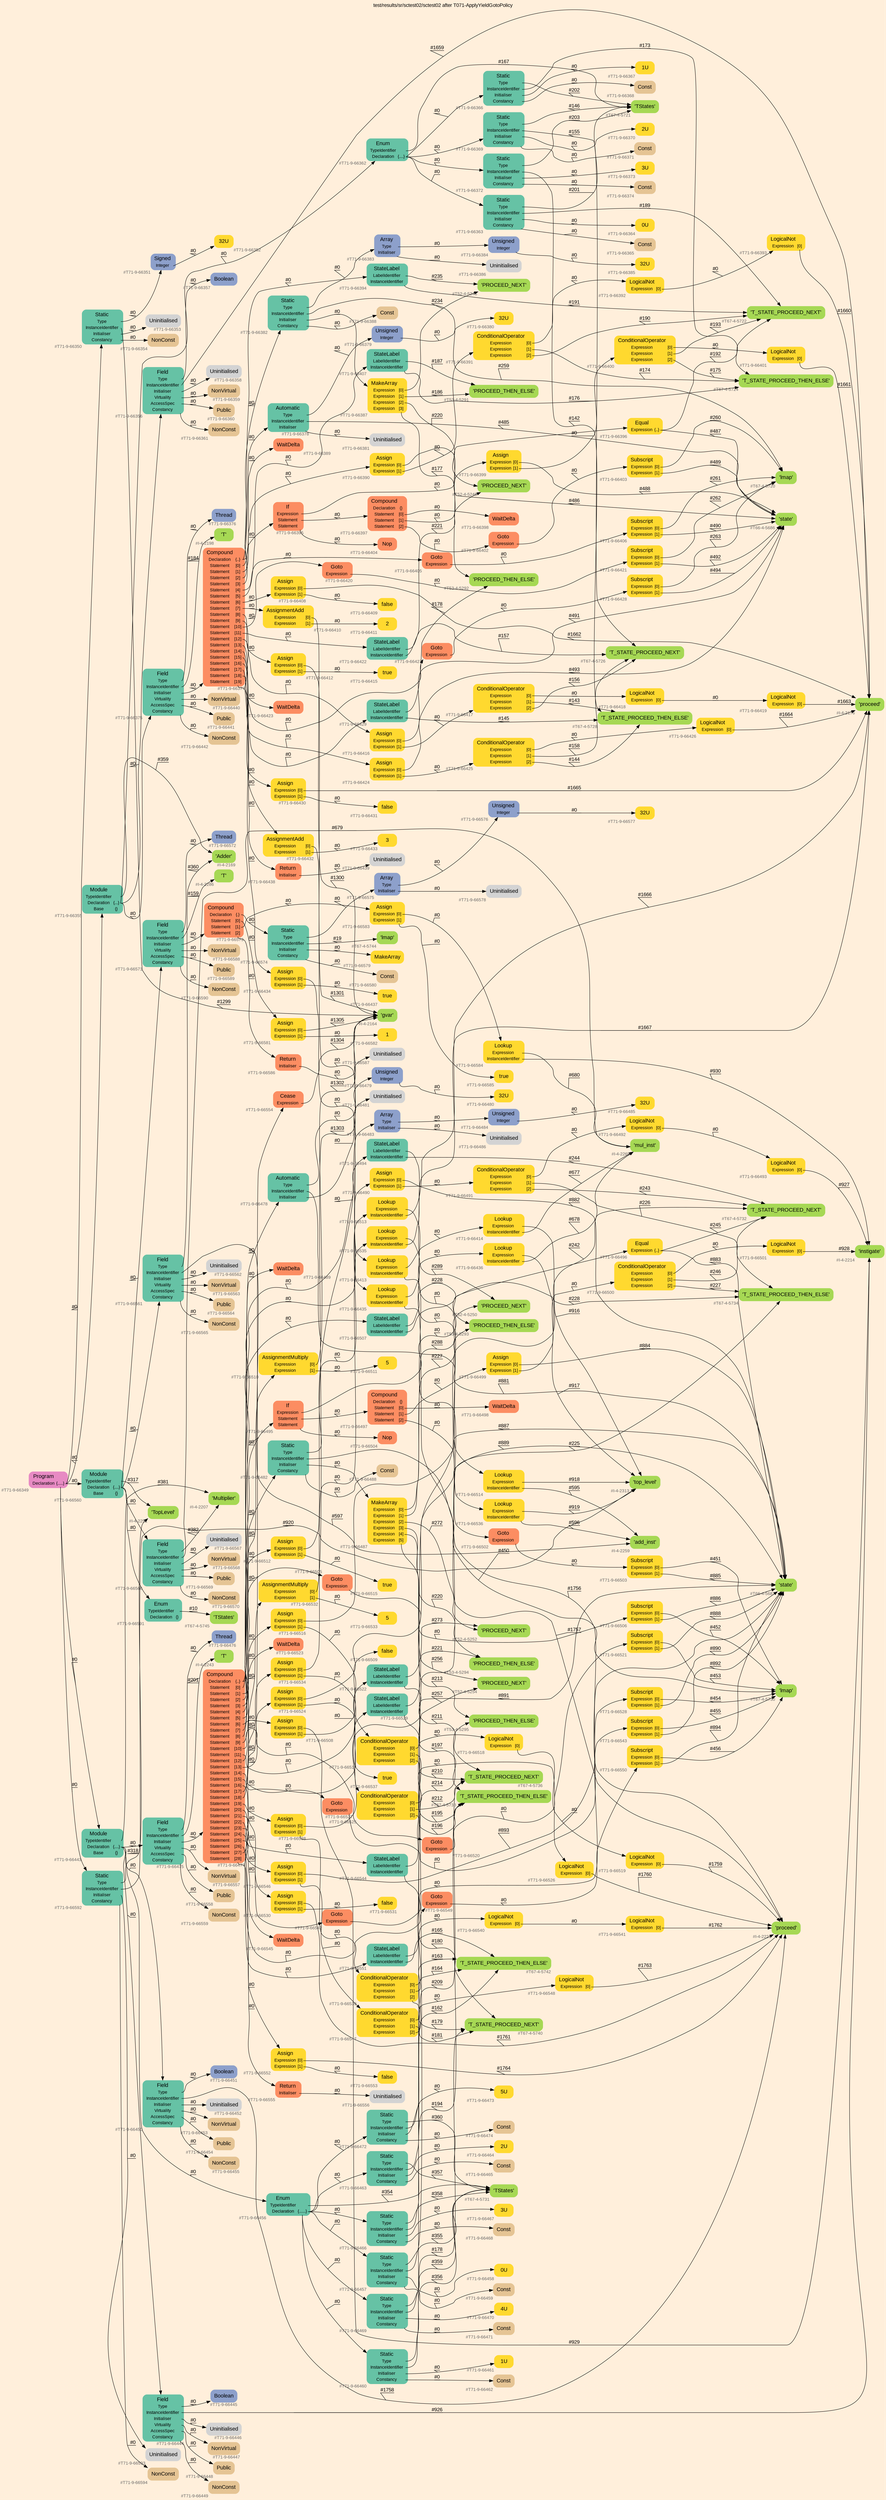 digraph "test/results/sr/sctest02/sctest02 after T071-ApplyYieldGotoPolicy" {
label = "test/results/sr/sctest02/sctest02 after T071-ApplyYieldGotoPolicy"
labelloc = t
graph [
    rankdir = "LR"
    ranksep = 0.3
    bgcolor = antiquewhite1
    color = black
    fontcolor = black
    fontname = "Arial"
];
node [
    fontname = "Arial"
];
edge [
    fontname = "Arial"
];

// -------------------- node figure --------------------
// -------- block #T71-9-66349 ----------
"#T71-9-66349" [
    fillcolor = "/set28/4"
    xlabel = "#T71-9-66349"
    fontsize = "12"
    fontcolor = grey40
    shape = "plaintext"
    label = <<TABLE BORDER="0" CELLBORDER="0" CELLSPACING="0">
     <TR><TD><FONT COLOR="black" POINT-SIZE="15">Program</FONT></TD></TR>
     <TR><TD><FONT COLOR="black" POINT-SIZE="12">Declaration</FONT></TD><TD PORT="port0"><FONT COLOR="black" POINT-SIZE="12">{.....}</FONT></TD></TR>
    </TABLE>>
    style = "rounded,filled"
];

// -------- block #T71-9-66350 ----------
"#T71-9-66350" [
    fillcolor = "/set28/1"
    xlabel = "#T71-9-66350"
    fontsize = "12"
    fontcolor = grey40
    shape = "plaintext"
    label = <<TABLE BORDER="0" CELLBORDER="0" CELLSPACING="0">
     <TR><TD><FONT COLOR="black" POINT-SIZE="15">Static</FONT></TD></TR>
     <TR><TD><FONT COLOR="black" POINT-SIZE="12">Type</FONT></TD><TD PORT="port0"></TD></TR>
     <TR><TD><FONT COLOR="black" POINT-SIZE="12">InstanceIdentifier</FONT></TD><TD PORT="port1"></TD></TR>
     <TR><TD><FONT COLOR="black" POINT-SIZE="12">Initialiser</FONT></TD><TD PORT="port2"></TD></TR>
     <TR><TD><FONT COLOR="black" POINT-SIZE="12">Constancy</FONT></TD><TD PORT="port3"></TD></TR>
    </TABLE>>
    style = "rounded,filled"
];

// -------- block #T71-9-66351 ----------
"#T71-9-66351" [
    fillcolor = "/set28/3"
    xlabel = "#T71-9-66351"
    fontsize = "12"
    fontcolor = grey40
    shape = "plaintext"
    label = <<TABLE BORDER="0" CELLBORDER="0" CELLSPACING="0">
     <TR><TD><FONT COLOR="black" POINT-SIZE="15">Signed</FONT></TD></TR>
     <TR><TD><FONT COLOR="black" POINT-SIZE="12">Integer</FONT></TD><TD PORT="port0"></TD></TR>
    </TABLE>>
    style = "rounded,filled"
];

// -------- block #T71-9-66352 ----------
"#T71-9-66352" [
    fillcolor = "/set28/6"
    xlabel = "#T71-9-66352"
    fontsize = "12"
    fontcolor = grey40
    shape = "plaintext"
    label = <<TABLE BORDER="0" CELLBORDER="0" CELLSPACING="0">
     <TR><TD><FONT COLOR="black" POINT-SIZE="15">32U</FONT></TD></TR>
    </TABLE>>
    style = "rounded,filled"
];

// -------- block #I-4-2164 ----------
"#I-4-2164" [
    fillcolor = "/set28/5"
    xlabel = "#I-4-2164"
    fontsize = "12"
    fontcolor = grey40
    shape = "plaintext"
    label = <<TABLE BORDER="0" CELLBORDER="0" CELLSPACING="0">
     <TR><TD><FONT COLOR="black" POINT-SIZE="15">'gvar'</FONT></TD></TR>
    </TABLE>>
    style = "rounded,filled"
];

// -------- block #T71-9-66353 ----------
"#T71-9-66353" [
    xlabel = "#T71-9-66353"
    fontsize = "12"
    fontcolor = grey40
    shape = "plaintext"
    label = <<TABLE BORDER="0" CELLBORDER="0" CELLSPACING="0">
     <TR><TD><FONT COLOR="black" POINT-SIZE="15">Uninitialised</FONT></TD></TR>
    </TABLE>>
    style = "rounded,filled"
];

// -------- block #T71-9-66354 ----------
"#T71-9-66354" [
    fillcolor = "/set28/7"
    xlabel = "#T71-9-66354"
    fontsize = "12"
    fontcolor = grey40
    shape = "plaintext"
    label = <<TABLE BORDER="0" CELLBORDER="0" CELLSPACING="0">
     <TR><TD><FONT COLOR="black" POINT-SIZE="15">NonConst</FONT></TD></TR>
    </TABLE>>
    style = "rounded,filled"
];

// -------- block #T71-9-66355 ----------
"#T71-9-66355" [
    fillcolor = "/set28/1"
    xlabel = "#T71-9-66355"
    fontsize = "12"
    fontcolor = grey40
    shape = "plaintext"
    label = <<TABLE BORDER="0" CELLBORDER="0" CELLSPACING="0">
     <TR><TD><FONT COLOR="black" POINT-SIZE="15">Module</FONT></TD></TR>
     <TR><TD><FONT COLOR="black" POINT-SIZE="12">TypeIdentifier</FONT></TD><TD PORT="port0"></TD></TR>
     <TR><TD><FONT COLOR="black" POINT-SIZE="12">Declaration</FONT></TD><TD PORT="port1"><FONT COLOR="black" POINT-SIZE="12">{...}</FONT></TD></TR>
     <TR><TD><FONT COLOR="black" POINT-SIZE="12">Base</FONT></TD><TD PORT="port2"><FONT COLOR="black" POINT-SIZE="12">{}</FONT></TD></TR>
    </TABLE>>
    style = "rounded,filled"
];

// -------- block #I-4-2169 ----------
"#I-4-2169" [
    fillcolor = "/set28/5"
    xlabel = "#I-4-2169"
    fontsize = "12"
    fontcolor = grey40
    shape = "plaintext"
    label = <<TABLE BORDER="0" CELLBORDER="0" CELLSPACING="0">
     <TR><TD><FONT COLOR="black" POINT-SIZE="15">'Adder'</FONT></TD></TR>
    </TABLE>>
    style = "rounded,filled"
];

// -------- block #T71-9-66356 ----------
"#T71-9-66356" [
    fillcolor = "/set28/1"
    xlabel = "#T71-9-66356"
    fontsize = "12"
    fontcolor = grey40
    shape = "plaintext"
    label = <<TABLE BORDER="0" CELLBORDER="0" CELLSPACING="0">
     <TR><TD><FONT COLOR="black" POINT-SIZE="15">Field</FONT></TD></TR>
     <TR><TD><FONT COLOR="black" POINT-SIZE="12">Type</FONT></TD><TD PORT="port0"></TD></TR>
     <TR><TD><FONT COLOR="black" POINT-SIZE="12">InstanceIdentifier</FONT></TD><TD PORT="port1"></TD></TR>
     <TR><TD><FONT COLOR="black" POINT-SIZE="12">Initialiser</FONT></TD><TD PORT="port2"></TD></TR>
     <TR><TD><FONT COLOR="black" POINT-SIZE="12">Virtuality</FONT></TD><TD PORT="port3"></TD></TR>
     <TR><TD><FONT COLOR="black" POINT-SIZE="12">AccessSpec</FONT></TD><TD PORT="port4"></TD></TR>
     <TR><TD><FONT COLOR="black" POINT-SIZE="12">Constancy</FONT></TD><TD PORT="port5"></TD></TR>
    </TABLE>>
    style = "rounded,filled"
];

// -------- block #T71-9-66357 ----------
"#T71-9-66357" [
    fillcolor = "/set28/3"
    xlabel = "#T71-9-66357"
    fontsize = "12"
    fontcolor = grey40
    shape = "plaintext"
    label = <<TABLE BORDER="0" CELLBORDER="0" CELLSPACING="0">
     <TR><TD><FONT COLOR="black" POINT-SIZE="15">Boolean</FONT></TD></TR>
    </TABLE>>
    style = "rounded,filled"
];

// -------- block #I-4-2176 ----------
"#I-4-2176" [
    fillcolor = "/set28/5"
    xlabel = "#I-4-2176"
    fontsize = "12"
    fontcolor = grey40
    shape = "plaintext"
    label = <<TABLE BORDER="0" CELLBORDER="0" CELLSPACING="0">
     <TR><TD><FONT COLOR="black" POINT-SIZE="15">'proceed'</FONT></TD></TR>
    </TABLE>>
    style = "rounded,filled"
];

// -------- block #T71-9-66358 ----------
"#T71-9-66358" [
    xlabel = "#T71-9-66358"
    fontsize = "12"
    fontcolor = grey40
    shape = "plaintext"
    label = <<TABLE BORDER="0" CELLBORDER="0" CELLSPACING="0">
     <TR><TD><FONT COLOR="black" POINT-SIZE="15">Uninitialised</FONT></TD></TR>
    </TABLE>>
    style = "rounded,filled"
];

// -------- block #T71-9-66359 ----------
"#T71-9-66359" [
    fillcolor = "/set28/7"
    xlabel = "#T71-9-66359"
    fontsize = "12"
    fontcolor = grey40
    shape = "plaintext"
    label = <<TABLE BORDER="0" CELLBORDER="0" CELLSPACING="0">
     <TR><TD><FONT COLOR="black" POINT-SIZE="15">NonVirtual</FONT></TD></TR>
    </TABLE>>
    style = "rounded,filled"
];

// -------- block #T71-9-66360 ----------
"#T71-9-66360" [
    fillcolor = "/set28/7"
    xlabel = "#T71-9-66360"
    fontsize = "12"
    fontcolor = grey40
    shape = "plaintext"
    label = <<TABLE BORDER="0" CELLBORDER="0" CELLSPACING="0">
     <TR><TD><FONT COLOR="black" POINT-SIZE="15">Public</FONT></TD></TR>
    </TABLE>>
    style = "rounded,filled"
];

// -------- block #T71-9-66361 ----------
"#T71-9-66361" [
    fillcolor = "/set28/7"
    xlabel = "#T71-9-66361"
    fontsize = "12"
    fontcolor = grey40
    shape = "plaintext"
    label = <<TABLE BORDER="0" CELLBORDER="0" CELLSPACING="0">
     <TR><TD><FONT COLOR="black" POINT-SIZE="15">NonConst</FONT></TD></TR>
    </TABLE>>
    style = "rounded,filled"
];

// -------- block #T71-9-66362 ----------
"#T71-9-66362" [
    fillcolor = "/set28/1"
    xlabel = "#T71-9-66362"
    fontsize = "12"
    fontcolor = grey40
    shape = "plaintext"
    label = <<TABLE BORDER="0" CELLBORDER="0" CELLSPACING="0">
     <TR><TD><FONT COLOR="black" POINT-SIZE="15">Enum</FONT></TD></TR>
     <TR><TD><FONT COLOR="black" POINT-SIZE="12">TypeIdentifier</FONT></TD><TD PORT="port0"></TD></TR>
     <TR><TD><FONT COLOR="black" POINT-SIZE="12">Declaration</FONT></TD><TD PORT="port1"><FONT COLOR="black" POINT-SIZE="12">{....}</FONT></TD></TR>
    </TABLE>>
    style = "rounded,filled"
];

// -------- block #T67-4-5721 ----------
"#T67-4-5721" [
    fillcolor = "/set28/5"
    xlabel = "#T67-4-5721"
    fontsize = "12"
    fontcolor = grey40
    shape = "plaintext"
    label = <<TABLE BORDER="0" CELLBORDER="0" CELLSPACING="0">
     <TR><TD><FONT COLOR="black" POINT-SIZE="15">'TStates'</FONT></TD></TR>
    </TABLE>>
    style = "rounded,filled"
];

// -------- block #T71-9-66363 ----------
"#T71-9-66363" [
    fillcolor = "/set28/1"
    xlabel = "#T71-9-66363"
    fontsize = "12"
    fontcolor = grey40
    shape = "plaintext"
    label = <<TABLE BORDER="0" CELLBORDER="0" CELLSPACING="0">
     <TR><TD><FONT COLOR="black" POINT-SIZE="15">Static</FONT></TD></TR>
     <TR><TD><FONT COLOR="black" POINT-SIZE="12">Type</FONT></TD><TD PORT="port0"></TD></TR>
     <TR><TD><FONT COLOR="black" POINT-SIZE="12">InstanceIdentifier</FONT></TD><TD PORT="port1"></TD></TR>
     <TR><TD><FONT COLOR="black" POINT-SIZE="12">Initialiser</FONT></TD><TD PORT="port2"></TD></TR>
     <TR><TD><FONT COLOR="black" POINT-SIZE="12">Constancy</FONT></TD><TD PORT="port3"></TD></TR>
    </TABLE>>
    style = "rounded,filled"
];

// -------- block #T67-4-5722 ----------
"#T67-4-5722" [
    fillcolor = "/set28/5"
    xlabel = "#T67-4-5722"
    fontsize = "12"
    fontcolor = grey40
    shape = "plaintext"
    label = <<TABLE BORDER="0" CELLBORDER="0" CELLSPACING="0">
     <TR><TD><FONT COLOR="black" POINT-SIZE="15">'T_STATE_PROCEED_NEXT'</FONT></TD></TR>
    </TABLE>>
    style = "rounded,filled"
];

// -------- block #T71-9-66364 ----------
"#T71-9-66364" [
    fillcolor = "/set28/6"
    xlabel = "#T71-9-66364"
    fontsize = "12"
    fontcolor = grey40
    shape = "plaintext"
    label = <<TABLE BORDER="0" CELLBORDER="0" CELLSPACING="0">
     <TR><TD><FONT COLOR="black" POINT-SIZE="15">0U</FONT></TD></TR>
    </TABLE>>
    style = "rounded,filled"
];

// -------- block #T71-9-66365 ----------
"#T71-9-66365" [
    fillcolor = "/set28/7"
    xlabel = "#T71-9-66365"
    fontsize = "12"
    fontcolor = grey40
    shape = "plaintext"
    label = <<TABLE BORDER="0" CELLBORDER="0" CELLSPACING="0">
     <TR><TD><FONT COLOR="black" POINT-SIZE="15">Const</FONT></TD></TR>
    </TABLE>>
    style = "rounded,filled"
];

// -------- block #T71-9-66366 ----------
"#T71-9-66366" [
    fillcolor = "/set28/1"
    xlabel = "#T71-9-66366"
    fontsize = "12"
    fontcolor = grey40
    shape = "plaintext"
    label = <<TABLE BORDER="0" CELLBORDER="0" CELLSPACING="0">
     <TR><TD><FONT COLOR="black" POINT-SIZE="15">Static</FONT></TD></TR>
     <TR><TD><FONT COLOR="black" POINT-SIZE="12">Type</FONT></TD><TD PORT="port0"></TD></TR>
     <TR><TD><FONT COLOR="black" POINT-SIZE="12">InstanceIdentifier</FONT></TD><TD PORT="port1"></TD></TR>
     <TR><TD><FONT COLOR="black" POINT-SIZE="12">Initialiser</FONT></TD><TD PORT="port2"></TD></TR>
     <TR><TD><FONT COLOR="black" POINT-SIZE="12">Constancy</FONT></TD><TD PORT="port3"></TD></TR>
    </TABLE>>
    style = "rounded,filled"
];

// -------- block #T67-4-5724 ----------
"#T67-4-5724" [
    fillcolor = "/set28/5"
    xlabel = "#T67-4-5724"
    fontsize = "12"
    fontcolor = grey40
    shape = "plaintext"
    label = <<TABLE BORDER="0" CELLBORDER="0" CELLSPACING="0">
     <TR><TD><FONT COLOR="black" POINT-SIZE="15">'T_STATE_PROCEED_THEN_ELSE'</FONT></TD></TR>
    </TABLE>>
    style = "rounded,filled"
];

// -------- block #T71-9-66367 ----------
"#T71-9-66367" [
    fillcolor = "/set28/6"
    xlabel = "#T71-9-66367"
    fontsize = "12"
    fontcolor = grey40
    shape = "plaintext"
    label = <<TABLE BORDER="0" CELLBORDER="0" CELLSPACING="0">
     <TR><TD><FONT COLOR="black" POINT-SIZE="15">1U</FONT></TD></TR>
    </TABLE>>
    style = "rounded,filled"
];

// -------- block #T71-9-66368 ----------
"#T71-9-66368" [
    fillcolor = "/set28/7"
    xlabel = "#T71-9-66368"
    fontsize = "12"
    fontcolor = grey40
    shape = "plaintext"
    label = <<TABLE BORDER="0" CELLBORDER="0" CELLSPACING="0">
     <TR><TD><FONT COLOR="black" POINT-SIZE="15">Const</FONT></TD></TR>
    </TABLE>>
    style = "rounded,filled"
];

// -------- block #T71-9-66369 ----------
"#T71-9-66369" [
    fillcolor = "/set28/1"
    xlabel = "#T71-9-66369"
    fontsize = "12"
    fontcolor = grey40
    shape = "plaintext"
    label = <<TABLE BORDER="0" CELLBORDER="0" CELLSPACING="0">
     <TR><TD><FONT COLOR="black" POINT-SIZE="15">Static</FONT></TD></TR>
     <TR><TD><FONT COLOR="black" POINT-SIZE="12">Type</FONT></TD><TD PORT="port0"></TD></TR>
     <TR><TD><FONT COLOR="black" POINT-SIZE="12">InstanceIdentifier</FONT></TD><TD PORT="port1"></TD></TR>
     <TR><TD><FONT COLOR="black" POINT-SIZE="12">Initialiser</FONT></TD><TD PORT="port2"></TD></TR>
     <TR><TD><FONT COLOR="black" POINT-SIZE="12">Constancy</FONT></TD><TD PORT="port3"></TD></TR>
    </TABLE>>
    style = "rounded,filled"
];

// -------- block #T67-4-5726 ----------
"#T67-4-5726" [
    fillcolor = "/set28/5"
    xlabel = "#T67-4-5726"
    fontsize = "12"
    fontcolor = grey40
    shape = "plaintext"
    label = <<TABLE BORDER="0" CELLBORDER="0" CELLSPACING="0">
     <TR><TD><FONT COLOR="black" POINT-SIZE="15">'T_STATE_PROCEED_NEXT'</FONT></TD></TR>
    </TABLE>>
    style = "rounded,filled"
];

// -------- block #T71-9-66370 ----------
"#T71-9-66370" [
    fillcolor = "/set28/6"
    xlabel = "#T71-9-66370"
    fontsize = "12"
    fontcolor = grey40
    shape = "plaintext"
    label = <<TABLE BORDER="0" CELLBORDER="0" CELLSPACING="0">
     <TR><TD><FONT COLOR="black" POINT-SIZE="15">2U</FONT></TD></TR>
    </TABLE>>
    style = "rounded,filled"
];

// -------- block #T71-9-66371 ----------
"#T71-9-66371" [
    fillcolor = "/set28/7"
    xlabel = "#T71-9-66371"
    fontsize = "12"
    fontcolor = grey40
    shape = "plaintext"
    label = <<TABLE BORDER="0" CELLBORDER="0" CELLSPACING="0">
     <TR><TD><FONT COLOR="black" POINT-SIZE="15">Const</FONT></TD></TR>
    </TABLE>>
    style = "rounded,filled"
];

// -------- block #T71-9-66372 ----------
"#T71-9-66372" [
    fillcolor = "/set28/1"
    xlabel = "#T71-9-66372"
    fontsize = "12"
    fontcolor = grey40
    shape = "plaintext"
    label = <<TABLE BORDER="0" CELLBORDER="0" CELLSPACING="0">
     <TR><TD><FONT COLOR="black" POINT-SIZE="15">Static</FONT></TD></TR>
     <TR><TD><FONT COLOR="black" POINT-SIZE="12">Type</FONT></TD><TD PORT="port0"></TD></TR>
     <TR><TD><FONT COLOR="black" POINT-SIZE="12">InstanceIdentifier</FONT></TD><TD PORT="port1"></TD></TR>
     <TR><TD><FONT COLOR="black" POINT-SIZE="12">Initialiser</FONT></TD><TD PORT="port2"></TD></TR>
     <TR><TD><FONT COLOR="black" POINT-SIZE="12">Constancy</FONT></TD><TD PORT="port3"></TD></TR>
    </TABLE>>
    style = "rounded,filled"
];

// -------- block #T67-4-5728 ----------
"#T67-4-5728" [
    fillcolor = "/set28/5"
    xlabel = "#T67-4-5728"
    fontsize = "12"
    fontcolor = grey40
    shape = "plaintext"
    label = <<TABLE BORDER="0" CELLBORDER="0" CELLSPACING="0">
     <TR><TD><FONT COLOR="black" POINT-SIZE="15">'T_STATE_PROCEED_THEN_ELSE'</FONT></TD></TR>
    </TABLE>>
    style = "rounded,filled"
];

// -------- block #T71-9-66373 ----------
"#T71-9-66373" [
    fillcolor = "/set28/6"
    xlabel = "#T71-9-66373"
    fontsize = "12"
    fontcolor = grey40
    shape = "plaintext"
    label = <<TABLE BORDER="0" CELLBORDER="0" CELLSPACING="0">
     <TR><TD><FONT COLOR="black" POINT-SIZE="15">3U</FONT></TD></TR>
    </TABLE>>
    style = "rounded,filled"
];

// -------- block #T71-9-66374 ----------
"#T71-9-66374" [
    fillcolor = "/set28/7"
    xlabel = "#T71-9-66374"
    fontsize = "12"
    fontcolor = grey40
    shape = "plaintext"
    label = <<TABLE BORDER="0" CELLBORDER="0" CELLSPACING="0">
     <TR><TD><FONT COLOR="black" POINT-SIZE="15">Const</FONT></TD></TR>
    </TABLE>>
    style = "rounded,filled"
];

// -------- block #T71-9-66375 ----------
"#T71-9-66375" [
    fillcolor = "/set28/1"
    xlabel = "#T71-9-66375"
    fontsize = "12"
    fontcolor = grey40
    shape = "plaintext"
    label = <<TABLE BORDER="0" CELLBORDER="0" CELLSPACING="0">
     <TR><TD><FONT COLOR="black" POINT-SIZE="15">Field</FONT></TD></TR>
     <TR><TD><FONT COLOR="black" POINT-SIZE="12">Type</FONT></TD><TD PORT="port0"></TD></TR>
     <TR><TD><FONT COLOR="black" POINT-SIZE="12">InstanceIdentifier</FONT></TD><TD PORT="port1"></TD></TR>
     <TR><TD><FONT COLOR="black" POINT-SIZE="12">Initialiser</FONT></TD><TD PORT="port2"></TD></TR>
     <TR><TD><FONT COLOR="black" POINT-SIZE="12">Virtuality</FONT></TD><TD PORT="port3"></TD></TR>
     <TR><TD><FONT COLOR="black" POINT-SIZE="12">AccessSpec</FONT></TD><TD PORT="port4"></TD></TR>
     <TR><TD><FONT COLOR="black" POINT-SIZE="12">Constancy</FONT></TD><TD PORT="port5"></TD></TR>
    </TABLE>>
    style = "rounded,filled"
];

// -------- block #T71-9-66376 ----------
"#T71-9-66376" [
    fillcolor = "/set28/3"
    xlabel = "#T71-9-66376"
    fontsize = "12"
    fontcolor = grey40
    shape = "plaintext"
    label = <<TABLE BORDER="0" CELLBORDER="0" CELLSPACING="0">
     <TR><TD><FONT COLOR="black" POINT-SIZE="15">Thread</FONT></TD></TR>
    </TABLE>>
    style = "rounded,filled"
];

// -------- block #I-4-2198 ----------
"#I-4-2198" [
    fillcolor = "/set28/5"
    xlabel = "#I-4-2198"
    fontsize = "12"
    fontcolor = grey40
    shape = "plaintext"
    label = <<TABLE BORDER="0" CELLBORDER="0" CELLSPACING="0">
     <TR><TD><FONT COLOR="black" POINT-SIZE="15">'T'</FONT></TD></TR>
    </TABLE>>
    style = "rounded,filled"
];

// -------- block #T71-9-66377 ----------
"#T71-9-66377" [
    fillcolor = "/set28/2"
    xlabel = "#T71-9-66377"
    fontsize = "12"
    fontcolor = grey40
    shape = "plaintext"
    label = <<TABLE BORDER="0" CELLBORDER="0" CELLSPACING="0">
     <TR><TD><FONT COLOR="black" POINT-SIZE="15">Compound</FONT></TD></TR>
     <TR><TD><FONT COLOR="black" POINT-SIZE="12">Declaration</FONT></TD><TD PORT="port0"><FONT COLOR="black" POINT-SIZE="12">{..}</FONT></TD></TR>
     <TR><TD><FONT COLOR="black" POINT-SIZE="12">Statement</FONT></TD><TD PORT="port1"><FONT COLOR="black" POINT-SIZE="12">[0]</FONT></TD></TR>
     <TR><TD><FONT COLOR="black" POINT-SIZE="12">Statement</FONT></TD><TD PORT="port2"><FONT COLOR="black" POINT-SIZE="12">[1]</FONT></TD></TR>
     <TR><TD><FONT COLOR="black" POINT-SIZE="12">Statement</FONT></TD><TD PORT="port3"><FONT COLOR="black" POINT-SIZE="12">[2]</FONT></TD></TR>
     <TR><TD><FONT COLOR="black" POINT-SIZE="12">Statement</FONT></TD><TD PORT="port4"><FONT COLOR="black" POINT-SIZE="12">[3]</FONT></TD></TR>
     <TR><TD><FONT COLOR="black" POINT-SIZE="12">Statement</FONT></TD><TD PORT="port5"><FONT COLOR="black" POINT-SIZE="12">[4]</FONT></TD></TR>
     <TR><TD><FONT COLOR="black" POINT-SIZE="12">Statement</FONT></TD><TD PORT="port6"><FONT COLOR="black" POINT-SIZE="12">[5]</FONT></TD></TR>
     <TR><TD><FONT COLOR="black" POINT-SIZE="12">Statement</FONT></TD><TD PORT="port7"><FONT COLOR="black" POINT-SIZE="12">[6]</FONT></TD></TR>
     <TR><TD><FONT COLOR="black" POINT-SIZE="12">Statement</FONT></TD><TD PORT="port8"><FONT COLOR="black" POINT-SIZE="12">[7]</FONT></TD></TR>
     <TR><TD><FONT COLOR="black" POINT-SIZE="12">Statement</FONT></TD><TD PORT="port9"><FONT COLOR="black" POINT-SIZE="12">[8]</FONT></TD></TR>
     <TR><TD><FONT COLOR="black" POINT-SIZE="12">Statement</FONT></TD><TD PORT="port10"><FONT COLOR="black" POINT-SIZE="12">[9]</FONT></TD></TR>
     <TR><TD><FONT COLOR="black" POINT-SIZE="12">Statement</FONT></TD><TD PORT="port11"><FONT COLOR="black" POINT-SIZE="12">[10]</FONT></TD></TR>
     <TR><TD><FONT COLOR="black" POINT-SIZE="12">Statement</FONT></TD><TD PORT="port12"><FONT COLOR="black" POINT-SIZE="12">[11]</FONT></TD></TR>
     <TR><TD><FONT COLOR="black" POINT-SIZE="12">Statement</FONT></TD><TD PORT="port13"><FONT COLOR="black" POINT-SIZE="12">[12]</FONT></TD></TR>
     <TR><TD><FONT COLOR="black" POINT-SIZE="12">Statement</FONT></TD><TD PORT="port14"><FONT COLOR="black" POINT-SIZE="12">[13]</FONT></TD></TR>
     <TR><TD><FONT COLOR="black" POINT-SIZE="12">Statement</FONT></TD><TD PORT="port15"><FONT COLOR="black" POINT-SIZE="12">[14]</FONT></TD></TR>
     <TR><TD><FONT COLOR="black" POINT-SIZE="12">Statement</FONT></TD><TD PORT="port16"><FONT COLOR="black" POINT-SIZE="12">[15]</FONT></TD></TR>
     <TR><TD><FONT COLOR="black" POINT-SIZE="12">Statement</FONT></TD><TD PORT="port17"><FONT COLOR="black" POINT-SIZE="12">[16]</FONT></TD></TR>
     <TR><TD><FONT COLOR="black" POINT-SIZE="12">Statement</FONT></TD><TD PORT="port18"><FONT COLOR="black" POINT-SIZE="12">[17]</FONT></TD></TR>
     <TR><TD><FONT COLOR="black" POINT-SIZE="12">Statement</FONT></TD><TD PORT="port19"><FONT COLOR="black" POINT-SIZE="12">[18]</FONT></TD></TR>
     <TR><TD><FONT COLOR="black" POINT-SIZE="12">Statement</FONT></TD><TD PORT="port20"><FONT COLOR="black" POINT-SIZE="12">[19]</FONT></TD></TR>
    </TABLE>>
    style = "rounded,filled"
];

// -------- block #T71-9-66378 ----------
"#T71-9-66378" [
    fillcolor = "/set28/1"
    xlabel = "#T71-9-66378"
    fontsize = "12"
    fontcolor = grey40
    shape = "plaintext"
    label = <<TABLE BORDER="0" CELLBORDER="0" CELLSPACING="0">
     <TR><TD><FONT COLOR="black" POINT-SIZE="15">Automatic</FONT></TD></TR>
     <TR><TD><FONT COLOR="black" POINT-SIZE="12">Type</FONT></TD><TD PORT="port0"></TD></TR>
     <TR><TD><FONT COLOR="black" POINT-SIZE="12">InstanceIdentifier</FONT></TD><TD PORT="port1"></TD></TR>
     <TR><TD><FONT COLOR="black" POINT-SIZE="12">Initialiser</FONT></TD><TD PORT="port2"></TD></TR>
    </TABLE>>
    style = "rounded,filled"
];

// -------- block #T71-9-66379 ----------
"#T71-9-66379" [
    fillcolor = "/set28/3"
    xlabel = "#T71-9-66379"
    fontsize = "12"
    fontcolor = grey40
    shape = "plaintext"
    label = <<TABLE BORDER="0" CELLBORDER="0" CELLSPACING="0">
     <TR><TD><FONT COLOR="black" POINT-SIZE="15">Unsigned</FONT></TD></TR>
     <TR><TD><FONT COLOR="black" POINT-SIZE="12">Integer</FONT></TD><TD PORT="port0"></TD></TR>
    </TABLE>>
    style = "rounded,filled"
];

// -------- block #T71-9-66380 ----------
"#T71-9-66380" [
    fillcolor = "/set28/6"
    xlabel = "#T71-9-66380"
    fontsize = "12"
    fontcolor = grey40
    shape = "plaintext"
    label = <<TABLE BORDER="0" CELLBORDER="0" CELLSPACING="0">
     <TR><TD><FONT COLOR="black" POINT-SIZE="15">32U</FONT></TD></TR>
    </TABLE>>
    style = "rounded,filled"
];

// -------- block #T66-4-5686 ----------
"#T66-4-5686" [
    fillcolor = "/set28/5"
    xlabel = "#T66-4-5686"
    fontsize = "12"
    fontcolor = grey40
    shape = "plaintext"
    label = <<TABLE BORDER="0" CELLBORDER="0" CELLSPACING="0">
     <TR><TD><FONT COLOR="black" POINT-SIZE="15">'state'</FONT></TD></TR>
    </TABLE>>
    style = "rounded,filled"
];

// -------- block #T71-9-66381 ----------
"#T71-9-66381" [
    xlabel = "#T71-9-66381"
    fontsize = "12"
    fontcolor = grey40
    shape = "plaintext"
    label = <<TABLE BORDER="0" CELLBORDER="0" CELLSPACING="0">
     <TR><TD><FONT COLOR="black" POINT-SIZE="15">Uninitialised</FONT></TD></TR>
    </TABLE>>
    style = "rounded,filled"
];

// -------- block #T71-9-66382 ----------
"#T71-9-66382" [
    fillcolor = "/set28/1"
    xlabel = "#T71-9-66382"
    fontsize = "12"
    fontcolor = grey40
    shape = "plaintext"
    label = <<TABLE BORDER="0" CELLBORDER="0" CELLSPACING="0">
     <TR><TD><FONT COLOR="black" POINT-SIZE="15">Static</FONT></TD></TR>
     <TR><TD><FONT COLOR="black" POINT-SIZE="12">Type</FONT></TD><TD PORT="port0"></TD></TR>
     <TR><TD><FONT COLOR="black" POINT-SIZE="12">InstanceIdentifier</FONT></TD><TD PORT="port1"></TD></TR>
     <TR><TD><FONT COLOR="black" POINT-SIZE="12">Initialiser</FONT></TD><TD PORT="port2"></TD></TR>
     <TR><TD><FONT COLOR="black" POINT-SIZE="12">Constancy</FONT></TD><TD PORT="port3"></TD></TR>
    </TABLE>>
    style = "rounded,filled"
];

// -------- block #T71-9-66383 ----------
"#T71-9-66383" [
    fillcolor = "/set28/3"
    xlabel = "#T71-9-66383"
    fontsize = "12"
    fontcolor = grey40
    shape = "plaintext"
    label = <<TABLE BORDER="0" CELLBORDER="0" CELLSPACING="0">
     <TR><TD><FONT COLOR="black" POINT-SIZE="15">Array</FONT></TD></TR>
     <TR><TD><FONT COLOR="black" POINT-SIZE="12">Type</FONT></TD><TD PORT="port0"></TD></TR>
     <TR><TD><FONT COLOR="black" POINT-SIZE="12">Initialiser</FONT></TD><TD PORT="port1"></TD></TR>
    </TABLE>>
    style = "rounded,filled"
];

// -------- block #T71-9-66384 ----------
"#T71-9-66384" [
    fillcolor = "/set28/3"
    xlabel = "#T71-9-66384"
    fontsize = "12"
    fontcolor = grey40
    shape = "plaintext"
    label = <<TABLE BORDER="0" CELLBORDER="0" CELLSPACING="0">
     <TR><TD><FONT COLOR="black" POINT-SIZE="15">Unsigned</FONT></TD></TR>
     <TR><TD><FONT COLOR="black" POINT-SIZE="12">Integer</FONT></TD><TD PORT="port0"></TD></TR>
    </TABLE>>
    style = "rounded,filled"
];

// -------- block #T71-9-66385 ----------
"#T71-9-66385" [
    fillcolor = "/set28/6"
    xlabel = "#T71-9-66385"
    fontsize = "12"
    fontcolor = grey40
    shape = "plaintext"
    label = <<TABLE BORDER="0" CELLBORDER="0" CELLSPACING="0">
     <TR><TD><FONT COLOR="black" POINT-SIZE="15">32U</FONT></TD></TR>
    </TABLE>>
    style = "rounded,filled"
];

// -------- block #T71-9-66386 ----------
"#T71-9-66386" [
    xlabel = "#T71-9-66386"
    fontsize = "12"
    fontcolor = grey40
    shape = "plaintext"
    label = <<TABLE BORDER="0" CELLBORDER="0" CELLSPACING="0">
     <TR><TD><FONT COLOR="black" POINT-SIZE="15">Uninitialised</FONT></TD></TR>
    </TABLE>>
    style = "rounded,filled"
];

// -------- block #T67-4-5720 ----------
"#T67-4-5720" [
    fillcolor = "/set28/5"
    xlabel = "#T67-4-5720"
    fontsize = "12"
    fontcolor = grey40
    shape = "plaintext"
    label = <<TABLE BORDER="0" CELLBORDER="0" CELLSPACING="0">
     <TR><TD><FONT COLOR="black" POINT-SIZE="15">'lmap'</FONT></TD></TR>
    </TABLE>>
    style = "rounded,filled"
];

// -------- block #T71-9-66387 ----------
"#T71-9-66387" [
    fillcolor = "/set28/6"
    xlabel = "#T71-9-66387"
    fontsize = "12"
    fontcolor = grey40
    shape = "plaintext"
    label = <<TABLE BORDER="0" CELLBORDER="0" CELLSPACING="0">
     <TR><TD><FONT COLOR="black" POINT-SIZE="15">MakeArray</FONT></TD></TR>
     <TR><TD><FONT COLOR="black" POINT-SIZE="12">Expression</FONT></TD><TD PORT="port0"><FONT COLOR="black" POINT-SIZE="12">[0]</FONT></TD></TR>
     <TR><TD><FONT COLOR="black" POINT-SIZE="12">Expression</FONT></TD><TD PORT="port1"><FONT COLOR="black" POINT-SIZE="12">[1]</FONT></TD></TR>
     <TR><TD><FONT COLOR="black" POINT-SIZE="12">Expression</FONT></TD><TD PORT="port2"><FONT COLOR="black" POINT-SIZE="12">[2]</FONT></TD></TR>
     <TR><TD><FONT COLOR="black" POINT-SIZE="12">Expression</FONT></TD><TD PORT="port3"><FONT COLOR="black" POINT-SIZE="12">[3]</FONT></TD></TR>
    </TABLE>>
    style = "rounded,filled"
];

// -------- block #T52-4-5246 ----------
"#T52-4-5246" [
    fillcolor = "/set28/5"
    xlabel = "#T52-4-5246"
    fontsize = "12"
    fontcolor = grey40
    shape = "plaintext"
    label = <<TABLE BORDER="0" CELLBORDER="0" CELLSPACING="0">
     <TR><TD><FONT COLOR="black" POINT-SIZE="15">'PROCEED_NEXT'</FONT></TD></TR>
    </TABLE>>
    style = "rounded,filled"
];

// -------- block #T53-4-5291 ----------
"#T53-4-5291" [
    fillcolor = "/set28/5"
    xlabel = "#T53-4-5291"
    fontsize = "12"
    fontcolor = grey40
    shape = "plaintext"
    label = <<TABLE BORDER="0" CELLBORDER="0" CELLSPACING="0">
     <TR><TD><FONT COLOR="black" POINT-SIZE="15">'PROCEED_THEN_ELSE'</FONT></TD></TR>
    </TABLE>>
    style = "rounded,filled"
];

// -------- block #T52-4-5248 ----------
"#T52-4-5248" [
    fillcolor = "/set28/5"
    xlabel = "#T52-4-5248"
    fontsize = "12"
    fontcolor = grey40
    shape = "plaintext"
    label = <<TABLE BORDER="0" CELLBORDER="0" CELLSPACING="0">
     <TR><TD><FONT COLOR="black" POINT-SIZE="15">'PROCEED_NEXT'</FONT></TD></TR>
    </TABLE>>
    style = "rounded,filled"
];

// -------- block #T53-4-5292 ----------
"#T53-4-5292" [
    fillcolor = "/set28/5"
    xlabel = "#T53-4-5292"
    fontsize = "12"
    fontcolor = grey40
    shape = "plaintext"
    label = <<TABLE BORDER="0" CELLBORDER="0" CELLSPACING="0">
     <TR><TD><FONT COLOR="black" POINT-SIZE="15">'PROCEED_THEN_ELSE'</FONT></TD></TR>
    </TABLE>>
    style = "rounded,filled"
];

// -------- block #T71-9-66388 ----------
"#T71-9-66388" [
    fillcolor = "/set28/7"
    xlabel = "#T71-9-66388"
    fontsize = "12"
    fontcolor = grey40
    shape = "plaintext"
    label = <<TABLE BORDER="0" CELLBORDER="0" CELLSPACING="0">
     <TR><TD><FONT COLOR="black" POINT-SIZE="15">Const</FONT></TD></TR>
    </TABLE>>
    style = "rounded,filled"
];

// -------- block #T71-9-66389 ----------
"#T71-9-66389" [
    fillcolor = "/set28/2"
    xlabel = "#T71-9-66389"
    fontsize = "12"
    fontcolor = grey40
    shape = "plaintext"
    label = <<TABLE BORDER="0" CELLBORDER="0" CELLSPACING="0">
     <TR><TD><FONT COLOR="black" POINT-SIZE="15">WaitDelta</FONT></TD></TR>
    </TABLE>>
    style = "rounded,filled"
];

// -------- block #T71-9-66390 ----------
"#T71-9-66390" [
    fillcolor = "/set28/6"
    xlabel = "#T71-9-66390"
    fontsize = "12"
    fontcolor = grey40
    shape = "plaintext"
    label = <<TABLE BORDER="0" CELLBORDER="0" CELLSPACING="0">
     <TR><TD><FONT COLOR="black" POINT-SIZE="15">Assign</FONT></TD></TR>
     <TR><TD><FONT COLOR="black" POINT-SIZE="12">Expression</FONT></TD><TD PORT="port0"><FONT COLOR="black" POINT-SIZE="12">[0]</FONT></TD></TR>
     <TR><TD><FONT COLOR="black" POINT-SIZE="12">Expression</FONT></TD><TD PORT="port1"><FONT COLOR="black" POINT-SIZE="12">[1]</FONT></TD></TR>
    </TABLE>>
    style = "rounded,filled"
];

// -------- block #T71-9-66391 ----------
"#T71-9-66391" [
    fillcolor = "/set28/6"
    xlabel = "#T71-9-66391"
    fontsize = "12"
    fontcolor = grey40
    shape = "plaintext"
    label = <<TABLE BORDER="0" CELLBORDER="0" CELLSPACING="0">
     <TR><TD><FONT COLOR="black" POINT-SIZE="15">ConditionalOperator</FONT></TD></TR>
     <TR><TD><FONT COLOR="black" POINT-SIZE="12">Expression</FONT></TD><TD PORT="port0"><FONT COLOR="black" POINT-SIZE="12">[0]</FONT></TD></TR>
     <TR><TD><FONT COLOR="black" POINT-SIZE="12">Expression</FONT></TD><TD PORT="port1"><FONT COLOR="black" POINT-SIZE="12">[1]</FONT></TD></TR>
     <TR><TD><FONT COLOR="black" POINT-SIZE="12">Expression</FONT></TD><TD PORT="port2"><FONT COLOR="black" POINT-SIZE="12">[2]</FONT></TD></TR>
    </TABLE>>
    style = "rounded,filled"
];

// -------- block #T71-9-66392 ----------
"#T71-9-66392" [
    fillcolor = "/set28/6"
    xlabel = "#T71-9-66392"
    fontsize = "12"
    fontcolor = grey40
    shape = "plaintext"
    label = <<TABLE BORDER="0" CELLBORDER="0" CELLSPACING="0">
     <TR><TD><FONT COLOR="black" POINT-SIZE="15">LogicalNot</FONT></TD></TR>
     <TR><TD><FONT COLOR="black" POINT-SIZE="12">Expression</FONT></TD><TD PORT="port0"><FONT COLOR="black" POINT-SIZE="12">[0]</FONT></TD></TR>
    </TABLE>>
    style = "rounded,filled"
];

// -------- block #T71-9-66393 ----------
"#T71-9-66393" [
    fillcolor = "/set28/6"
    xlabel = "#T71-9-66393"
    fontsize = "12"
    fontcolor = grey40
    shape = "plaintext"
    label = <<TABLE BORDER="0" CELLBORDER="0" CELLSPACING="0">
     <TR><TD><FONT COLOR="black" POINT-SIZE="15">LogicalNot</FONT></TD></TR>
     <TR><TD><FONT COLOR="black" POINT-SIZE="12">Expression</FONT></TD><TD PORT="port0"><FONT COLOR="black" POINT-SIZE="12">[0]</FONT></TD></TR>
    </TABLE>>
    style = "rounded,filled"
];

// -------- block #T71-9-66394 ----------
"#T71-9-66394" [
    fillcolor = "/set28/1"
    xlabel = "#T71-9-66394"
    fontsize = "12"
    fontcolor = grey40
    shape = "plaintext"
    label = <<TABLE BORDER="0" CELLBORDER="0" CELLSPACING="0">
     <TR><TD><FONT COLOR="black" POINT-SIZE="15">StateLabel</FONT></TD></TR>
     <TR><TD><FONT COLOR="black" POINT-SIZE="12">LabelIdentifier</FONT></TD><TD PORT="port0"></TD></TR>
     <TR><TD><FONT COLOR="black" POINT-SIZE="12">InstanceIdentifier</FONT></TD><TD PORT="port1"></TD></TR>
    </TABLE>>
    style = "rounded,filled"
];

// -------- block #T71-9-66395 ----------
"#T71-9-66395" [
    fillcolor = "/set28/2"
    xlabel = "#T71-9-66395"
    fontsize = "12"
    fontcolor = grey40
    shape = "plaintext"
    label = <<TABLE BORDER="0" CELLBORDER="0" CELLSPACING="0">
     <TR><TD><FONT COLOR="black" POINT-SIZE="15">If</FONT></TD></TR>
     <TR><TD><FONT COLOR="black" POINT-SIZE="12">Expression</FONT></TD><TD PORT="port0"></TD></TR>
     <TR><TD><FONT COLOR="black" POINT-SIZE="12">Statement</FONT></TD><TD PORT="port1"></TD></TR>
     <TR><TD><FONT COLOR="black" POINT-SIZE="12">Statement</FONT></TD><TD PORT="port2"></TD></TR>
    </TABLE>>
    style = "rounded,filled"
];

// -------- block #T71-9-66396 ----------
"#T71-9-66396" [
    fillcolor = "/set28/6"
    xlabel = "#T71-9-66396"
    fontsize = "12"
    fontcolor = grey40
    shape = "plaintext"
    label = <<TABLE BORDER="0" CELLBORDER="0" CELLSPACING="0">
     <TR><TD><FONT COLOR="black" POINT-SIZE="15">Equal</FONT></TD></TR>
     <TR><TD><FONT COLOR="black" POINT-SIZE="12">Expression</FONT></TD><TD PORT="port0"><FONT COLOR="black" POINT-SIZE="12">{..}</FONT></TD></TR>
    </TABLE>>
    style = "rounded,filled"
];

// -------- block #T71-9-66397 ----------
"#T71-9-66397" [
    fillcolor = "/set28/2"
    xlabel = "#T71-9-66397"
    fontsize = "12"
    fontcolor = grey40
    shape = "plaintext"
    label = <<TABLE BORDER="0" CELLBORDER="0" CELLSPACING="0">
     <TR><TD><FONT COLOR="black" POINT-SIZE="15">Compound</FONT></TD></TR>
     <TR><TD><FONT COLOR="black" POINT-SIZE="12">Declaration</FONT></TD><TD PORT="port0"><FONT COLOR="black" POINT-SIZE="12">{}</FONT></TD></TR>
     <TR><TD><FONT COLOR="black" POINT-SIZE="12">Statement</FONT></TD><TD PORT="port1"><FONT COLOR="black" POINT-SIZE="12">[0]</FONT></TD></TR>
     <TR><TD><FONT COLOR="black" POINT-SIZE="12">Statement</FONT></TD><TD PORT="port2"><FONT COLOR="black" POINT-SIZE="12">[1]</FONT></TD></TR>
     <TR><TD><FONT COLOR="black" POINT-SIZE="12">Statement</FONT></TD><TD PORT="port3"><FONT COLOR="black" POINT-SIZE="12">[2]</FONT></TD></TR>
    </TABLE>>
    style = "rounded,filled"
];

// -------- block #T71-9-66398 ----------
"#T71-9-66398" [
    fillcolor = "/set28/2"
    xlabel = "#T71-9-66398"
    fontsize = "12"
    fontcolor = grey40
    shape = "plaintext"
    label = <<TABLE BORDER="0" CELLBORDER="0" CELLSPACING="0">
     <TR><TD><FONT COLOR="black" POINT-SIZE="15">WaitDelta</FONT></TD></TR>
    </TABLE>>
    style = "rounded,filled"
];

// -------- block #T71-9-66399 ----------
"#T71-9-66399" [
    fillcolor = "/set28/6"
    xlabel = "#T71-9-66399"
    fontsize = "12"
    fontcolor = grey40
    shape = "plaintext"
    label = <<TABLE BORDER="0" CELLBORDER="0" CELLSPACING="0">
     <TR><TD><FONT COLOR="black" POINT-SIZE="15">Assign</FONT></TD></TR>
     <TR><TD><FONT COLOR="black" POINT-SIZE="12">Expression</FONT></TD><TD PORT="port0"><FONT COLOR="black" POINT-SIZE="12">[0]</FONT></TD></TR>
     <TR><TD><FONT COLOR="black" POINT-SIZE="12">Expression</FONT></TD><TD PORT="port1"><FONT COLOR="black" POINT-SIZE="12">[1]</FONT></TD></TR>
    </TABLE>>
    style = "rounded,filled"
];

// -------- block #T71-9-66400 ----------
"#T71-9-66400" [
    fillcolor = "/set28/6"
    xlabel = "#T71-9-66400"
    fontsize = "12"
    fontcolor = grey40
    shape = "plaintext"
    label = <<TABLE BORDER="0" CELLBORDER="0" CELLSPACING="0">
     <TR><TD><FONT COLOR="black" POINT-SIZE="15">ConditionalOperator</FONT></TD></TR>
     <TR><TD><FONT COLOR="black" POINT-SIZE="12">Expression</FONT></TD><TD PORT="port0"><FONT COLOR="black" POINT-SIZE="12">[0]</FONT></TD></TR>
     <TR><TD><FONT COLOR="black" POINT-SIZE="12">Expression</FONT></TD><TD PORT="port1"><FONT COLOR="black" POINT-SIZE="12">[1]</FONT></TD></TR>
     <TR><TD><FONT COLOR="black" POINT-SIZE="12">Expression</FONT></TD><TD PORT="port2"><FONT COLOR="black" POINT-SIZE="12">[2]</FONT></TD></TR>
    </TABLE>>
    style = "rounded,filled"
];

// -------- block #T71-9-66401 ----------
"#T71-9-66401" [
    fillcolor = "/set28/6"
    xlabel = "#T71-9-66401"
    fontsize = "12"
    fontcolor = grey40
    shape = "plaintext"
    label = <<TABLE BORDER="0" CELLBORDER="0" CELLSPACING="0">
     <TR><TD><FONT COLOR="black" POINT-SIZE="15">LogicalNot</FONT></TD></TR>
     <TR><TD><FONT COLOR="black" POINT-SIZE="12">Expression</FONT></TD><TD PORT="port0"><FONT COLOR="black" POINT-SIZE="12">[0]</FONT></TD></TR>
    </TABLE>>
    style = "rounded,filled"
];

// -------- block #T71-9-66402 ----------
"#T71-9-66402" [
    fillcolor = "/set28/2"
    xlabel = "#T71-9-66402"
    fontsize = "12"
    fontcolor = grey40
    shape = "plaintext"
    label = <<TABLE BORDER="0" CELLBORDER="0" CELLSPACING="0">
     <TR><TD><FONT COLOR="black" POINT-SIZE="15">Goto</FONT></TD></TR>
     <TR><TD><FONT COLOR="black" POINT-SIZE="12">Expression</FONT></TD><TD PORT="port0"></TD></TR>
    </TABLE>>
    style = "rounded,filled"
];

// -------- block #T71-9-66403 ----------
"#T71-9-66403" [
    fillcolor = "/set28/6"
    xlabel = "#T71-9-66403"
    fontsize = "12"
    fontcolor = grey40
    shape = "plaintext"
    label = <<TABLE BORDER="0" CELLBORDER="0" CELLSPACING="0">
     <TR><TD><FONT COLOR="black" POINT-SIZE="15">Subscript</FONT></TD></TR>
     <TR><TD><FONT COLOR="black" POINT-SIZE="12">Expression</FONT></TD><TD PORT="port0"><FONT COLOR="black" POINT-SIZE="12">[0]</FONT></TD></TR>
     <TR><TD><FONT COLOR="black" POINT-SIZE="12">Expression</FONT></TD><TD PORT="port1"><FONT COLOR="black" POINT-SIZE="12">[1]</FONT></TD></TR>
    </TABLE>>
    style = "rounded,filled"
];

// -------- block #T71-9-66404 ----------
"#T71-9-66404" [
    fillcolor = "/set28/2"
    xlabel = "#T71-9-66404"
    fontsize = "12"
    fontcolor = grey40
    shape = "plaintext"
    label = <<TABLE BORDER="0" CELLBORDER="0" CELLSPACING="0">
     <TR><TD><FONT COLOR="black" POINT-SIZE="15">Nop</FONT></TD></TR>
    </TABLE>>
    style = "rounded,filled"
];

// -------- block #T71-9-66405 ----------
"#T71-9-66405" [
    fillcolor = "/set28/2"
    xlabel = "#T71-9-66405"
    fontsize = "12"
    fontcolor = grey40
    shape = "plaintext"
    label = <<TABLE BORDER="0" CELLBORDER="0" CELLSPACING="0">
     <TR><TD><FONT COLOR="black" POINT-SIZE="15">Goto</FONT></TD></TR>
     <TR><TD><FONT COLOR="black" POINT-SIZE="12">Expression</FONT></TD><TD PORT="port0"></TD></TR>
    </TABLE>>
    style = "rounded,filled"
];

// -------- block #T71-9-66406 ----------
"#T71-9-66406" [
    fillcolor = "/set28/6"
    xlabel = "#T71-9-66406"
    fontsize = "12"
    fontcolor = grey40
    shape = "plaintext"
    label = <<TABLE BORDER="0" CELLBORDER="0" CELLSPACING="0">
     <TR><TD><FONT COLOR="black" POINT-SIZE="15">Subscript</FONT></TD></TR>
     <TR><TD><FONT COLOR="black" POINT-SIZE="12">Expression</FONT></TD><TD PORT="port0"><FONT COLOR="black" POINT-SIZE="12">[0]</FONT></TD></TR>
     <TR><TD><FONT COLOR="black" POINT-SIZE="12">Expression</FONT></TD><TD PORT="port1"><FONT COLOR="black" POINT-SIZE="12">[1]</FONT></TD></TR>
    </TABLE>>
    style = "rounded,filled"
];

// -------- block #T71-9-66407 ----------
"#T71-9-66407" [
    fillcolor = "/set28/1"
    xlabel = "#T71-9-66407"
    fontsize = "12"
    fontcolor = grey40
    shape = "plaintext"
    label = <<TABLE BORDER="0" CELLBORDER="0" CELLSPACING="0">
     <TR><TD><FONT COLOR="black" POINT-SIZE="15">StateLabel</FONT></TD></TR>
     <TR><TD><FONT COLOR="black" POINT-SIZE="12">LabelIdentifier</FONT></TD><TD PORT="port0"></TD></TR>
     <TR><TD><FONT COLOR="black" POINT-SIZE="12">InstanceIdentifier</FONT></TD><TD PORT="port1"></TD></TR>
    </TABLE>>
    style = "rounded,filled"
];

// -------- block #T71-9-66408 ----------
"#T71-9-66408" [
    fillcolor = "/set28/6"
    xlabel = "#T71-9-66408"
    fontsize = "12"
    fontcolor = grey40
    shape = "plaintext"
    label = <<TABLE BORDER="0" CELLBORDER="0" CELLSPACING="0">
     <TR><TD><FONT COLOR="black" POINT-SIZE="15">Assign</FONT></TD></TR>
     <TR><TD><FONT COLOR="black" POINT-SIZE="12">Expression</FONT></TD><TD PORT="port0"><FONT COLOR="black" POINT-SIZE="12">[0]</FONT></TD></TR>
     <TR><TD><FONT COLOR="black" POINT-SIZE="12">Expression</FONT></TD><TD PORT="port1"><FONT COLOR="black" POINT-SIZE="12">[1]</FONT></TD></TR>
    </TABLE>>
    style = "rounded,filled"
];

// -------- block #T71-9-66409 ----------
"#T71-9-66409" [
    fillcolor = "/set28/6"
    xlabel = "#T71-9-66409"
    fontsize = "12"
    fontcolor = grey40
    shape = "plaintext"
    label = <<TABLE BORDER="0" CELLBORDER="0" CELLSPACING="0">
     <TR><TD><FONT COLOR="black" POINT-SIZE="15">false</FONT></TD></TR>
    </TABLE>>
    style = "rounded,filled"
];

// -------- block #T71-9-66410 ----------
"#T71-9-66410" [
    fillcolor = "/set28/6"
    xlabel = "#T71-9-66410"
    fontsize = "12"
    fontcolor = grey40
    shape = "plaintext"
    label = <<TABLE BORDER="0" CELLBORDER="0" CELLSPACING="0">
     <TR><TD><FONT COLOR="black" POINT-SIZE="15">AssignmentAdd</FONT></TD></TR>
     <TR><TD><FONT COLOR="black" POINT-SIZE="12">Expression</FONT></TD><TD PORT="port0"><FONT COLOR="black" POINT-SIZE="12">[0]</FONT></TD></TR>
     <TR><TD><FONT COLOR="black" POINT-SIZE="12">Expression</FONT></TD><TD PORT="port1"><FONT COLOR="black" POINT-SIZE="12">[1]</FONT></TD></TR>
    </TABLE>>
    style = "rounded,filled"
];

// -------- block #T71-9-66411 ----------
"#T71-9-66411" [
    fillcolor = "/set28/6"
    xlabel = "#T71-9-66411"
    fontsize = "12"
    fontcolor = grey40
    shape = "plaintext"
    label = <<TABLE BORDER="0" CELLBORDER="0" CELLSPACING="0">
     <TR><TD><FONT COLOR="black" POINT-SIZE="15">2</FONT></TD></TR>
    </TABLE>>
    style = "rounded,filled"
];

// -------- block #T71-9-66412 ----------
"#T71-9-66412" [
    fillcolor = "/set28/6"
    xlabel = "#T71-9-66412"
    fontsize = "12"
    fontcolor = grey40
    shape = "plaintext"
    label = <<TABLE BORDER="0" CELLBORDER="0" CELLSPACING="0">
     <TR><TD><FONT COLOR="black" POINT-SIZE="15">Assign</FONT></TD></TR>
     <TR><TD><FONT COLOR="black" POINT-SIZE="12">Expression</FONT></TD><TD PORT="port0"><FONT COLOR="black" POINT-SIZE="12">[0]</FONT></TD></TR>
     <TR><TD><FONT COLOR="black" POINT-SIZE="12">Expression</FONT></TD><TD PORT="port1"><FONT COLOR="black" POINT-SIZE="12">[1]</FONT></TD></TR>
    </TABLE>>
    style = "rounded,filled"
];

// -------- block #T71-9-66413 ----------
"#T71-9-66413" [
    fillcolor = "/set28/6"
    xlabel = "#T71-9-66413"
    fontsize = "12"
    fontcolor = grey40
    shape = "plaintext"
    label = <<TABLE BORDER="0" CELLBORDER="0" CELLSPACING="0">
     <TR><TD><FONT COLOR="black" POINT-SIZE="15">Lookup</FONT></TD></TR>
     <TR><TD><FONT COLOR="black" POINT-SIZE="12">Expression</FONT></TD><TD PORT="port0"></TD></TR>
     <TR><TD><FONT COLOR="black" POINT-SIZE="12">InstanceIdentifier</FONT></TD><TD PORT="port1"></TD></TR>
    </TABLE>>
    style = "rounded,filled"
];

// -------- block #T71-9-66414 ----------
"#T71-9-66414" [
    fillcolor = "/set28/6"
    xlabel = "#T71-9-66414"
    fontsize = "12"
    fontcolor = grey40
    shape = "plaintext"
    label = <<TABLE BORDER="0" CELLBORDER="0" CELLSPACING="0">
     <TR><TD><FONT COLOR="black" POINT-SIZE="15">Lookup</FONT></TD></TR>
     <TR><TD><FONT COLOR="black" POINT-SIZE="12">Expression</FONT></TD><TD PORT="port0"></TD></TR>
     <TR><TD><FONT COLOR="black" POINT-SIZE="12">InstanceIdentifier</FONT></TD><TD PORT="port1"></TD></TR>
    </TABLE>>
    style = "rounded,filled"
];

// -------- block #I-4-2313 ----------
"#I-4-2313" [
    fillcolor = "/set28/5"
    xlabel = "#I-4-2313"
    fontsize = "12"
    fontcolor = grey40
    shape = "plaintext"
    label = <<TABLE BORDER="0" CELLBORDER="0" CELLSPACING="0">
     <TR><TD><FONT COLOR="black" POINT-SIZE="15">'top_level'</FONT></TD></TR>
    </TABLE>>
    style = "rounded,filled"
];

// -------- block #I-4-2265 ----------
"#I-4-2265" [
    fillcolor = "/set28/5"
    xlabel = "#I-4-2265"
    fontsize = "12"
    fontcolor = grey40
    shape = "plaintext"
    label = <<TABLE BORDER="0" CELLBORDER="0" CELLSPACING="0">
     <TR><TD><FONT COLOR="black" POINT-SIZE="15">'mul_inst'</FONT></TD></TR>
    </TABLE>>
    style = "rounded,filled"
];

// -------- block #I-4-2221 ----------
"#I-4-2221" [
    fillcolor = "/set28/5"
    xlabel = "#I-4-2221"
    fontsize = "12"
    fontcolor = grey40
    shape = "plaintext"
    label = <<TABLE BORDER="0" CELLBORDER="0" CELLSPACING="0">
     <TR><TD><FONT COLOR="black" POINT-SIZE="15">'proceed'</FONT></TD></TR>
    </TABLE>>
    style = "rounded,filled"
];

// -------- block #T71-9-66415 ----------
"#T71-9-66415" [
    fillcolor = "/set28/6"
    xlabel = "#T71-9-66415"
    fontsize = "12"
    fontcolor = grey40
    shape = "plaintext"
    label = <<TABLE BORDER="0" CELLBORDER="0" CELLSPACING="0">
     <TR><TD><FONT COLOR="black" POINT-SIZE="15">true</FONT></TD></TR>
    </TABLE>>
    style = "rounded,filled"
];

// -------- block #T71-9-66416 ----------
"#T71-9-66416" [
    fillcolor = "/set28/6"
    xlabel = "#T71-9-66416"
    fontsize = "12"
    fontcolor = grey40
    shape = "plaintext"
    label = <<TABLE BORDER="0" CELLBORDER="0" CELLSPACING="0">
     <TR><TD><FONT COLOR="black" POINT-SIZE="15">Assign</FONT></TD></TR>
     <TR><TD><FONT COLOR="black" POINT-SIZE="12">Expression</FONT></TD><TD PORT="port0"><FONT COLOR="black" POINT-SIZE="12">[0]</FONT></TD></TR>
     <TR><TD><FONT COLOR="black" POINT-SIZE="12">Expression</FONT></TD><TD PORT="port1"><FONT COLOR="black" POINT-SIZE="12">[1]</FONT></TD></TR>
    </TABLE>>
    style = "rounded,filled"
];

// -------- block #T71-9-66417 ----------
"#T71-9-66417" [
    fillcolor = "/set28/6"
    xlabel = "#T71-9-66417"
    fontsize = "12"
    fontcolor = grey40
    shape = "plaintext"
    label = <<TABLE BORDER="0" CELLBORDER="0" CELLSPACING="0">
     <TR><TD><FONT COLOR="black" POINT-SIZE="15">ConditionalOperator</FONT></TD></TR>
     <TR><TD><FONT COLOR="black" POINT-SIZE="12">Expression</FONT></TD><TD PORT="port0"><FONT COLOR="black" POINT-SIZE="12">[0]</FONT></TD></TR>
     <TR><TD><FONT COLOR="black" POINT-SIZE="12">Expression</FONT></TD><TD PORT="port1"><FONT COLOR="black" POINT-SIZE="12">[1]</FONT></TD></TR>
     <TR><TD><FONT COLOR="black" POINT-SIZE="12">Expression</FONT></TD><TD PORT="port2"><FONT COLOR="black" POINT-SIZE="12">[2]</FONT></TD></TR>
    </TABLE>>
    style = "rounded,filled"
];

// -------- block #T71-9-66418 ----------
"#T71-9-66418" [
    fillcolor = "/set28/6"
    xlabel = "#T71-9-66418"
    fontsize = "12"
    fontcolor = grey40
    shape = "plaintext"
    label = <<TABLE BORDER="0" CELLBORDER="0" CELLSPACING="0">
     <TR><TD><FONT COLOR="black" POINT-SIZE="15">LogicalNot</FONT></TD></TR>
     <TR><TD><FONT COLOR="black" POINT-SIZE="12">Expression</FONT></TD><TD PORT="port0"><FONT COLOR="black" POINT-SIZE="12">[0]</FONT></TD></TR>
    </TABLE>>
    style = "rounded,filled"
];

// -------- block #T71-9-66419 ----------
"#T71-9-66419" [
    fillcolor = "/set28/6"
    xlabel = "#T71-9-66419"
    fontsize = "12"
    fontcolor = grey40
    shape = "plaintext"
    label = <<TABLE BORDER="0" CELLBORDER="0" CELLSPACING="0">
     <TR><TD><FONT COLOR="black" POINT-SIZE="15">LogicalNot</FONT></TD></TR>
     <TR><TD><FONT COLOR="black" POINT-SIZE="12">Expression</FONT></TD><TD PORT="port0"><FONT COLOR="black" POINT-SIZE="12">[0]</FONT></TD></TR>
    </TABLE>>
    style = "rounded,filled"
];

// -------- block #T71-9-66420 ----------
"#T71-9-66420" [
    fillcolor = "/set28/2"
    xlabel = "#T71-9-66420"
    fontsize = "12"
    fontcolor = grey40
    shape = "plaintext"
    label = <<TABLE BORDER="0" CELLBORDER="0" CELLSPACING="0">
     <TR><TD><FONT COLOR="black" POINT-SIZE="15">Goto</FONT></TD></TR>
     <TR><TD><FONT COLOR="black" POINT-SIZE="12">Expression</FONT></TD><TD PORT="port0"></TD></TR>
    </TABLE>>
    style = "rounded,filled"
];

// -------- block #T71-9-66421 ----------
"#T71-9-66421" [
    fillcolor = "/set28/6"
    xlabel = "#T71-9-66421"
    fontsize = "12"
    fontcolor = grey40
    shape = "plaintext"
    label = <<TABLE BORDER="0" CELLBORDER="0" CELLSPACING="0">
     <TR><TD><FONT COLOR="black" POINT-SIZE="15">Subscript</FONT></TD></TR>
     <TR><TD><FONT COLOR="black" POINT-SIZE="12">Expression</FONT></TD><TD PORT="port0"><FONT COLOR="black" POINT-SIZE="12">[0]</FONT></TD></TR>
     <TR><TD><FONT COLOR="black" POINT-SIZE="12">Expression</FONT></TD><TD PORT="port1"><FONT COLOR="black" POINT-SIZE="12">[1]</FONT></TD></TR>
    </TABLE>>
    style = "rounded,filled"
];

// -------- block #T71-9-66422 ----------
"#T71-9-66422" [
    fillcolor = "/set28/1"
    xlabel = "#T71-9-66422"
    fontsize = "12"
    fontcolor = grey40
    shape = "plaintext"
    label = <<TABLE BORDER="0" CELLBORDER="0" CELLSPACING="0">
     <TR><TD><FONT COLOR="black" POINT-SIZE="15">StateLabel</FONT></TD></TR>
     <TR><TD><FONT COLOR="black" POINT-SIZE="12">LabelIdentifier</FONT></TD><TD PORT="port0"></TD></TR>
     <TR><TD><FONT COLOR="black" POINT-SIZE="12">InstanceIdentifier</FONT></TD><TD PORT="port1"></TD></TR>
    </TABLE>>
    style = "rounded,filled"
];

// -------- block #T71-9-66423 ----------
"#T71-9-66423" [
    fillcolor = "/set28/2"
    xlabel = "#T71-9-66423"
    fontsize = "12"
    fontcolor = grey40
    shape = "plaintext"
    label = <<TABLE BORDER="0" CELLBORDER="0" CELLSPACING="0">
     <TR><TD><FONT COLOR="black" POINT-SIZE="15">WaitDelta</FONT></TD></TR>
    </TABLE>>
    style = "rounded,filled"
];

// -------- block #T71-9-66424 ----------
"#T71-9-66424" [
    fillcolor = "/set28/6"
    xlabel = "#T71-9-66424"
    fontsize = "12"
    fontcolor = grey40
    shape = "plaintext"
    label = <<TABLE BORDER="0" CELLBORDER="0" CELLSPACING="0">
     <TR><TD><FONT COLOR="black" POINT-SIZE="15">Assign</FONT></TD></TR>
     <TR><TD><FONT COLOR="black" POINT-SIZE="12">Expression</FONT></TD><TD PORT="port0"><FONT COLOR="black" POINT-SIZE="12">[0]</FONT></TD></TR>
     <TR><TD><FONT COLOR="black" POINT-SIZE="12">Expression</FONT></TD><TD PORT="port1"><FONT COLOR="black" POINT-SIZE="12">[1]</FONT></TD></TR>
    </TABLE>>
    style = "rounded,filled"
];

// -------- block #T71-9-66425 ----------
"#T71-9-66425" [
    fillcolor = "/set28/6"
    xlabel = "#T71-9-66425"
    fontsize = "12"
    fontcolor = grey40
    shape = "plaintext"
    label = <<TABLE BORDER="0" CELLBORDER="0" CELLSPACING="0">
     <TR><TD><FONT COLOR="black" POINT-SIZE="15">ConditionalOperator</FONT></TD></TR>
     <TR><TD><FONT COLOR="black" POINT-SIZE="12">Expression</FONT></TD><TD PORT="port0"><FONT COLOR="black" POINT-SIZE="12">[0]</FONT></TD></TR>
     <TR><TD><FONT COLOR="black" POINT-SIZE="12">Expression</FONT></TD><TD PORT="port1"><FONT COLOR="black" POINT-SIZE="12">[1]</FONT></TD></TR>
     <TR><TD><FONT COLOR="black" POINT-SIZE="12">Expression</FONT></TD><TD PORT="port2"><FONT COLOR="black" POINT-SIZE="12">[2]</FONT></TD></TR>
    </TABLE>>
    style = "rounded,filled"
];

// -------- block #T71-9-66426 ----------
"#T71-9-66426" [
    fillcolor = "/set28/6"
    xlabel = "#T71-9-66426"
    fontsize = "12"
    fontcolor = grey40
    shape = "plaintext"
    label = <<TABLE BORDER="0" CELLBORDER="0" CELLSPACING="0">
     <TR><TD><FONT COLOR="black" POINT-SIZE="15">LogicalNot</FONT></TD></TR>
     <TR><TD><FONT COLOR="black" POINT-SIZE="12">Expression</FONT></TD><TD PORT="port0"><FONT COLOR="black" POINT-SIZE="12">[0]</FONT></TD></TR>
    </TABLE>>
    style = "rounded,filled"
];

// -------- block #T71-9-66427 ----------
"#T71-9-66427" [
    fillcolor = "/set28/2"
    xlabel = "#T71-9-66427"
    fontsize = "12"
    fontcolor = grey40
    shape = "plaintext"
    label = <<TABLE BORDER="0" CELLBORDER="0" CELLSPACING="0">
     <TR><TD><FONT COLOR="black" POINT-SIZE="15">Goto</FONT></TD></TR>
     <TR><TD><FONT COLOR="black" POINT-SIZE="12">Expression</FONT></TD><TD PORT="port0"></TD></TR>
    </TABLE>>
    style = "rounded,filled"
];

// -------- block #T71-9-66428 ----------
"#T71-9-66428" [
    fillcolor = "/set28/6"
    xlabel = "#T71-9-66428"
    fontsize = "12"
    fontcolor = grey40
    shape = "plaintext"
    label = <<TABLE BORDER="0" CELLBORDER="0" CELLSPACING="0">
     <TR><TD><FONT COLOR="black" POINT-SIZE="15">Subscript</FONT></TD></TR>
     <TR><TD><FONT COLOR="black" POINT-SIZE="12">Expression</FONT></TD><TD PORT="port0"><FONT COLOR="black" POINT-SIZE="12">[0]</FONT></TD></TR>
     <TR><TD><FONT COLOR="black" POINT-SIZE="12">Expression</FONT></TD><TD PORT="port1"><FONT COLOR="black" POINT-SIZE="12">[1]</FONT></TD></TR>
    </TABLE>>
    style = "rounded,filled"
];

// -------- block #T71-9-66429 ----------
"#T71-9-66429" [
    fillcolor = "/set28/1"
    xlabel = "#T71-9-66429"
    fontsize = "12"
    fontcolor = grey40
    shape = "plaintext"
    label = <<TABLE BORDER="0" CELLBORDER="0" CELLSPACING="0">
     <TR><TD><FONT COLOR="black" POINT-SIZE="15">StateLabel</FONT></TD></TR>
     <TR><TD><FONT COLOR="black" POINT-SIZE="12">LabelIdentifier</FONT></TD><TD PORT="port0"></TD></TR>
     <TR><TD><FONT COLOR="black" POINT-SIZE="12">InstanceIdentifier</FONT></TD><TD PORT="port1"></TD></TR>
    </TABLE>>
    style = "rounded,filled"
];

// -------- block #T71-9-66430 ----------
"#T71-9-66430" [
    fillcolor = "/set28/6"
    xlabel = "#T71-9-66430"
    fontsize = "12"
    fontcolor = grey40
    shape = "plaintext"
    label = <<TABLE BORDER="0" CELLBORDER="0" CELLSPACING="0">
     <TR><TD><FONT COLOR="black" POINT-SIZE="15">Assign</FONT></TD></TR>
     <TR><TD><FONT COLOR="black" POINT-SIZE="12">Expression</FONT></TD><TD PORT="port0"><FONT COLOR="black" POINT-SIZE="12">[0]</FONT></TD></TR>
     <TR><TD><FONT COLOR="black" POINT-SIZE="12">Expression</FONT></TD><TD PORT="port1"><FONT COLOR="black" POINT-SIZE="12">[1]</FONT></TD></TR>
    </TABLE>>
    style = "rounded,filled"
];

// -------- block #T71-9-66431 ----------
"#T71-9-66431" [
    fillcolor = "/set28/6"
    xlabel = "#T71-9-66431"
    fontsize = "12"
    fontcolor = grey40
    shape = "plaintext"
    label = <<TABLE BORDER="0" CELLBORDER="0" CELLSPACING="0">
     <TR><TD><FONT COLOR="black" POINT-SIZE="15">false</FONT></TD></TR>
    </TABLE>>
    style = "rounded,filled"
];

// -------- block #T71-9-66432 ----------
"#T71-9-66432" [
    fillcolor = "/set28/6"
    xlabel = "#T71-9-66432"
    fontsize = "12"
    fontcolor = grey40
    shape = "plaintext"
    label = <<TABLE BORDER="0" CELLBORDER="0" CELLSPACING="0">
     <TR><TD><FONT COLOR="black" POINT-SIZE="15">AssignmentAdd</FONT></TD></TR>
     <TR><TD><FONT COLOR="black" POINT-SIZE="12">Expression</FONT></TD><TD PORT="port0"><FONT COLOR="black" POINT-SIZE="12">[0]</FONT></TD></TR>
     <TR><TD><FONT COLOR="black" POINT-SIZE="12">Expression</FONT></TD><TD PORT="port1"><FONT COLOR="black" POINT-SIZE="12">[1]</FONT></TD></TR>
    </TABLE>>
    style = "rounded,filled"
];

// -------- block #T71-9-66433 ----------
"#T71-9-66433" [
    fillcolor = "/set28/6"
    xlabel = "#T71-9-66433"
    fontsize = "12"
    fontcolor = grey40
    shape = "plaintext"
    label = <<TABLE BORDER="0" CELLBORDER="0" CELLSPACING="0">
     <TR><TD><FONT COLOR="black" POINT-SIZE="15">3</FONT></TD></TR>
    </TABLE>>
    style = "rounded,filled"
];

// -------- block #T71-9-66434 ----------
"#T71-9-66434" [
    fillcolor = "/set28/6"
    xlabel = "#T71-9-66434"
    fontsize = "12"
    fontcolor = grey40
    shape = "plaintext"
    label = <<TABLE BORDER="0" CELLBORDER="0" CELLSPACING="0">
     <TR><TD><FONT COLOR="black" POINT-SIZE="15">Assign</FONT></TD></TR>
     <TR><TD><FONT COLOR="black" POINT-SIZE="12">Expression</FONT></TD><TD PORT="port0"><FONT COLOR="black" POINT-SIZE="12">[0]</FONT></TD></TR>
     <TR><TD><FONT COLOR="black" POINT-SIZE="12">Expression</FONT></TD><TD PORT="port1"><FONT COLOR="black" POINT-SIZE="12">[1]</FONT></TD></TR>
    </TABLE>>
    style = "rounded,filled"
];

// -------- block #T71-9-66435 ----------
"#T71-9-66435" [
    fillcolor = "/set28/6"
    xlabel = "#T71-9-66435"
    fontsize = "12"
    fontcolor = grey40
    shape = "plaintext"
    label = <<TABLE BORDER="0" CELLBORDER="0" CELLSPACING="0">
     <TR><TD><FONT COLOR="black" POINT-SIZE="15">Lookup</FONT></TD></TR>
     <TR><TD><FONT COLOR="black" POINT-SIZE="12">Expression</FONT></TD><TD PORT="port0"></TD></TR>
     <TR><TD><FONT COLOR="black" POINT-SIZE="12">InstanceIdentifier</FONT></TD><TD PORT="port1"></TD></TR>
    </TABLE>>
    style = "rounded,filled"
];

// -------- block #T71-9-66436 ----------
"#T71-9-66436" [
    fillcolor = "/set28/6"
    xlabel = "#T71-9-66436"
    fontsize = "12"
    fontcolor = grey40
    shape = "plaintext"
    label = <<TABLE BORDER="0" CELLBORDER="0" CELLSPACING="0">
     <TR><TD><FONT COLOR="black" POINT-SIZE="15">Lookup</FONT></TD></TR>
     <TR><TD><FONT COLOR="black" POINT-SIZE="12">Expression</FONT></TD><TD PORT="port0"></TD></TR>
     <TR><TD><FONT COLOR="black" POINT-SIZE="12">InstanceIdentifier</FONT></TD><TD PORT="port1"></TD></TR>
    </TABLE>>
    style = "rounded,filled"
];

// -------- block #T71-9-66437 ----------
"#T71-9-66437" [
    fillcolor = "/set28/6"
    xlabel = "#T71-9-66437"
    fontsize = "12"
    fontcolor = grey40
    shape = "plaintext"
    label = <<TABLE BORDER="0" CELLBORDER="0" CELLSPACING="0">
     <TR><TD><FONT COLOR="black" POINT-SIZE="15">true</FONT></TD></TR>
    </TABLE>>
    style = "rounded,filled"
];

// -------- block #T71-9-66438 ----------
"#T71-9-66438" [
    fillcolor = "/set28/2"
    xlabel = "#T71-9-66438"
    fontsize = "12"
    fontcolor = grey40
    shape = "plaintext"
    label = <<TABLE BORDER="0" CELLBORDER="0" CELLSPACING="0">
     <TR><TD><FONT COLOR="black" POINT-SIZE="15">Return</FONT></TD></TR>
     <TR><TD><FONT COLOR="black" POINT-SIZE="12">Initialiser</FONT></TD><TD PORT="port0"></TD></TR>
    </TABLE>>
    style = "rounded,filled"
];

// -------- block #T71-9-66439 ----------
"#T71-9-66439" [
    xlabel = "#T71-9-66439"
    fontsize = "12"
    fontcolor = grey40
    shape = "plaintext"
    label = <<TABLE BORDER="0" CELLBORDER="0" CELLSPACING="0">
     <TR><TD><FONT COLOR="black" POINT-SIZE="15">Uninitialised</FONT></TD></TR>
    </TABLE>>
    style = "rounded,filled"
];

// -------- block #T71-9-66440 ----------
"#T71-9-66440" [
    fillcolor = "/set28/7"
    xlabel = "#T71-9-66440"
    fontsize = "12"
    fontcolor = grey40
    shape = "plaintext"
    label = <<TABLE BORDER="0" CELLBORDER="0" CELLSPACING="0">
     <TR><TD><FONT COLOR="black" POINT-SIZE="15">NonVirtual</FONT></TD></TR>
    </TABLE>>
    style = "rounded,filled"
];

// -------- block #T71-9-66441 ----------
"#T71-9-66441" [
    fillcolor = "/set28/7"
    xlabel = "#T71-9-66441"
    fontsize = "12"
    fontcolor = grey40
    shape = "plaintext"
    label = <<TABLE BORDER="0" CELLBORDER="0" CELLSPACING="0">
     <TR><TD><FONT COLOR="black" POINT-SIZE="15">Public</FONT></TD></TR>
    </TABLE>>
    style = "rounded,filled"
];

// -------- block #T71-9-66442 ----------
"#T71-9-66442" [
    fillcolor = "/set28/7"
    xlabel = "#T71-9-66442"
    fontsize = "12"
    fontcolor = grey40
    shape = "plaintext"
    label = <<TABLE BORDER="0" CELLBORDER="0" CELLSPACING="0">
     <TR><TD><FONT COLOR="black" POINT-SIZE="15">NonConst</FONT></TD></TR>
    </TABLE>>
    style = "rounded,filled"
];

// -------- block #T71-9-66443 ----------
"#T71-9-66443" [
    fillcolor = "/set28/1"
    xlabel = "#T71-9-66443"
    fontsize = "12"
    fontcolor = grey40
    shape = "plaintext"
    label = <<TABLE BORDER="0" CELLBORDER="0" CELLSPACING="0">
     <TR><TD><FONT COLOR="black" POINT-SIZE="15">Module</FONT></TD></TR>
     <TR><TD><FONT COLOR="black" POINT-SIZE="12">TypeIdentifier</FONT></TD><TD PORT="port0"></TD></TR>
     <TR><TD><FONT COLOR="black" POINT-SIZE="12">Declaration</FONT></TD><TD PORT="port1"><FONT COLOR="black" POINT-SIZE="12">{....}</FONT></TD></TR>
     <TR><TD><FONT COLOR="black" POINT-SIZE="12">Base</FONT></TD><TD PORT="port2"><FONT COLOR="black" POINT-SIZE="12">{}</FONT></TD></TR>
    </TABLE>>
    style = "rounded,filled"
];

// -------- block #I-4-2207 ----------
"#I-4-2207" [
    fillcolor = "/set28/5"
    xlabel = "#I-4-2207"
    fontsize = "12"
    fontcolor = grey40
    shape = "plaintext"
    label = <<TABLE BORDER="0" CELLBORDER="0" CELLSPACING="0">
     <TR><TD><FONT COLOR="black" POINT-SIZE="15">'Multiplier'</FONT></TD></TR>
    </TABLE>>
    style = "rounded,filled"
];

// -------- block #T71-9-66444 ----------
"#T71-9-66444" [
    fillcolor = "/set28/1"
    xlabel = "#T71-9-66444"
    fontsize = "12"
    fontcolor = grey40
    shape = "plaintext"
    label = <<TABLE BORDER="0" CELLBORDER="0" CELLSPACING="0">
     <TR><TD><FONT COLOR="black" POINT-SIZE="15">Field</FONT></TD></TR>
     <TR><TD><FONT COLOR="black" POINT-SIZE="12">Type</FONT></TD><TD PORT="port0"></TD></TR>
     <TR><TD><FONT COLOR="black" POINT-SIZE="12">InstanceIdentifier</FONT></TD><TD PORT="port1"></TD></TR>
     <TR><TD><FONT COLOR="black" POINT-SIZE="12">Initialiser</FONT></TD><TD PORT="port2"></TD></TR>
     <TR><TD><FONT COLOR="black" POINT-SIZE="12">Virtuality</FONT></TD><TD PORT="port3"></TD></TR>
     <TR><TD><FONT COLOR="black" POINT-SIZE="12">AccessSpec</FONT></TD><TD PORT="port4"></TD></TR>
     <TR><TD><FONT COLOR="black" POINT-SIZE="12">Constancy</FONT></TD><TD PORT="port5"></TD></TR>
    </TABLE>>
    style = "rounded,filled"
];

// -------- block #T71-9-66445 ----------
"#T71-9-66445" [
    fillcolor = "/set28/3"
    xlabel = "#T71-9-66445"
    fontsize = "12"
    fontcolor = grey40
    shape = "plaintext"
    label = <<TABLE BORDER="0" CELLBORDER="0" CELLSPACING="0">
     <TR><TD><FONT COLOR="black" POINT-SIZE="15">Boolean</FONT></TD></TR>
    </TABLE>>
    style = "rounded,filled"
];

// -------- block #I-4-2214 ----------
"#I-4-2214" [
    fillcolor = "/set28/5"
    xlabel = "#I-4-2214"
    fontsize = "12"
    fontcolor = grey40
    shape = "plaintext"
    label = <<TABLE BORDER="0" CELLBORDER="0" CELLSPACING="0">
     <TR><TD><FONT COLOR="black" POINT-SIZE="15">'instigate'</FONT></TD></TR>
    </TABLE>>
    style = "rounded,filled"
];

// -------- block #T71-9-66446 ----------
"#T71-9-66446" [
    xlabel = "#T71-9-66446"
    fontsize = "12"
    fontcolor = grey40
    shape = "plaintext"
    label = <<TABLE BORDER="0" CELLBORDER="0" CELLSPACING="0">
     <TR><TD><FONT COLOR="black" POINT-SIZE="15">Uninitialised</FONT></TD></TR>
    </TABLE>>
    style = "rounded,filled"
];

// -------- block #T71-9-66447 ----------
"#T71-9-66447" [
    fillcolor = "/set28/7"
    xlabel = "#T71-9-66447"
    fontsize = "12"
    fontcolor = grey40
    shape = "plaintext"
    label = <<TABLE BORDER="0" CELLBORDER="0" CELLSPACING="0">
     <TR><TD><FONT COLOR="black" POINT-SIZE="15">NonVirtual</FONT></TD></TR>
    </TABLE>>
    style = "rounded,filled"
];

// -------- block #T71-9-66448 ----------
"#T71-9-66448" [
    fillcolor = "/set28/7"
    xlabel = "#T71-9-66448"
    fontsize = "12"
    fontcolor = grey40
    shape = "plaintext"
    label = <<TABLE BORDER="0" CELLBORDER="0" CELLSPACING="0">
     <TR><TD><FONT COLOR="black" POINT-SIZE="15">Public</FONT></TD></TR>
    </TABLE>>
    style = "rounded,filled"
];

// -------- block #T71-9-66449 ----------
"#T71-9-66449" [
    fillcolor = "/set28/7"
    xlabel = "#T71-9-66449"
    fontsize = "12"
    fontcolor = grey40
    shape = "plaintext"
    label = <<TABLE BORDER="0" CELLBORDER="0" CELLSPACING="0">
     <TR><TD><FONT COLOR="black" POINT-SIZE="15">NonConst</FONT></TD></TR>
    </TABLE>>
    style = "rounded,filled"
];

// -------- block #T71-9-66450 ----------
"#T71-9-66450" [
    fillcolor = "/set28/1"
    xlabel = "#T71-9-66450"
    fontsize = "12"
    fontcolor = grey40
    shape = "plaintext"
    label = <<TABLE BORDER="0" CELLBORDER="0" CELLSPACING="0">
     <TR><TD><FONT COLOR="black" POINT-SIZE="15">Field</FONT></TD></TR>
     <TR><TD><FONT COLOR="black" POINT-SIZE="12">Type</FONT></TD><TD PORT="port0"></TD></TR>
     <TR><TD><FONT COLOR="black" POINT-SIZE="12">InstanceIdentifier</FONT></TD><TD PORT="port1"></TD></TR>
     <TR><TD><FONT COLOR="black" POINT-SIZE="12">Initialiser</FONT></TD><TD PORT="port2"></TD></TR>
     <TR><TD><FONT COLOR="black" POINT-SIZE="12">Virtuality</FONT></TD><TD PORT="port3"></TD></TR>
     <TR><TD><FONT COLOR="black" POINT-SIZE="12">AccessSpec</FONT></TD><TD PORT="port4"></TD></TR>
     <TR><TD><FONT COLOR="black" POINT-SIZE="12">Constancy</FONT></TD><TD PORT="port5"></TD></TR>
    </TABLE>>
    style = "rounded,filled"
];

// -------- block #T71-9-66451 ----------
"#T71-9-66451" [
    fillcolor = "/set28/3"
    xlabel = "#T71-9-66451"
    fontsize = "12"
    fontcolor = grey40
    shape = "plaintext"
    label = <<TABLE BORDER="0" CELLBORDER="0" CELLSPACING="0">
     <TR><TD><FONT COLOR="black" POINT-SIZE="15">Boolean</FONT></TD></TR>
    </TABLE>>
    style = "rounded,filled"
];

// -------- block #T71-9-66452 ----------
"#T71-9-66452" [
    xlabel = "#T71-9-66452"
    fontsize = "12"
    fontcolor = grey40
    shape = "plaintext"
    label = <<TABLE BORDER="0" CELLBORDER="0" CELLSPACING="0">
     <TR><TD><FONT COLOR="black" POINT-SIZE="15">Uninitialised</FONT></TD></TR>
    </TABLE>>
    style = "rounded,filled"
];

// -------- block #T71-9-66453 ----------
"#T71-9-66453" [
    fillcolor = "/set28/7"
    xlabel = "#T71-9-66453"
    fontsize = "12"
    fontcolor = grey40
    shape = "plaintext"
    label = <<TABLE BORDER="0" CELLBORDER="0" CELLSPACING="0">
     <TR><TD><FONT COLOR="black" POINT-SIZE="15">NonVirtual</FONT></TD></TR>
    </TABLE>>
    style = "rounded,filled"
];

// -------- block #T71-9-66454 ----------
"#T71-9-66454" [
    fillcolor = "/set28/7"
    xlabel = "#T71-9-66454"
    fontsize = "12"
    fontcolor = grey40
    shape = "plaintext"
    label = <<TABLE BORDER="0" CELLBORDER="0" CELLSPACING="0">
     <TR><TD><FONT COLOR="black" POINT-SIZE="15">Public</FONT></TD></TR>
    </TABLE>>
    style = "rounded,filled"
];

// -------- block #T71-9-66455 ----------
"#T71-9-66455" [
    fillcolor = "/set28/7"
    xlabel = "#T71-9-66455"
    fontsize = "12"
    fontcolor = grey40
    shape = "plaintext"
    label = <<TABLE BORDER="0" CELLBORDER="0" CELLSPACING="0">
     <TR><TD><FONT COLOR="black" POINT-SIZE="15">NonConst</FONT></TD></TR>
    </TABLE>>
    style = "rounded,filled"
];

// -------- block #T71-9-66456 ----------
"#T71-9-66456" [
    fillcolor = "/set28/1"
    xlabel = "#T71-9-66456"
    fontsize = "12"
    fontcolor = grey40
    shape = "plaintext"
    label = <<TABLE BORDER="0" CELLBORDER="0" CELLSPACING="0">
     <TR><TD><FONT COLOR="black" POINT-SIZE="15">Enum</FONT></TD></TR>
     <TR><TD><FONT COLOR="black" POINT-SIZE="12">TypeIdentifier</FONT></TD><TD PORT="port0"></TD></TR>
     <TR><TD><FONT COLOR="black" POINT-SIZE="12">Declaration</FONT></TD><TD PORT="port1"><FONT COLOR="black" POINT-SIZE="12">{......}</FONT></TD></TR>
    </TABLE>>
    style = "rounded,filled"
];

// -------- block #T67-4-5731 ----------
"#T67-4-5731" [
    fillcolor = "/set28/5"
    xlabel = "#T67-4-5731"
    fontsize = "12"
    fontcolor = grey40
    shape = "plaintext"
    label = <<TABLE BORDER="0" CELLBORDER="0" CELLSPACING="0">
     <TR><TD><FONT COLOR="black" POINT-SIZE="15">'TStates'</FONT></TD></TR>
    </TABLE>>
    style = "rounded,filled"
];

// -------- block #T71-9-66457 ----------
"#T71-9-66457" [
    fillcolor = "/set28/1"
    xlabel = "#T71-9-66457"
    fontsize = "12"
    fontcolor = grey40
    shape = "plaintext"
    label = <<TABLE BORDER="0" CELLBORDER="0" CELLSPACING="0">
     <TR><TD><FONT COLOR="black" POINT-SIZE="15">Static</FONT></TD></TR>
     <TR><TD><FONT COLOR="black" POINT-SIZE="12">Type</FONT></TD><TD PORT="port0"></TD></TR>
     <TR><TD><FONT COLOR="black" POINT-SIZE="12">InstanceIdentifier</FONT></TD><TD PORT="port1"></TD></TR>
     <TR><TD><FONT COLOR="black" POINT-SIZE="12">Initialiser</FONT></TD><TD PORT="port2"></TD></TR>
     <TR><TD><FONT COLOR="black" POINT-SIZE="12">Constancy</FONT></TD><TD PORT="port3"></TD></TR>
    </TABLE>>
    style = "rounded,filled"
];

// -------- block #T67-4-5732 ----------
"#T67-4-5732" [
    fillcolor = "/set28/5"
    xlabel = "#T67-4-5732"
    fontsize = "12"
    fontcolor = grey40
    shape = "plaintext"
    label = <<TABLE BORDER="0" CELLBORDER="0" CELLSPACING="0">
     <TR><TD><FONT COLOR="black" POINT-SIZE="15">'T_STATE_PROCEED_NEXT'</FONT></TD></TR>
    </TABLE>>
    style = "rounded,filled"
];

// -------- block #T71-9-66458 ----------
"#T71-9-66458" [
    fillcolor = "/set28/6"
    xlabel = "#T71-9-66458"
    fontsize = "12"
    fontcolor = grey40
    shape = "plaintext"
    label = <<TABLE BORDER="0" CELLBORDER="0" CELLSPACING="0">
     <TR><TD><FONT COLOR="black" POINT-SIZE="15">0U</FONT></TD></TR>
    </TABLE>>
    style = "rounded,filled"
];

// -------- block #T71-9-66459 ----------
"#T71-9-66459" [
    fillcolor = "/set28/7"
    xlabel = "#T71-9-66459"
    fontsize = "12"
    fontcolor = grey40
    shape = "plaintext"
    label = <<TABLE BORDER="0" CELLBORDER="0" CELLSPACING="0">
     <TR><TD><FONT COLOR="black" POINT-SIZE="15">Const</FONT></TD></TR>
    </TABLE>>
    style = "rounded,filled"
];

// -------- block #T71-9-66460 ----------
"#T71-9-66460" [
    fillcolor = "/set28/1"
    xlabel = "#T71-9-66460"
    fontsize = "12"
    fontcolor = grey40
    shape = "plaintext"
    label = <<TABLE BORDER="0" CELLBORDER="0" CELLSPACING="0">
     <TR><TD><FONT COLOR="black" POINT-SIZE="15">Static</FONT></TD></TR>
     <TR><TD><FONT COLOR="black" POINT-SIZE="12">Type</FONT></TD><TD PORT="port0"></TD></TR>
     <TR><TD><FONT COLOR="black" POINT-SIZE="12">InstanceIdentifier</FONT></TD><TD PORT="port1"></TD></TR>
     <TR><TD><FONT COLOR="black" POINT-SIZE="12">Initialiser</FONT></TD><TD PORT="port2"></TD></TR>
     <TR><TD><FONT COLOR="black" POINT-SIZE="12">Constancy</FONT></TD><TD PORT="port3"></TD></TR>
    </TABLE>>
    style = "rounded,filled"
];

// -------- block #T67-4-5734 ----------
"#T67-4-5734" [
    fillcolor = "/set28/5"
    xlabel = "#T67-4-5734"
    fontsize = "12"
    fontcolor = grey40
    shape = "plaintext"
    label = <<TABLE BORDER="0" CELLBORDER="0" CELLSPACING="0">
     <TR><TD><FONT COLOR="black" POINT-SIZE="15">'T_STATE_PROCEED_THEN_ELSE'</FONT></TD></TR>
    </TABLE>>
    style = "rounded,filled"
];

// -------- block #T71-9-66461 ----------
"#T71-9-66461" [
    fillcolor = "/set28/6"
    xlabel = "#T71-9-66461"
    fontsize = "12"
    fontcolor = grey40
    shape = "plaintext"
    label = <<TABLE BORDER="0" CELLBORDER="0" CELLSPACING="0">
     <TR><TD><FONT COLOR="black" POINT-SIZE="15">1U</FONT></TD></TR>
    </TABLE>>
    style = "rounded,filled"
];

// -------- block #T71-9-66462 ----------
"#T71-9-66462" [
    fillcolor = "/set28/7"
    xlabel = "#T71-9-66462"
    fontsize = "12"
    fontcolor = grey40
    shape = "plaintext"
    label = <<TABLE BORDER="0" CELLBORDER="0" CELLSPACING="0">
     <TR><TD><FONT COLOR="black" POINT-SIZE="15">Const</FONT></TD></TR>
    </TABLE>>
    style = "rounded,filled"
];

// -------- block #T71-9-66463 ----------
"#T71-9-66463" [
    fillcolor = "/set28/1"
    xlabel = "#T71-9-66463"
    fontsize = "12"
    fontcolor = grey40
    shape = "plaintext"
    label = <<TABLE BORDER="0" CELLBORDER="0" CELLSPACING="0">
     <TR><TD><FONT COLOR="black" POINT-SIZE="15">Static</FONT></TD></TR>
     <TR><TD><FONT COLOR="black" POINT-SIZE="12">Type</FONT></TD><TD PORT="port0"></TD></TR>
     <TR><TD><FONT COLOR="black" POINT-SIZE="12">InstanceIdentifier</FONT></TD><TD PORT="port1"></TD></TR>
     <TR><TD><FONT COLOR="black" POINT-SIZE="12">Initialiser</FONT></TD><TD PORT="port2"></TD></TR>
     <TR><TD><FONT COLOR="black" POINT-SIZE="12">Constancy</FONT></TD><TD PORT="port3"></TD></TR>
    </TABLE>>
    style = "rounded,filled"
];

// -------- block #T67-4-5736 ----------
"#T67-4-5736" [
    fillcolor = "/set28/5"
    xlabel = "#T67-4-5736"
    fontsize = "12"
    fontcolor = grey40
    shape = "plaintext"
    label = <<TABLE BORDER="0" CELLBORDER="0" CELLSPACING="0">
     <TR><TD><FONT COLOR="black" POINT-SIZE="15">'T_STATE_PROCEED_NEXT'</FONT></TD></TR>
    </TABLE>>
    style = "rounded,filled"
];

// -------- block #T71-9-66464 ----------
"#T71-9-66464" [
    fillcolor = "/set28/6"
    xlabel = "#T71-9-66464"
    fontsize = "12"
    fontcolor = grey40
    shape = "plaintext"
    label = <<TABLE BORDER="0" CELLBORDER="0" CELLSPACING="0">
     <TR><TD><FONT COLOR="black" POINT-SIZE="15">2U</FONT></TD></TR>
    </TABLE>>
    style = "rounded,filled"
];

// -------- block #T71-9-66465 ----------
"#T71-9-66465" [
    fillcolor = "/set28/7"
    xlabel = "#T71-9-66465"
    fontsize = "12"
    fontcolor = grey40
    shape = "plaintext"
    label = <<TABLE BORDER="0" CELLBORDER="0" CELLSPACING="0">
     <TR><TD><FONT COLOR="black" POINT-SIZE="15">Const</FONT></TD></TR>
    </TABLE>>
    style = "rounded,filled"
];

// -------- block #T71-9-66466 ----------
"#T71-9-66466" [
    fillcolor = "/set28/1"
    xlabel = "#T71-9-66466"
    fontsize = "12"
    fontcolor = grey40
    shape = "plaintext"
    label = <<TABLE BORDER="0" CELLBORDER="0" CELLSPACING="0">
     <TR><TD><FONT COLOR="black" POINT-SIZE="15">Static</FONT></TD></TR>
     <TR><TD><FONT COLOR="black" POINT-SIZE="12">Type</FONT></TD><TD PORT="port0"></TD></TR>
     <TR><TD><FONT COLOR="black" POINT-SIZE="12">InstanceIdentifier</FONT></TD><TD PORT="port1"></TD></TR>
     <TR><TD><FONT COLOR="black" POINT-SIZE="12">Initialiser</FONT></TD><TD PORT="port2"></TD></TR>
     <TR><TD><FONT COLOR="black" POINT-SIZE="12">Constancy</FONT></TD><TD PORT="port3"></TD></TR>
    </TABLE>>
    style = "rounded,filled"
];

// -------- block #T67-4-5738 ----------
"#T67-4-5738" [
    fillcolor = "/set28/5"
    xlabel = "#T67-4-5738"
    fontsize = "12"
    fontcolor = grey40
    shape = "plaintext"
    label = <<TABLE BORDER="0" CELLBORDER="0" CELLSPACING="0">
     <TR><TD><FONT COLOR="black" POINT-SIZE="15">'T_STATE_PROCEED_THEN_ELSE'</FONT></TD></TR>
    </TABLE>>
    style = "rounded,filled"
];

// -------- block #T71-9-66467 ----------
"#T71-9-66467" [
    fillcolor = "/set28/6"
    xlabel = "#T71-9-66467"
    fontsize = "12"
    fontcolor = grey40
    shape = "plaintext"
    label = <<TABLE BORDER="0" CELLBORDER="0" CELLSPACING="0">
     <TR><TD><FONT COLOR="black" POINT-SIZE="15">3U</FONT></TD></TR>
    </TABLE>>
    style = "rounded,filled"
];

// -------- block #T71-9-66468 ----------
"#T71-9-66468" [
    fillcolor = "/set28/7"
    xlabel = "#T71-9-66468"
    fontsize = "12"
    fontcolor = grey40
    shape = "plaintext"
    label = <<TABLE BORDER="0" CELLBORDER="0" CELLSPACING="0">
     <TR><TD><FONT COLOR="black" POINT-SIZE="15">Const</FONT></TD></TR>
    </TABLE>>
    style = "rounded,filled"
];

// -------- block #T71-9-66469 ----------
"#T71-9-66469" [
    fillcolor = "/set28/1"
    xlabel = "#T71-9-66469"
    fontsize = "12"
    fontcolor = grey40
    shape = "plaintext"
    label = <<TABLE BORDER="0" CELLBORDER="0" CELLSPACING="0">
     <TR><TD><FONT COLOR="black" POINT-SIZE="15">Static</FONT></TD></TR>
     <TR><TD><FONT COLOR="black" POINT-SIZE="12">Type</FONT></TD><TD PORT="port0"></TD></TR>
     <TR><TD><FONT COLOR="black" POINT-SIZE="12">InstanceIdentifier</FONT></TD><TD PORT="port1"></TD></TR>
     <TR><TD><FONT COLOR="black" POINT-SIZE="12">Initialiser</FONT></TD><TD PORT="port2"></TD></TR>
     <TR><TD><FONT COLOR="black" POINT-SIZE="12">Constancy</FONT></TD><TD PORT="port3"></TD></TR>
    </TABLE>>
    style = "rounded,filled"
];

// -------- block #T67-4-5740 ----------
"#T67-4-5740" [
    fillcolor = "/set28/5"
    xlabel = "#T67-4-5740"
    fontsize = "12"
    fontcolor = grey40
    shape = "plaintext"
    label = <<TABLE BORDER="0" CELLBORDER="0" CELLSPACING="0">
     <TR><TD><FONT COLOR="black" POINT-SIZE="15">'T_STATE_PROCEED_NEXT'</FONT></TD></TR>
    </TABLE>>
    style = "rounded,filled"
];

// -------- block #T71-9-66470 ----------
"#T71-9-66470" [
    fillcolor = "/set28/6"
    xlabel = "#T71-9-66470"
    fontsize = "12"
    fontcolor = grey40
    shape = "plaintext"
    label = <<TABLE BORDER="0" CELLBORDER="0" CELLSPACING="0">
     <TR><TD><FONT COLOR="black" POINT-SIZE="15">4U</FONT></TD></TR>
    </TABLE>>
    style = "rounded,filled"
];

// -------- block #T71-9-66471 ----------
"#T71-9-66471" [
    fillcolor = "/set28/7"
    xlabel = "#T71-9-66471"
    fontsize = "12"
    fontcolor = grey40
    shape = "plaintext"
    label = <<TABLE BORDER="0" CELLBORDER="0" CELLSPACING="0">
     <TR><TD><FONT COLOR="black" POINT-SIZE="15">Const</FONT></TD></TR>
    </TABLE>>
    style = "rounded,filled"
];

// -------- block #T71-9-66472 ----------
"#T71-9-66472" [
    fillcolor = "/set28/1"
    xlabel = "#T71-9-66472"
    fontsize = "12"
    fontcolor = grey40
    shape = "plaintext"
    label = <<TABLE BORDER="0" CELLBORDER="0" CELLSPACING="0">
     <TR><TD><FONT COLOR="black" POINT-SIZE="15">Static</FONT></TD></TR>
     <TR><TD><FONT COLOR="black" POINT-SIZE="12">Type</FONT></TD><TD PORT="port0"></TD></TR>
     <TR><TD><FONT COLOR="black" POINT-SIZE="12">InstanceIdentifier</FONT></TD><TD PORT="port1"></TD></TR>
     <TR><TD><FONT COLOR="black" POINT-SIZE="12">Initialiser</FONT></TD><TD PORT="port2"></TD></TR>
     <TR><TD><FONT COLOR="black" POINT-SIZE="12">Constancy</FONT></TD><TD PORT="port3"></TD></TR>
    </TABLE>>
    style = "rounded,filled"
];

// -------- block #T67-4-5742 ----------
"#T67-4-5742" [
    fillcolor = "/set28/5"
    xlabel = "#T67-4-5742"
    fontsize = "12"
    fontcolor = grey40
    shape = "plaintext"
    label = <<TABLE BORDER="0" CELLBORDER="0" CELLSPACING="0">
     <TR><TD><FONT COLOR="black" POINT-SIZE="15">'T_STATE_PROCEED_THEN_ELSE'</FONT></TD></TR>
    </TABLE>>
    style = "rounded,filled"
];

// -------- block #T71-9-66473 ----------
"#T71-9-66473" [
    fillcolor = "/set28/6"
    xlabel = "#T71-9-66473"
    fontsize = "12"
    fontcolor = grey40
    shape = "plaintext"
    label = <<TABLE BORDER="0" CELLBORDER="0" CELLSPACING="0">
     <TR><TD><FONT COLOR="black" POINT-SIZE="15">5U</FONT></TD></TR>
    </TABLE>>
    style = "rounded,filled"
];

// -------- block #T71-9-66474 ----------
"#T71-9-66474" [
    fillcolor = "/set28/7"
    xlabel = "#T71-9-66474"
    fontsize = "12"
    fontcolor = grey40
    shape = "plaintext"
    label = <<TABLE BORDER="0" CELLBORDER="0" CELLSPACING="0">
     <TR><TD><FONT COLOR="black" POINT-SIZE="15">Const</FONT></TD></TR>
    </TABLE>>
    style = "rounded,filled"
];

// -------- block #T71-9-66475 ----------
"#T71-9-66475" [
    fillcolor = "/set28/1"
    xlabel = "#T71-9-66475"
    fontsize = "12"
    fontcolor = grey40
    shape = "plaintext"
    label = <<TABLE BORDER="0" CELLBORDER="0" CELLSPACING="0">
     <TR><TD><FONT COLOR="black" POINT-SIZE="15">Field</FONT></TD></TR>
     <TR><TD><FONT COLOR="black" POINT-SIZE="12">Type</FONT></TD><TD PORT="port0"></TD></TR>
     <TR><TD><FONT COLOR="black" POINT-SIZE="12">InstanceIdentifier</FONT></TD><TD PORT="port1"></TD></TR>
     <TR><TD><FONT COLOR="black" POINT-SIZE="12">Initialiser</FONT></TD><TD PORT="port2"></TD></TR>
     <TR><TD><FONT COLOR="black" POINT-SIZE="12">Virtuality</FONT></TD><TD PORT="port3"></TD></TR>
     <TR><TD><FONT COLOR="black" POINT-SIZE="12">AccessSpec</FONT></TD><TD PORT="port4"></TD></TR>
     <TR><TD><FONT COLOR="black" POINT-SIZE="12">Constancy</FONT></TD><TD PORT="port5"></TD></TR>
    </TABLE>>
    style = "rounded,filled"
];

// -------- block #T71-9-66476 ----------
"#T71-9-66476" [
    fillcolor = "/set28/3"
    xlabel = "#T71-9-66476"
    fontsize = "12"
    fontcolor = grey40
    shape = "plaintext"
    label = <<TABLE BORDER="0" CELLBORDER="0" CELLSPACING="0">
     <TR><TD><FONT COLOR="black" POINT-SIZE="15">Thread</FONT></TD></TR>
    </TABLE>>
    style = "rounded,filled"
];

// -------- block #I-4-2243 ----------
"#I-4-2243" [
    fillcolor = "/set28/5"
    xlabel = "#I-4-2243"
    fontsize = "12"
    fontcolor = grey40
    shape = "plaintext"
    label = <<TABLE BORDER="0" CELLBORDER="0" CELLSPACING="0">
     <TR><TD><FONT COLOR="black" POINT-SIZE="15">'T'</FONT></TD></TR>
    </TABLE>>
    style = "rounded,filled"
];

// -------- block #T71-9-66477 ----------
"#T71-9-66477" [
    fillcolor = "/set28/2"
    xlabel = "#T71-9-66477"
    fontsize = "12"
    fontcolor = grey40
    shape = "plaintext"
    label = <<TABLE BORDER="0" CELLBORDER="0" CELLSPACING="0">
     <TR><TD><FONT COLOR="black" POINT-SIZE="15">Compound</FONT></TD></TR>
     <TR><TD><FONT COLOR="black" POINT-SIZE="12">Declaration</FONT></TD><TD PORT="port0"><FONT COLOR="black" POINT-SIZE="12">{..}</FONT></TD></TR>
     <TR><TD><FONT COLOR="black" POINT-SIZE="12">Statement</FONT></TD><TD PORT="port1"><FONT COLOR="black" POINT-SIZE="12">[0]</FONT></TD></TR>
     <TR><TD><FONT COLOR="black" POINT-SIZE="12">Statement</FONT></TD><TD PORT="port2"><FONT COLOR="black" POINT-SIZE="12">[1]</FONT></TD></TR>
     <TR><TD><FONT COLOR="black" POINT-SIZE="12">Statement</FONT></TD><TD PORT="port3"><FONT COLOR="black" POINT-SIZE="12">[2]</FONT></TD></TR>
     <TR><TD><FONT COLOR="black" POINT-SIZE="12">Statement</FONT></TD><TD PORT="port4"><FONT COLOR="black" POINT-SIZE="12">[3]</FONT></TD></TR>
     <TR><TD><FONT COLOR="black" POINT-SIZE="12">Statement</FONT></TD><TD PORT="port5"><FONT COLOR="black" POINT-SIZE="12">[4]</FONT></TD></TR>
     <TR><TD><FONT COLOR="black" POINT-SIZE="12">Statement</FONT></TD><TD PORT="port6"><FONT COLOR="black" POINT-SIZE="12">[5]</FONT></TD></TR>
     <TR><TD><FONT COLOR="black" POINT-SIZE="12">Statement</FONT></TD><TD PORT="port7"><FONT COLOR="black" POINT-SIZE="12">[6]</FONT></TD></TR>
     <TR><TD><FONT COLOR="black" POINT-SIZE="12">Statement</FONT></TD><TD PORT="port8"><FONT COLOR="black" POINT-SIZE="12">[7]</FONT></TD></TR>
     <TR><TD><FONT COLOR="black" POINT-SIZE="12">Statement</FONT></TD><TD PORT="port9"><FONT COLOR="black" POINT-SIZE="12">[8]</FONT></TD></TR>
     <TR><TD><FONT COLOR="black" POINT-SIZE="12">Statement</FONT></TD><TD PORT="port10"><FONT COLOR="black" POINT-SIZE="12">[9]</FONT></TD></TR>
     <TR><TD><FONT COLOR="black" POINT-SIZE="12">Statement</FONT></TD><TD PORT="port11"><FONT COLOR="black" POINT-SIZE="12">[10]</FONT></TD></TR>
     <TR><TD><FONT COLOR="black" POINT-SIZE="12">Statement</FONT></TD><TD PORT="port12"><FONT COLOR="black" POINT-SIZE="12">[11]</FONT></TD></TR>
     <TR><TD><FONT COLOR="black" POINT-SIZE="12">Statement</FONT></TD><TD PORT="port13"><FONT COLOR="black" POINT-SIZE="12">[12]</FONT></TD></TR>
     <TR><TD><FONT COLOR="black" POINT-SIZE="12">Statement</FONT></TD><TD PORT="port14"><FONT COLOR="black" POINT-SIZE="12">[13]</FONT></TD></TR>
     <TR><TD><FONT COLOR="black" POINT-SIZE="12">Statement</FONT></TD><TD PORT="port15"><FONT COLOR="black" POINT-SIZE="12">[14]</FONT></TD></TR>
     <TR><TD><FONT COLOR="black" POINT-SIZE="12">Statement</FONT></TD><TD PORT="port16"><FONT COLOR="black" POINT-SIZE="12">[15]</FONT></TD></TR>
     <TR><TD><FONT COLOR="black" POINT-SIZE="12">Statement</FONT></TD><TD PORT="port17"><FONT COLOR="black" POINT-SIZE="12">[16]</FONT></TD></TR>
     <TR><TD><FONT COLOR="black" POINT-SIZE="12">Statement</FONT></TD><TD PORT="port18"><FONT COLOR="black" POINT-SIZE="12">[17]</FONT></TD></TR>
     <TR><TD><FONT COLOR="black" POINT-SIZE="12">Statement</FONT></TD><TD PORT="port19"><FONT COLOR="black" POINT-SIZE="12">[18]</FONT></TD></TR>
     <TR><TD><FONT COLOR="black" POINT-SIZE="12">Statement</FONT></TD><TD PORT="port20"><FONT COLOR="black" POINT-SIZE="12">[19]</FONT></TD></TR>
     <TR><TD><FONT COLOR="black" POINT-SIZE="12">Statement</FONT></TD><TD PORT="port21"><FONT COLOR="black" POINT-SIZE="12">[20]</FONT></TD></TR>
     <TR><TD><FONT COLOR="black" POINT-SIZE="12">Statement</FONT></TD><TD PORT="port22"><FONT COLOR="black" POINT-SIZE="12">[21]</FONT></TD></TR>
     <TR><TD><FONT COLOR="black" POINT-SIZE="12">Statement</FONT></TD><TD PORT="port23"><FONT COLOR="black" POINT-SIZE="12">[22]</FONT></TD></TR>
     <TR><TD><FONT COLOR="black" POINT-SIZE="12">Statement</FONT></TD><TD PORT="port24"><FONT COLOR="black" POINT-SIZE="12">[23]</FONT></TD></TR>
     <TR><TD><FONT COLOR="black" POINT-SIZE="12">Statement</FONT></TD><TD PORT="port25"><FONT COLOR="black" POINT-SIZE="12">[24]</FONT></TD></TR>
     <TR><TD><FONT COLOR="black" POINT-SIZE="12">Statement</FONT></TD><TD PORT="port26"><FONT COLOR="black" POINT-SIZE="12">[25]</FONT></TD></TR>
     <TR><TD><FONT COLOR="black" POINT-SIZE="12">Statement</FONT></TD><TD PORT="port27"><FONT COLOR="black" POINT-SIZE="12">[26]</FONT></TD></TR>
     <TR><TD><FONT COLOR="black" POINT-SIZE="12">Statement</FONT></TD><TD PORT="port28"><FONT COLOR="black" POINT-SIZE="12">[27]</FONT></TD></TR>
     <TR><TD><FONT COLOR="black" POINT-SIZE="12">Statement</FONT></TD><TD PORT="port29"><FONT COLOR="black" POINT-SIZE="12">[28]</FONT></TD></TR>
    </TABLE>>
    style = "rounded,filled"
];

// -------- block #T71-9-66478 ----------
"#T71-9-66478" [
    fillcolor = "/set28/1"
    xlabel = "#T71-9-66478"
    fontsize = "12"
    fontcolor = grey40
    shape = "plaintext"
    label = <<TABLE BORDER="0" CELLBORDER="0" CELLSPACING="0">
     <TR><TD><FONT COLOR="black" POINT-SIZE="15">Automatic</FONT></TD></TR>
     <TR><TD><FONT COLOR="black" POINT-SIZE="12">Type</FONT></TD><TD PORT="port0"></TD></TR>
     <TR><TD><FONT COLOR="black" POINT-SIZE="12">InstanceIdentifier</FONT></TD><TD PORT="port1"></TD></TR>
     <TR><TD><FONT COLOR="black" POINT-SIZE="12">Initialiser</FONT></TD><TD PORT="port2"></TD></TR>
    </TABLE>>
    style = "rounded,filled"
];

// -------- block #T71-9-66479 ----------
"#T71-9-66479" [
    fillcolor = "/set28/3"
    xlabel = "#T71-9-66479"
    fontsize = "12"
    fontcolor = grey40
    shape = "plaintext"
    label = <<TABLE BORDER="0" CELLBORDER="0" CELLSPACING="0">
     <TR><TD><FONT COLOR="black" POINT-SIZE="15">Unsigned</FONT></TD></TR>
     <TR><TD><FONT COLOR="black" POINT-SIZE="12">Integer</FONT></TD><TD PORT="port0"></TD></TR>
    </TABLE>>
    style = "rounded,filled"
];

// -------- block #T71-9-66480 ----------
"#T71-9-66480" [
    fillcolor = "/set28/6"
    xlabel = "#T71-9-66480"
    fontsize = "12"
    fontcolor = grey40
    shape = "plaintext"
    label = <<TABLE BORDER="0" CELLBORDER="0" CELLSPACING="0">
     <TR><TD><FONT COLOR="black" POINT-SIZE="15">32U</FONT></TD></TR>
    </TABLE>>
    style = "rounded,filled"
];

// -------- block #T66-4-5687 ----------
"#T66-4-5687" [
    fillcolor = "/set28/5"
    xlabel = "#T66-4-5687"
    fontsize = "12"
    fontcolor = grey40
    shape = "plaintext"
    label = <<TABLE BORDER="0" CELLBORDER="0" CELLSPACING="0">
     <TR><TD><FONT COLOR="black" POINT-SIZE="15">'state'</FONT></TD></TR>
    </TABLE>>
    style = "rounded,filled"
];

// -------- block #T71-9-66481 ----------
"#T71-9-66481" [
    xlabel = "#T71-9-66481"
    fontsize = "12"
    fontcolor = grey40
    shape = "plaintext"
    label = <<TABLE BORDER="0" CELLBORDER="0" CELLSPACING="0">
     <TR><TD><FONT COLOR="black" POINT-SIZE="15">Uninitialised</FONT></TD></TR>
    </TABLE>>
    style = "rounded,filled"
];

// -------- block #T71-9-66482 ----------
"#T71-9-66482" [
    fillcolor = "/set28/1"
    xlabel = "#T71-9-66482"
    fontsize = "12"
    fontcolor = grey40
    shape = "plaintext"
    label = <<TABLE BORDER="0" CELLBORDER="0" CELLSPACING="0">
     <TR><TD><FONT COLOR="black" POINT-SIZE="15">Static</FONT></TD></TR>
     <TR><TD><FONT COLOR="black" POINT-SIZE="12">Type</FONT></TD><TD PORT="port0"></TD></TR>
     <TR><TD><FONT COLOR="black" POINT-SIZE="12">InstanceIdentifier</FONT></TD><TD PORT="port1"></TD></TR>
     <TR><TD><FONT COLOR="black" POINT-SIZE="12">Initialiser</FONT></TD><TD PORT="port2"></TD></TR>
     <TR><TD><FONT COLOR="black" POINT-SIZE="12">Constancy</FONT></TD><TD PORT="port3"></TD></TR>
    </TABLE>>
    style = "rounded,filled"
];

// -------- block #T71-9-66483 ----------
"#T71-9-66483" [
    fillcolor = "/set28/3"
    xlabel = "#T71-9-66483"
    fontsize = "12"
    fontcolor = grey40
    shape = "plaintext"
    label = <<TABLE BORDER="0" CELLBORDER="0" CELLSPACING="0">
     <TR><TD><FONT COLOR="black" POINT-SIZE="15">Array</FONT></TD></TR>
     <TR><TD><FONT COLOR="black" POINT-SIZE="12">Type</FONT></TD><TD PORT="port0"></TD></TR>
     <TR><TD><FONT COLOR="black" POINT-SIZE="12">Initialiser</FONT></TD><TD PORT="port1"></TD></TR>
    </TABLE>>
    style = "rounded,filled"
];

// -------- block #T71-9-66484 ----------
"#T71-9-66484" [
    fillcolor = "/set28/3"
    xlabel = "#T71-9-66484"
    fontsize = "12"
    fontcolor = grey40
    shape = "plaintext"
    label = <<TABLE BORDER="0" CELLBORDER="0" CELLSPACING="0">
     <TR><TD><FONT COLOR="black" POINT-SIZE="15">Unsigned</FONT></TD></TR>
     <TR><TD><FONT COLOR="black" POINT-SIZE="12">Integer</FONT></TD><TD PORT="port0"></TD></TR>
    </TABLE>>
    style = "rounded,filled"
];

// -------- block #T71-9-66485 ----------
"#T71-9-66485" [
    fillcolor = "/set28/6"
    xlabel = "#T71-9-66485"
    fontsize = "12"
    fontcolor = grey40
    shape = "plaintext"
    label = <<TABLE BORDER="0" CELLBORDER="0" CELLSPACING="0">
     <TR><TD><FONT COLOR="black" POINT-SIZE="15">32U</FONT></TD></TR>
    </TABLE>>
    style = "rounded,filled"
];

// -------- block #T71-9-66486 ----------
"#T71-9-66486" [
    xlabel = "#T71-9-66486"
    fontsize = "12"
    fontcolor = grey40
    shape = "plaintext"
    label = <<TABLE BORDER="0" CELLBORDER="0" CELLSPACING="0">
     <TR><TD><FONT COLOR="black" POINT-SIZE="15">Uninitialised</FONT></TD></TR>
    </TABLE>>
    style = "rounded,filled"
];

// -------- block #T67-4-5730 ----------
"#T67-4-5730" [
    fillcolor = "/set28/5"
    xlabel = "#T67-4-5730"
    fontsize = "12"
    fontcolor = grey40
    shape = "plaintext"
    label = <<TABLE BORDER="0" CELLBORDER="0" CELLSPACING="0">
     <TR><TD><FONT COLOR="black" POINT-SIZE="15">'lmap'</FONT></TD></TR>
    </TABLE>>
    style = "rounded,filled"
];

// -------- block #T71-9-66487 ----------
"#T71-9-66487" [
    fillcolor = "/set28/6"
    xlabel = "#T71-9-66487"
    fontsize = "12"
    fontcolor = grey40
    shape = "plaintext"
    label = <<TABLE BORDER="0" CELLBORDER="0" CELLSPACING="0">
     <TR><TD><FONT COLOR="black" POINT-SIZE="15">MakeArray</FONT></TD></TR>
     <TR><TD><FONT COLOR="black" POINT-SIZE="12">Expression</FONT></TD><TD PORT="port0"><FONT COLOR="black" POINT-SIZE="12">[0]</FONT></TD></TR>
     <TR><TD><FONT COLOR="black" POINT-SIZE="12">Expression</FONT></TD><TD PORT="port1"><FONT COLOR="black" POINT-SIZE="12">[1]</FONT></TD></TR>
     <TR><TD><FONT COLOR="black" POINT-SIZE="12">Expression</FONT></TD><TD PORT="port2"><FONT COLOR="black" POINT-SIZE="12">[2]</FONT></TD></TR>
     <TR><TD><FONT COLOR="black" POINT-SIZE="12">Expression</FONT></TD><TD PORT="port3"><FONT COLOR="black" POINT-SIZE="12">[3]</FONT></TD></TR>
     <TR><TD><FONT COLOR="black" POINT-SIZE="12">Expression</FONT></TD><TD PORT="port4"><FONT COLOR="black" POINT-SIZE="12">[4]</FONT></TD></TR>
     <TR><TD><FONT COLOR="black" POINT-SIZE="12">Expression</FONT></TD><TD PORT="port5"><FONT COLOR="black" POINT-SIZE="12">[5]</FONT></TD></TR>
    </TABLE>>
    style = "rounded,filled"
];

// -------- block #T52-4-5250 ----------
"#T52-4-5250" [
    fillcolor = "/set28/5"
    xlabel = "#T52-4-5250"
    fontsize = "12"
    fontcolor = grey40
    shape = "plaintext"
    label = <<TABLE BORDER="0" CELLBORDER="0" CELLSPACING="0">
     <TR><TD><FONT COLOR="black" POINT-SIZE="15">'PROCEED_NEXT'</FONT></TD></TR>
    </TABLE>>
    style = "rounded,filled"
];

// -------- block #T53-4-5293 ----------
"#T53-4-5293" [
    fillcolor = "/set28/5"
    xlabel = "#T53-4-5293"
    fontsize = "12"
    fontcolor = grey40
    shape = "plaintext"
    label = <<TABLE BORDER="0" CELLBORDER="0" CELLSPACING="0">
     <TR><TD><FONT COLOR="black" POINT-SIZE="15">'PROCEED_THEN_ELSE'</FONT></TD></TR>
    </TABLE>>
    style = "rounded,filled"
];

// -------- block #T52-4-5252 ----------
"#T52-4-5252" [
    fillcolor = "/set28/5"
    xlabel = "#T52-4-5252"
    fontsize = "12"
    fontcolor = grey40
    shape = "plaintext"
    label = <<TABLE BORDER="0" CELLBORDER="0" CELLSPACING="0">
     <TR><TD><FONT COLOR="black" POINT-SIZE="15">'PROCEED_NEXT'</FONT></TD></TR>
    </TABLE>>
    style = "rounded,filled"
];

// -------- block #T53-4-5294 ----------
"#T53-4-5294" [
    fillcolor = "/set28/5"
    xlabel = "#T53-4-5294"
    fontsize = "12"
    fontcolor = grey40
    shape = "plaintext"
    label = <<TABLE BORDER="0" CELLBORDER="0" CELLSPACING="0">
     <TR><TD><FONT COLOR="black" POINT-SIZE="15">'PROCEED_THEN_ELSE'</FONT></TD></TR>
    </TABLE>>
    style = "rounded,filled"
];

// -------- block #T52-4-5254 ----------
"#T52-4-5254" [
    fillcolor = "/set28/5"
    xlabel = "#T52-4-5254"
    fontsize = "12"
    fontcolor = grey40
    shape = "plaintext"
    label = <<TABLE BORDER="0" CELLBORDER="0" CELLSPACING="0">
     <TR><TD><FONT COLOR="black" POINT-SIZE="15">'PROCEED_NEXT'</FONT></TD></TR>
    </TABLE>>
    style = "rounded,filled"
];

// -------- block #T53-4-5295 ----------
"#T53-4-5295" [
    fillcolor = "/set28/5"
    xlabel = "#T53-4-5295"
    fontsize = "12"
    fontcolor = grey40
    shape = "plaintext"
    label = <<TABLE BORDER="0" CELLBORDER="0" CELLSPACING="0">
     <TR><TD><FONT COLOR="black" POINT-SIZE="15">'PROCEED_THEN_ELSE'</FONT></TD></TR>
    </TABLE>>
    style = "rounded,filled"
];

// -------- block #T71-9-66488 ----------
"#T71-9-66488" [
    fillcolor = "/set28/7"
    xlabel = "#T71-9-66488"
    fontsize = "12"
    fontcolor = grey40
    shape = "plaintext"
    label = <<TABLE BORDER="0" CELLBORDER="0" CELLSPACING="0">
     <TR><TD><FONT COLOR="black" POINT-SIZE="15">Const</FONT></TD></TR>
    </TABLE>>
    style = "rounded,filled"
];

// -------- block #T71-9-66489 ----------
"#T71-9-66489" [
    fillcolor = "/set28/2"
    xlabel = "#T71-9-66489"
    fontsize = "12"
    fontcolor = grey40
    shape = "plaintext"
    label = <<TABLE BORDER="0" CELLBORDER="0" CELLSPACING="0">
     <TR><TD><FONT COLOR="black" POINT-SIZE="15">WaitDelta</FONT></TD></TR>
    </TABLE>>
    style = "rounded,filled"
];

// -------- block #T71-9-66490 ----------
"#T71-9-66490" [
    fillcolor = "/set28/6"
    xlabel = "#T71-9-66490"
    fontsize = "12"
    fontcolor = grey40
    shape = "plaintext"
    label = <<TABLE BORDER="0" CELLBORDER="0" CELLSPACING="0">
     <TR><TD><FONT COLOR="black" POINT-SIZE="15">Assign</FONT></TD></TR>
     <TR><TD><FONT COLOR="black" POINT-SIZE="12">Expression</FONT></TD><TD PORT="port0"><FONT COLOR="black" POINT-SIZE="12">[0]</FONT></TD></TR>
     <TR><TD><FONT COLOR="black" POINT-SIZE="12">Expression</FONT></TD><TD PORT="port1"><FONT COLOR="black" POINT-SIZE="12">[1]</FONT></TD></TR>
    </TABLE>>
    style = "rounded,filled"
];

// -------- block #T71-9-66491 ----------
"#T71-9-66491" [
    fillcolor = "/set28/6"
    xlabel = "#T71-9-66491"
    fontsize = "12"
    fontcolor = grey40
    shape = "plaintext"
    label = <<TABLE BORDER="0" CELLBORDER="0" CELLSPACING="0">
     <TR><TD><FONT COLOR="black" POINT-SIZE="15">ConditionalOperator</FONT></TD></TR>
     <TR><TD><FONT COLOR="black" POINT-SIZE="12">Expression</FONT></TD><TD PORT="port0"><FONT COLOR="black" POINT-SIZE="12">[0]</FONT></TD></TR>
     <TR><TD><FONT COLOR="black" POINT-SIZE="12">Expression</FONT></TD><TD PORT="port1"><FONT COLOR="black" POINT-SIZE="12">[1]</FONT></TD></TR>
     <TR><TD><FONT COLOR="black" POINT-SIZE="12">Expression</FONT></TD><TD PORT="port2"><FONT COLOR="black" POINT-SIZE="12">[2]</FONT></TD></TR>
    </TABLE>>
    style = "rounded,filled"
];

// -------- block #T71-9-66492 ----------
"#T71-9-66492" [
    fillcolor = "/set28/6"
    xlabel = "#T71-9-66492"
    fontsize = "12"
    fontcolor = grey40
    shape = "plaintext"
    label = <<TABLE BORDER="0" CELLBORDER="0" CELLSPACING="0">
     <TR><TD><FONT COLOR="black" POINT-SIZE="15">LogicalNot</FONT></TD></TR>
     <TR><TD><FONT COLOR="black" POINT-SIZE="12">Expression</FONT></TD><TD PORT="port0"><FONT COLOR="black" POINT-SIZE="12">[0]</FONT></TD></TR>
    </TABLE>>
    style = "rounded,filled"
];

// -------- block #T71-9-66493 ----------
"#T71-9-66493" [
    fillcolor = "/set28/6"
    xlabel = "#T71-9-66493"
    fontsize = "12"
    fontcolor = grey40
    shape = "plaintext"
    label = <<TABLE BORDER="0" CELLBORDER="0" CELLSPACING="0">
     <TR><TD><FONT COLOR="black" POINT-SIZE="15">LogicalNot</FONT></TD></TR>
     <TR><TD><FONT COLOR="black" POINT-SIZE="12">Expression</FONT></TD><TD PORT="port0"><FONT COLOR="black" POINT-SIZE="12">[0]</FONT></TD></TR>
    </TABLE>>
    style = "rounded,filled"
];

// -------- block #T71-9-66494 ----------
"#T71-9-66494" [
    fillcolor = "/set28/1"
    xlabel = "#T71-9-66494"
    fontsize = "12"
    fontcolor = grey40
    shape = "plaintext"
    label = <<TABLE BORDER="0" CELLBORDER="0" CELLSPACING="0">
     <TR><TD><FONT COLOR="black" POINT-SIZE="15">StateLabel</FONT></TD></TR>
     <TR><TD><FONT COLOR="black" POINT-SIZE="12">LabelIdentifier</FONT></TD><TD PORT="port0"></TD></TR>
     <TR><TD><FONT COLOR="black" POINT-SIZE="12">InstanceIdentifier</FONT></TD><TD PORT="port1"></TD></TR>
    </TABLE>>
    style = "rounded,filled"
];

// -------- block #T71-9-66495 ----------
"#T71-9-66495" [
    fillcolor = "/set28/2"
    xlabel = "#T71-9-66495"
    fontsize = "12"
    fontcolor = grey40
    shape = "plaintext"
    label = <<TABLE BORDER="0" CELLBORDER="0" CELLSPACING="0">
     <TR><TD><FONT COLOR="black" POINT-SIZE="15">If</FONT></TD></TR>
     <TR><TD><FONT COLOR="black" POINT-SIZE="12">Expression</FONT></TD><TD PORT="port0"></TD></TR>
     <TR><TD><FONT COLOR="black" POINT-SIZE="12">Statement</FONT></TD><TD PORT="port1"></TD></TR>
     <TR><TD><FONT COLOR="black" POINT-SIZE="12">Statement</FONT></TD><TD PORT="port2"></TD></TR>
    </TABLE>>
    style = "rounded,filled"
];

// -------- block #T71-9-66496 ----------
"#T71-9-66496" [
    fillcolor = "/set28/6"
    xlabel = "#T71-9-66496"
    fontsize = "12"
    fontcolor = grey40
    shape = "plaintext"
    label = <<TABLE BORDER="0" CELLBORDER="0" CELLSPACING="0">
     <TR><TD><FONT COLOR="black" POINT-SIZE="15">Equal</FONT></TD></TR>
     <TR><TD><FONT COLOR="black" POINT-SIZE="12">Expression</FONT></TD><TD PORT="port0"><FONT COLOR="black" POINT-SIZE="12">{..}</FONT></TD></TR>
    </TABLE>>
    style = "rounded,filled"
];

// -------- block #T71-9-66497 ----------
"#T71-9-66497" [
    fillcolor = "/set28/2"
    xlabel = "#T71-9-66497"
    fontsize = "12"
    fontcolor = grey40
    shape = "plaintext"
    label = <<TABLE BORDER="0" CELLBORDER="0" CELLSPACING="0">
     <TR><TD><FONT COLOR="black" POINT-SIZE="15">Compound</FONT></TD></TR>
     <TR><TD><FONT COLOR="black" POINT-SIZE="12">Declaration</FONT></TD><TD PORT="port0"><FONT COLOR="black" POINT-SIZE="12">{}</FONT></TD></TR>
     <TR><TD><FONT COLOR="black" POINT-SIZE="12">Statement</FONT></TD><TD PORT="port1"><FONT COLOR="black" POINT-SIZE="12">[0]</FONT></TD></TR>
     <TR><TD><FONT COLOR="black" POINT-SIZE="12">Statement</FONT></TD><TD PORT="port2"><FONT COLOR="black" POINT-SIZE="12">[1]</FONT></TD></TR>
     <TR><TD><FONT COLOR="black" POINT-SIZE="12">Statement</FONT></TD><TD PORT="port3"><FONT COLOR="black" POINT-SIZE="12">[2]</FONT></TD></TR>
    </TABLE>>
    style = "rounded,filled"
];

// -------- block #T71-9-66498 ----------
"#T71-9-66498" [
    fillcolor = "/set28/2"
    xlabel = "#T71-9-66498"
    fontsize = "12"
    fontcolor = grey40
    shape = "plaintext"
    label = <<TABLE BORDER="0" CELLBORDER="0" CELLSPACING="0">
     <TR><TD><FONT COLOR="black" POINT-SIZE="15">WaitDelta</FONT></TD></TR>
    </TABLE>>
    style = "rounded,filled"
];

// -------- block #T71-9-66499 ----------
"#T71-9-66499" [
    fillcolor = "/set28/6"
    xlabel = "#T71-9-66499"
    fontsize = "12"
    fontcolor = grey40
    shape = "plaintext"
    label = <<TABLE BORDER="0" CELLBORDER="0" CELLSPACING="0">
     <TR><TD><FONT COLOR="black" POINT-SIZE="15">Assign</FONT></TD></TR>
     <TR><TD><FONT COLOR="black" POINT-SIZE="12">Expression</FONT></TD><TD PORT="port0"><FONT COLOR="black" POINT-SIZE="12">[0]</FONT></TD></TR>
     <TR><TD><FONT COLOR="black" POINT-SIZE="12">Expression</FONT></TD><TD PORT="port1"><FONT COLOR="black" POINT-SIZE="12">[1]</FONT></TD></TR>
    </TABLE>>
    style = "rounded,filled"
];

// -------- block #T71-9-66500 ----------
"#T71-9-66500" [
    fillcolor = "/set28/6"
    xlabel = "#T71-9-66500"
    fontsize = "12"
    fontcolor = grey40
    shape = "plaintext"
    label = <<TABLE BORDER="0" CELLBORDER="0" CELLSPACING="0">
     <TR><TD><FONT COLOR="black" POINT-SIZE="15">ConditionalOperator</FONT></TD></TR>
     <TR><TD><FONT COLOR="black" POINT-SIZE="12">Expression</FONT></TD><TD PORT="port0"><FONT COLOR="black" POINT-SIZE="12">[0]</FONT></TD></TR>
     <TR><TD><FONT COLOR="black" POINT-SIZE="12">Expression</FONT></TD><TD PORT="port1"><FONT COLOR="black" POINT-SIZE="12">[1]</FONT></TD></TR>
     <TR><TD><FONT COLOR="black" POINT-SIZE="12">Expression</FONT></TD><TD PORT="port2"><FONT COLOR="black" POINT-SIZE="12">[2]</FONT></TD></TR>
    </TABLE>>
    style = "rounded,filled"
];

// -------- block #T71-9-66501 ----------
"#T71-9-66501" [
    fillcolor = "/set28/6"
    xlabel = "#T71-9-66501"
    fontsize = "12"
    fontcolor = grey40
    shape = "plaintext"
    label = <<TABLE BORDER="0" CELLBORDER="0" CELLSPACING="0">
     <TR><TD><FONT COLOR="black" POINT-SIZE="15">LogicalNot</FONT></TD></TR>
     <TR><TD><FONT COLOR="black" POINT-SIZE="12">Expression</FONT></TD><TD PORT="port0"><FONT COLOR="black" POINT-SIZE="12">[0]</FONT></TD></TR>
    </TABLE>>
    style = "rounded,filled"
];

// -------- block #T71-9-66502 ----------
"#T71-9-66502" [
    fillcolor = "/set28/2"
    xlabel = "#T71-9-66502"
    fontsize = "12"
    fontcolor = grey40
    shape = "plaintext"
    label = <<TABLE BORDER="0" CELLBORDER="0" CELLSPACING="0">
     <TR><TD><FONT COLOR="black" POINT-SIZE="15">Goto</FONT></TD></TR>
     <TR><TD><FONT COLOR="black" POINT-SIZE="12">Expression</FONT></TD><TD PORT="port0"></TD></TR>
    </TABLE>>
    style = "rounded,filled"
];

// -------- block #T71-9-66503 ----------
"#T71-9-66503" [
    fillcolor = "/set28/6"
    xlabel = "#T71-9-66503"
    fontsize = "12"
    fontcolor = grey40
    shape = "plaintext"
    label = <<TABLE BORDER="0" CELLBORDER="0" CELLSPACING="0">
     <TR><TD><FONT COLOR="black" POINT-SIZE="15">Subscript</FONT></TD></TR>
     <TR><TD><FONT COLOR="black" POINT-SIZE="12">Expression</FONT></TD><TD PORT="port0"><FONT COLOR="black" POINT-SIZE="12">[0]</FONT></TD></TR>
     <TR><TD><FONT COLOR="black" POINT-SIZE="12">Expression</FONT></TD><TD PORT="port1"><FONT COLOR="black" POINT-SIZE="12">[1]</FONT></TD></TR>
    </TABLE>>
    style = "rounded,filled"
];

// -------- block #T71-9-66504 ----------
"#T71-9-66504" [
    fillcolor = "/set28/2"
    xlabel = "#T71-9-66504"
    fontsize = "12"
    fontcolor = grey40
    shape = "plaintext"
    label = <<TABLE BORDER="0" CELLBORDER="0" CELLSPACING="0">
     <TR><TD><FONT COLOR="black" POINT-SIZE="15">Nop</FONT></TD></TR>
    </TABLE>>
    style = "rounded,filled"
];

// -------- block #T71-9-66505 ----------
"#T71-9-66505" [
    fillcolor = "/set28/2"
    xlabel = "#T71-9-66505"
    fontsize = "12"
    fontcolor = grey40
    shape = "plaintext"
    label = <<TABLE BORDER="0" CELLBORDER="0" CELLSPACING="0">
     <TR><TD><FONT COLOR="black" POINT-SIZE="15">Goto</FONT></TD></TR>
     <TR><TD><FONT COLOR="black" POINT-SIZE="12">Expression</FONT></TD><TD PORT="port0"></TD></TR>
    </TABLE>>
    style = "rounded,filled"
];

// -------- block #T71-9-66506 ----------
"#T71-9-66506" [
    fillcolor = "/set28/6"
    xlabel = "#T71-9-66506"
    fontsize = "12"
    fontcolor = grey40
    shape = "plaintext"
    label = <<TABLE BORDER="0" CELLBORDER="0" CELLSPACING="0">
     <TR><TD><FONT COLOR="black" POINT-SIZE="15">Subscript</FONT></TD></TR>
     <TR><TD><FONT COLOR="black" POINT-SIZE="12">Expression</FONT></TD><TD PORT="port0"><FONT COLOR="black" POINT-SIZE="12">[0]</FONT></TD></TR>
     <TR><TD><FONT COLOR="black" POINT-SIZE="12">Expression</FONT></TD><TD PORT="port1"><FONT COLOR="black" POINT-SIZE="12">[1]</FONT></TD></TR>
    </TABLE>>
    style = "rounded,filled"
];

// -------- block #T71-9-66507 ----------
"#T71-9-66507" [
    fillcolor = "/set28/1"
    xlabel = "#T71-9-66507"
    fontsize = "12"
    fontcolor = grey40
    shape = "plaintext"
    label = <<TABLE BORDER="0" CELLBORDER="0" CELLSPACING="0">
     <TR><TD><FONT COLOR="black" POINT-SIZE="15">StateLabel</FONT></TD></TR>
     <TR><TD><FONT COLOR="black" POINT-SIZE="12">LabelIdentifier</FONT></TD><TD PORT="port0"></TD></TR>
     <TR><TD><FONT COLOR="black" POINT-SIZE="12">InstanceIdentifier</FONT></TD><TD PORT="port1"></TD></TR>
    </TABLE>>
    style = "rounded,filled"
];

// -------- block #T71-9-66508 ----------
"#T71-9-66508" [
    fillcolor = "/set28/6"
    xlabel = "#T71-9-66508"
    fontsize = "12"
    fontcolor = grey40
    shape = "plaintext"
    label = <<TABLE BORDER="0" CELLBORDER="0" CELLSPACING="0">
     <TR><TD><FONT COLOR="black" POINT-SIZE="15">Assign</FONT></TD></TR>
     <TR><TD><FONT COLOR="black" POINT-SIZE="12">Expression</FONT></TD><TD PORT="port0"><FONT COLOR="black" POINT-SIZE="12">[0]</FONT></TD></TR>
     <TR><TD><FONT COLOR="black" POINT-SIZE="12">Expression</FONT></TD><TD PORT="port1"><FONT COLOR="black" POINT-SIZE="12">[1]</FONT></TD></TR>
    </TABLE>>
    style = "rounded,filled"
];

// -------- block #T71-9-66509 ----------
"#T71-9-66509" [
    fillcolor = "/set28/6"
    xlabel = "#T71-9-66509"
    fontsize = "12"
    fontcolor = grey40
    shape = "plaintext"
    label = <<TABLE BORDER="0" CELLBORDER="0" CELLSPACING="0">
     <TR><TD><FONT COLOR="black" POINT-SIZE="15">false</FONT></TD></TR>
    </TABLE>>
    style = "rounded,filled"
];

// -------- block #T71-9-66510 ----------
"#T71-9-66510" [
    fillcolor = "/set28/6"
    xlabel = "#T71-9-66510"
    fontsize = "12"
    fontcolor = grey40
    shape = "plaintext"
    label = <<TABLE BORDER="0" CELLBORDER="0" CELLSPACING="0">
     <TR><TD><FONT COLOR="black" POINT-SIZE="15">AssignmentMultiply</FONT></TD></TR>
     <TR><TD><FONT COLOR="black" POINT-SIZE="12">Expression</FONT></TD><TD PORT="port0"><FONT COLOR="black" POINT-SIZE="12">[0]</FONT></TD></TR>
     <TR><TD><FONT COLOR="black" POINT-SIZE="12">Expression</FONT></TD><TD PORT="port1"><FONT COLOR="black" POINT-SIZE="12">[1]</FONT></TD></TR>
    </TABLE>>
    style = "rounded,filled"
];

// -------- block #T71-9-66511 ----------
"#T71-9-66511" [
    fillcolor = "/set28/6"
    xlabel = "#T71-9-66511"
    fontsize = "12"
    fontcolor = grey40
    shape = "plaintext"
    label = <<TABLE BORDER="0" CELLBORDER="0" CELLSPACING="0">
     <TR><TD><FONT COLOR="black" POINT-SIZE="15">5</FONT></TD></TR>
    </TABLE>>
    style = "rounded,filled"
];

// -------- block #T71-9-66512 ----------
"#T71-9-66512" [
    fillcolor = "/set28/6"
    xlabel = "#T71-9-66512"
    fontsize = "12"
    fontcolor = grey40
    shape = "plaintext"
    label = <<TABLE BORDER="0" CELLBORDER="0" CELLSPACING="0">
     <TR><TD><FONT COLOR="black" POINT-SIZE="15">Assign</FONT></TD></TR>
     <TR><TD><FONT COLOR="black" POINT-SIZE="12">Expression</FONT></TD><TD PORT="port0"><FONT COLOR="black" POINT-SIZE="12">[0]</FONT></TD></TR>
     <TR><TD><FONT COLOR="black" POINT-SIZE="12">Expression</FONT></TD><TD PORT="port1"><FONT COLOR="black" POINT-SIZE="12">[1]</FONT></TD></TR>
    </TABLE>>
    style = "rounded,filled"
];

// -------- block #T71-9-66513 ----------
"#T71-9-66513" [
    fillcolor = "/set28/6"
    xlabel = "#T71-9-66513"
    fontsize = "12"
    fontcolor = grey40
    shape = "plaintext"
    label = <<TABLE BORDER="0" CELLBORDER="0" CELLSPACING="0">
     <TR><TD><FONT COLOR="black" POINT-SIZE="15">Lookup</FONT></TD></TR>
     <TR><TD><FONT COLOR="black" POINT-SIZE="12">Expression</FONT></TD><TD PORT="port0"></TD></TR>
     <TR><TD><FONT COLOR="black" POINT-SIZE="12">InstanceIdentifier</FONT></TD><TD PORT="port1"></TD></TR>
    </TABLE>>
    style = "rounded,filled"
];

// -------- block #T71-9-66514 ----------
"#T71-9-66514" [
    fillcolor = "/set28/6"
    xlabel = "#T71-9-66514"
    fontsize = "12"
    fontcolor = grey40
    shape = "plaintext"
    label = <<TABLE BORDER="0" CELLBORDER="0" CELLSPACING="0">
     <TR><TD><FONT COLOR="black" POINT-SIZE="15">Lookup</FONT></TD></TR>
     <TR><TD><FONT COLOR="black" POINT-SIZE="12">Expression</FONT></TD><TD PORT="port0"></TD></TR>
     <TR><TD><FONT COLOR="black" POINT-SIZE="12">InstanceIdentifier</FONT></TD><TD PORT="port1"></TD></TR>
    </TABLE>>
    style = "rounded,filled"
];

// -------- block #I-4-2259 ----------
"#I-4-2259" [
    fillcolor = "/set28/5"
    xlabel = "#I-4-2259"
    fontsize = "12"
    fontcolor = grey40
    shape = "plaintext"
    label = <<TABLE BORDER="0" CELLBORDER="0" CELLSPACING="0">
     <TR><TD><FONT COLOR="black" POINT-SIZE="15">'add_inst'</FONT></TD></TR>
    </TABLE>>
    style = "rounded,filled"
];

// -------- block #T71-9-66515 ----------
"#T71-9-66515" [
    fillcolor = "/set28/6"
    xlabel = "#T71-9-66515"
    fontsize = "12"
    fontcolor = grey40
    shape = "plaintext"
    label = <<TABLE BORDER="0" CELLBORDER="0" CELLSPACING="0">
     <TR><TD><FONT COLOR="black" POINT-SIZE="15">true</FONT></TD></TR>
    </TABLE>>
    style = "rounded,filled"
];

// -------- block #T71-9-66516 ----------
"#T71-9-66516" [
    fillcolor = "/set28/6"
    xlabel = "#T71-9-66516"
    fontsize = "12"
    fontcolor = grey40
    shape = "plaintext"
    label = <<TABLE BORDER="0" CELLBORDER="0" CELLSPACING="0">
     <TR><TD><FONT COLOR="black" POINT-SIZE="15">Assign</FONT></TD></TR>
     <TR><TD><FONT COLOR="black" POINT-SIZE="12">Expression</FONT></TD><TD PORT="port0"><FONT COLOR="black" POINT-SIZE="12">[0]</FONT></TD></TR>
     <TR><TD><FONT COLOR="black" POINT-SIZE="12">Expression</FONT></TD><TD PORT="port1"><FONT COLOR="black" POINT-SIZE="12">[1]</FONT></TD></TR>
    </TABLE>>
    style = "rounded,filled"
];

// -------- block #T71-9-66517 ----------
"#T71-9-66517" [
    fillcolor = "/set28/6"
    xlabel = "#T71-9-66517"
    fontsize = "12"
    fontcolor = grey40
    shape = "plaintext"
    label = <<TABLE BORDER="0" CELLBORDER="0" CELLSPACING="0">
     <TR><TD><FONT COLOR="black" POINT-SIZE="15">ConditionalOperator</FONT></TD></TR>
     <TR><TD><FONT COLOR="black" POINT-SIZE="12">Expression</FONT></TD><TD PORT="port0"><FONT COLOR="black" POINT-SIZE="12">[0]</FONT></TD></TR>
     <TR><TD><FONT COLOR="black" POINT-SIZE="12">Expression</FONT></TD><TD PORT="port1"><FONT COLOR="black" POINT-SIZE="12">[1]</FONT></TD></TR>
     <TR><TD><FONT COLOR="black" POINT-SIZE="12">Expression</FONT></TD><TD PORT="port2"><FONT COLOR="black" POINT-SIZE="12">[2]</FONT></TD></TR>
    </TABLE>>
    style = "rounded,filled"
];

// -------- block #T71-9-66518 ----------
"#T71-9-66518" [
    fillcolor = "/set28/6"
    xlabel = "#T71-9-66518"
    fontsize = "12"
    fontcolor = grey40
    shape = "plaintext"
    label = <<TABLE BORDER="0" CELLBORDER="0" CELLSPACING="0">
     <TR><TD><FONT COLOR="black" POINT-SIZE="15">LogicalNot</FONT></TD></TR>
     <TR><TD><FONT COLOR="black" POINT-SIZE="12">Expression</FONT></TD><TD PORT="port0"><FONT COLOR="black" POINT-SIZE="12">[0]</FONT></TD></TR>
    </TABLE>>
    style = "rounded,filled"
];

// -------- block #T71-9-66519 ----------
"#T71-9-66519" [
    fillcolor = "/set28/6"
    xlabel = "#T71-9-66519"
    fontsize = "12"
    fontcolor = grey40
    shape = "plaintext"
    label = <<TABLE BORDER="0" CELLBORDER="0" CELLSPACING="0">
     <TR><TD><FONT COLOR="black" POINT-SIZE="15">LogicalNot</FONT></TD></TR>
     <TR><TD><FONT COLOR="black" POINT-SIZE="12">Expression</FONT></TD><TD PORT="port0"><FONT COLOR="black" POINT-SIZE="12">[0]</FONT></TD></TR>
    </TABLE>>
    style = "rounded,filled"
];

// -------- block #T71-9-66520 ----------
"#T71-9-66520" [
    fillcolor = "/set28/2"
    xlabel = "#T71-9-66520"
    fontsize = "12"
    fontcolor = grey40
    shape = "plaintext"
    label = <<TABLE BORDER="0" CELLBORDER="0" CELLSPACING="0">
     <TR><TD><FONT COLOR="black" POINT-SIZE="15">Goto</FONT></TD></TR>
     <TR><TD><FONT COLOR="black" POINT-SIZE="12">Expression</FONT></TD><TD PORT="port0"></TD></TR>
    </TABLE>>
    style = "rounded,filled"
];

// -------- block #T71-9-66521 ----------
"#T71-9-66521" [
    fillcolor = "/set28/6"
    xlabel = "#T71-9-66521"
    fontsize = "12"
    fontcolor = grey40
    shape = "plaintext"
    label = <<TABLE BORDER="0" CELLBORDER="0" CELLSPACING="0">
     <TR><TD><FONT COLOR="black" POINT-SIZE="15">Subscript</FONT></TD></TR>
     <TR><TD><FONT COLOR="black" POINT-SIZE="12">Expression</FONT></TD><TD PORT="port0"><FONT COLOR="black" POINT-SIZE="12">[0]</FONT></TD></TR>
     <TR><TD><FONT COLOR="black" POINT-SIZE="12">Expression</FONT></TD><TD PORT="port1"><FONT COLOR="black" POINT-SIZE="12">[1]</FONT></TD></TR>
    </TABLE>>
    style = "rounded,filled"
];

// -------- block #T71-9-66522 ----------
"#T71-9-66522" [
    fillcolor = "/set28/1"
    xlabel = "#T71-9-66522"
    fontsize = "12"
    fontcolor = grey40
    shape = "plaintext"
    label = <<TABLE BORDER="0" CELLBORDER="0" CELLSPACING="0">
     <TR><TD><FONT COLOR="black" POINT-SIZE="15">StateLabel</FONT></TD></TR>
     <TR><TD><FONT COLOR="black" POINT-SIZE="12">LabelIdentifier</FONT></TD><TD PORT="port0"></TD></TR>
     <TR><TD><FONT COLOR="black" POINT-SIZE="12">InstanceIdentifier</FONT></TD><TD PORT="port1"></TD></TR>
    </TABLE>>
    style = "rounded,filled"
];

// -------- block #T71-9-66523 ----------
"#T71-9-66523" [
    fillcolor = "/set28/2"
    xlabel = "#T71-9-66523"
    fontsize = "12"
    fontcolor = grey40
    shape = "plaintext"
    label = <<TABLE BORDER="0" CELLBORDER="0" CELLSPACING="0">
     <TR><TD><FONT COLOR="black" POINT-SIZE="15">WaitDelta</FONT></TD></TR>
    </TABLE>>
    style = "rounded,filled"
];

// -------- block #T71-9-66524 ----------
"#T71-9-66524" [
    fillcolor = "/set28/6"
    xlabel = "#T71-9-66524"
    fontsize = "12"
    fontcolor = grey40
    shape = "plaintext"
    label = <<TABLE BORDER="0" CELLBORDER="0" CELLSPACING="0">
     <TR><TD><FONT COLOR="black" POINT-SIZE="15">Assign</FONT></TD></TR>
     <TR><TD><FONT COLOR="black" POINT-SIZE="12">Expression</FONT></TD><TD PORT="port0"><FONT COLOR="black" POINT-SIZE="12">[0]</FONT></TD></TR>
     <TR><TD><FONT COLOR="black" POINT-SIZE="12">Expression</FONT></TD><TD PORT="port1"><FONT COLOR="black" POINT-SIZE="12">[1]</FONT></TD></TR>
    </TABLE>>
    style = "rounded,filled"
];

// -------- block #T71-9-66525 ----------
"#T71-9-66525" [
    fillcolor = "/set28/6"
    xlabel = "#T71-9-66525"
    fontsize = "12"
    fontcolor = grey40
    shape = "plaintext"
    label = <<TABLE BORDER="0" CELLBORDER="0" CELLSPACING="0">
     <TR><TD><FONT COLOR="black" POINT-SIZE="15">ConditionalOperator</FONT></TD></TR>
     <TR><TD><FONT COLOR="black" POINT-SIZE="12">Expression</FONT></TD><TD PORT="port0"><FONT COLOR="black" POINT-SIZE="12">[0]</FONT></TD></TR>
     <TR><TD><FONT COLOR="black" POINT-SIZE="12">Expression</FONT></TD><TD PORT="port1"><FONT COLOR="black" POINT-SIZE="12">[1]</FONT></TD></TR>
     <TR><TD><FONT COLOR="black" POINT-SIZE="12">Expression</FONT></TD><TD PORT="port2"><FONT COLOR="black" POINT-SIZE="12">[2]</FONT></TD></TR>
    </TABLE>>
    style = "rounded,filled"
];

// -------- block #T71-9-66526 ----------
"#T71-9-66526" [
    fillcolor = "/set28/6"
    xlabel = "#T71-9-66526"
    fontsize = "12"
    fontcolor = grey40
    shape = "plaintext"
    label = <<TABLE BORDER="0" CELLBORDER="0" CELLSPACING="0">
     <TR><TD><FONT COLOR="black" POINT-SIZE="15">LogicalNot</FONT></TD></TR>
     <TR><TD><FONT COLOR="black" POINT-SIZE="12">Expression</FONT></TD><TD PORT="port0"><FONT COLOR="black" POINT-SIZE="12">[0]</FONT></TD></TR>
    </TABLE>>
    style = "rounded,filled"
];

// -------- block #T71-9-66527 ----------
"#T71-9-66527" [
    fillcolor = "/set28/2"
    xlabel = "#T71-9-66527"
    fontsize = "12"
    fontcolor = grey40
    shape = "plaintext"
    label = <<TABLE BORDER="0" CELLBORDER="0" CELLSPACING="0">
     <TR><TD><FONT COLOR="black" POINT-SIZE="15">Goto</FONT></TD></TR>
     <TR><TD><FONT COLOR="black" POINT-SIZE="12">Expression</FONT></TD><TD PORT="port0"></TD></TR>
    </TABLE>>
    style = "rounded,filled"
];

// -------- block #T71-9-66528 ----------
"#T71-9-66528" [
    fillcolor = "/set28/6"
    xlabel = "#T71-9-66528"
    fontsize = "12"
    fontcolor = grey40
    shape = "plaintext"
    label = <<TABLE BORDER="0" CELLBORDER="0" CELLSPACING="0">
     <TR><TD><FONT COLOR="black" POINT-SIZE="15">Subscript</FONT></TD></TR>
     <TR><TD><FONT COLOR="black" POINT-SIZE="12">Expression</FONT></TD><TD PORT="port0"><FONT COLOR="black" POINT-SIZE="12">[0]</FONT></TD></TR>
     <TR><TD><FONT COLOR="black" POINT-SIZE="12">Expression</FONT></TD><TD PORT="port1"><FONT COLOR="black" POINT-SIZE="12">[1]</FONT></TD></TR>
    </TABLE>>
    style = "rounded,filled"
];

// -------- block #T71-9-66529 ----------
"#T71-9-66529" [
    fillcolor = "/set28/1"
    xlabel = "#T71-9-66529"
    fontsize = "12"
    fontcolor = grey40
    shape = "plaintext"
    label = <<TABLE BORDER="0" CELLBORDER="0" CELLSPACING="0">
     <TR><TD><FONT COLOR="black" POINT-SIZE="15">StateLabel</FONT></TD></TR>
     <TR><TD><FONT COLOR="black" POINT-SIZE="12">LabelIdentifier</FONT></TD><TD PORT="port0"></TD></TR>
     <TR><TD><FONT COLOR="black" POINT-SIZE="12">InstanceIdentifier</FONT></TD><TD PORT="port1"></TD></TR>
    </TABLE>>
    style = "rounded,filled"
];

// -------- block #T71-9-66530 ----------
"#T71-9-66530" [
    fillcolor = "/set28/6"
    xlabel = "#T71-9-66530"
    fontsize = "12"
    fontcolor = grey40
    shape = "plaintext"
    label = <<TABLE BORDER="0" CELLBORDER="0" CELLSPACING="0">
     <TR><TD><FONT COLOR="black" POINT-SIZE="15">Assign</FONT></TD></TR>
     <TR><TD><FONT COLOR="black" POINT-SIZE="12">Expression</FONT></TD><TD PORT="port0"><FONT COLOR="black" POINT-SIZE="12">[0]</FONT></TD></TR>
     <TR><TD><FONT COLOR="black" POINT-SIZE="12">Expression</FONT></TD><TD PORT="port1"><FONT COLOR="black" POINT-SIZE="12">[1]</FONT></TD></TR>
    </TABLE>>
    style = "rounded,filled"
];

// -------- block #T71-9-66531 ----------
"#T71-9-66531" [
    fillcolor = "/set28/6"
    xlabel = "#T71-9-66531"
    fontsize = "12"
    fontcolor = grey40
    shape = "plaintext"
    label = <<TABLE BORDER="0" CELLBORDER="0" CELLSPACING="0">
     <TR><TD><FONT COLOR="black" POINT-SIZE="15">false</FONT></TD></TR>
    </TABLE>>
    style = "rounded,filled"
];

// -------- block #T71-9-66532 ----------
"#T71-9-66532" [
    fillcolor = "/set28/6"
    xlabel = "#T71-9-66532"
    fontsize = "12"
    fontcolor = grey40
    shape = "plaintext"
    label = <<TABLE BORDER="0" CELLBORDER="0" CELLSPACING="0">
     <TR><TD><FONT COLOR="black" POINT-SIZE="15">AssignmentMultiply</FONT></TD></TR>
     <TR><TD><FONT COLOR="black" POINT-SIZE="12">Expression</FONT></TD><TD PORT="port0"><FONT COLOR="black" POINT-SIZE="12">[0]</FONT></TD></TR>
     <TR><TD><FONT COLOR="black" POINT-SIZE="12">Expression</FONT></TD><TD PORT="port1"><FONT COLOR="black" POINT-SIZE="12">[1]</FONT></TD></TR>
    </TABLE>>
    style = "rounded,filled"
];

// -------- block #T71-9-66533 ----------
"#T71-9-66533" [
    fillcolor = "/set28/6"
    xlabel = "#T71-9-66533"
    fontsize = "12"
    fontcolor = grey40
    shape = "plaintext"
    label = <<TABLE BORDER="0" CELLBORDER="0" CELLSPACING="0">
     <TR><TD><FONT COLOR="black" POINT-SIZE="15">5</FONT></TD></TR>
    </TABLE>>
    style = "rounded,filled"
];

// -------- block #T71-9-66534 ----------
"#T71-9-66534" [
    fillcolor = "/set28/6"
    xlabel = "#T71-9-66534"
    fontsize = "12"
    fontcolor = grey40
    shape = "plaintext"
    label = <<TABLE BORDER="0" CELLBORDER="0" CELLSPACING="0">
     <TR><TD><FONT COLOR="black" POINT-SIZE="15">Assign</FONT></TD></TR>
     <TR><TD><FONT COLOR="black" POINT-SIZE="12">Expression</FONT></TD><TD PORT="port0"><FONT COLOR="black" POINT-SIZE="12">[0]</FONT></TD></TR>
     <TR><TD><FONT COLOR="black" POINT-SIZE="12">Expression</FONT></TD><TD PORT="port1"><FONT COLOR="black" POINT-SIZE="12">[1]</FONT></TD></TR>
    </TABLE>>
    style = "rounded,filled"
];

// -------- block #T71-9-66535 ----------
"#T71-9-66535" [
    fillcolor = "/set28/6"
    xlabel = "#T71-9-66535"
    fontsize = "12"
    fontcolor = grey40
    shape = "plaintext"
    label = <<TABLE BORDER="0" CELLBORDER="0" CELLSPACING="0">
     <TR><TD><FONT COLOR="black" POINT-SIZE="15">Lookup</FONT></TD></TR>
     <TR><TD><FONT COLOR="black" POINT-SIZE="12">Expression</FONT></TD><TD PORT="port0"></TD></TR>
     <TR><TD><FONT COLOR="black" POINT-SIZE="12">InstanceIdentifier</FONT></TD><TD PORT="port1"></TD></TR>
    </TABLE>>
    style = "rounded,filled"
];

// -------- block #T71-9-66536 ----------
"#T71-9-66536" [
    fillcolor = "/set28/6"
    xlabel = "#T71-9-66536"
    fontsize = "12"
    fontcolor = grey40
    shape = "plaintext"
    label = <<TABLE BORDER="0" CELLBORDER="0" CELLSPACING="0">
     <TR><TD><FONT COLOR="black" POINT-SIZE="15">Lookup</FONT></TD></TR>
     <TR><TD><FONT COLOR="black" POINT-SIZE="12">Expression</FONT></TD><TD PORT="port0"></TD></TR>
     <TR><TD><FONT COLOR="black" POINT-SIZE="12">InstanceIdentifier</FONT></TD><TD PORT="port1"></TD></TR>
    </TABLE>>
    style = "rounded,filled"
];

// -------- block #T71-9-66537 ----------
"#T71-9-66537" [
    fillcolor = "/set28/6"
    xlabel = "#T71-9-66537"
    fontsize = "12"
    fontcolor = grey40
    shape = "plaintext"
    label = <<TABLE BORDER="0" CELLBORDER="0" CELLSPACING="0">
     <TR><TD><FONT COLOR="black" POINT-SIZE="15">true</FONT></TD></TR>
    </TABLE>>
    style = "rounded,filled"
];

// -------- block #T71-9-66538 ----------
"#T71-9-66538" [
    fillcolor = "/set28/6"
    xlabel = "#T71-9-66538"
    fontsize = "12"
    fontcolor = grey40
    shape = "plaintext"
    label = <<TABLE BORDER="0" CELLBORDER="0" CELLSPACING="0">
     <TR><TD><FONT COLOR="black" POINT-SIZE="15">Assign</FONT></TD></TR>
     <TR><TD><FONT COLOR="black" POINT-SIZE="12">Expression</FONT></TD><TD PORT="port0"><FONT COLOR="black" POINT-SIZE="12">[0]</FONT></TD></TR>
     <TR><TD><FONT COLOR="black" POINT-SIZE="12">Expression</FONT></TD><TD PORT="port1"><FONT COLOR="black" POINT-SIZE="12">[1]</FONT></TD></TR>
    </TABLE>>
    style = "rounded,filled"
];

// -------- block #T71-9-66539 ----------
"#T71-9-66539" [
    fillcolor = "/set28/6"
    xlabel = "#T71-9-66539"
    fontsize = "12"
    fontcolor = grey40
    shape = "plaintext"
    label = <<TABLE BORDER="0" CELLBORDER="0" CELLSPACING="0">
     <TR><TD><FONT COLOR="black" POINT-SIZE="15">ConditionalOperator</FONT></TD></TR>
     <TR><TD><FONT COLOR="black" POINT-SIZE="12">Expression</FONT></TD><TD PORT="port0"><FONT COLOR="black" POINT-SIZE="12">[0]</FONT></TD></TR>
     <TR><TD><FONT COLOR="black" POINT-SIZE="12">Expression</FONT></TD><TD PORT="port1"><FONT COLOR="black" POINT-SIZE="12">[1]</FONT></TD></TR>
     <TR><TD><FONT COLOR="black" POINT-SIZE="12">Expression</FONT></TD><TD PORT="port2"><FONT COLOR="black" POINT-SIZE="12">[2]</FONT></TD></TR>
    </TABLE>>
    style = "rounded,filled"
];

// -------- block #T71-9-66540 ----------
"#T71-9-66540" [
    fillcolor = "/set28/6"
    xlabel = "#T71-9-66540"
    fontsize = "12"
    fontcolor = grey40
    shape = "plaintext"
    label = <<TABLE BORDER="0" CELLBORDER="0" CELLSPACING="0">
     <TR><TD><FONT COLOR="black" POINT-SIZE="15">LogicalNot</FONT></TD></TR>
     <TR><TD><FONT COLOR="black" POINT-SIZE="12">Expression</FONT></TD><TD PORT="port0"><FONT COLOR="black" POINT-SIZE="12">[0]</FONT></TD></TR>
    </TABLE>>
    style = "rounded,filled"
];

// -------- block #T71-9-66541 ----------
"#T71-9-66541" [
    fillcolor = "/set28/6"
    xlabel = "#T71-9-66541"
    fontsize = "12"
    fontcolor = grey40
    shape = "plaintext"
    label = <<TABLE BORDER="0" CELLBORDER="0" CELLSPACING="0">
     <TR><TD><FONT COLOR="black" POINT-SIZE="15">LogicalNot</FONT></TD></TR>
     <TR><TD><FONT COLOR="black" POINT-SIZE="12">Expression</FONT></TD><TD PORT="port0"><FONT COLOR="black" POINT-SIZE="12">[0]</FONT></TD></TR>
    </TABLE>>
    style = "rounded,filled"
];

// -------- block #T71-9-66542 ----------
"#T71-9-66542" [
    fillcolor = "/set28/2"
    xlabel = "#T71-9-66542"
    fontsize = "12"
    fontcolor = grey40
    shape = "plaintext"
    label = <<TABLE BORDER="0" CELLBORDER="0" CELLSPACING="0">
     <TR><TD><FONT COLOR="black" POINT-SIZE="15">Goto</FONT></TD></TR>
     <TR><TD><FONT COLOR="black" POINT-SIZE="12">Expression</FONT></TD><TD PORT="port0"></TD></TR>
    </TABLE>>
    style = "rounded,filled"
];

// -------- block #T71-9-66543 ----------
"#T71-9-66543" [
    fillcolor = "/set28/6"
    xlabel = "#T71-9-66543"
    fontsize = "12"
    fontcolor = grey40
    shape = "plaintext"
    label = <<TABLE BORDER="0" CELLBORDER="0" CELLSPACING="0">
     <TR><TD><FONT COLOR="black" POINT-SIZE="15">Subscript</FONT></TD></TR>
     <TR><TD><FONT COLOR="black" POINT-SIZE="12">Expression</FONT></TD><TD PORT="port0"><FONT COLOR="black" POINT-SIZE="12">[0]</FONT></TD></TR>
     <TR><TD><FONT COLOR="black" POINT-SIZE="12">Expression</FONT></TD><TD PORT="port1"><FONT COLOR="black" POINT-SIZE="12">[1]</FONT></TD></TR>
    </TABLE>>
    style = "rounded,filled"
];

// -------- block #T71-9-66544 ----------
"#T71-9-66544" [
    fillcolor = "/set28/1"
    xlabel = "#T71-9-66544"
    fontsize = "12"
    fontcolor = grey40
    shape = "plaintext"
    label = <<TABLE BORDER="0" CELLBORDER="0" CELLSPACING="0">
     <TR><TD><FONT COLOR="black" POINT-SIZE="15">StateLabel</FONT></TD></TR>
     <TR><TD><FONT COLOR="black" POINT-SIZE="12">LabelIdentifier</FONT></TD><TD PORT="port0"></TD></TR>
     <TR><TD><FONT COLOR="black" POINT-SIZE="12">InstanceIdentifier</FONT></TD><TD PORT="port1"></TD></TR>
    </TABLE>>
    style = "rounded,filled"
];

// -------- block #T71-9-66545 ----------
"#T71-9-66545" [
    fillcolor = "/set28/2"
    xlabel = "#T71-9-66545"
    fontsize = "12"
    fontcolor = grey40
    shape = "plaintext"
    label = <<TABLE BORDER="0" CELLBORDER="0" CELLSPACING="0">
     <TR><TD><FONT COLOR="black" POINT-SIZE="15">WaitDelta</FONT></TD></TR>
    </TABLE>>
    style = "rounded,filled"
];

// -------- block #T71-9-66546 ----------
"#T71-9-66546" [
    fillcolor = "/set28/6"
    xlabel = "#T71-9-66546"
    fontsize = "12"
    fontcolor = grey40
    shape = "plaintext"
    label = <<TABLE BORDER="0" CELLBORDER="0" CELLSPACING="0">
     <TR><TD><FONT COLOR="black" POINT-SIZE="15">Assign</FONT></TD></TR>
     <TR><TD><FONT COLOR="black" POINT-SIZE="12">Expression</FONT></TD><TD PORT="port0"><FONT COLOR="black" POINT-SIZE="12">[0]</FONT></TD></TR>
     <TR><TD><FONT COLOR="black" POINT-SIZE="12">Expression</FONT></TD><TD PORT="port1"><FONT COLOR="black" POINT-SIZE="12">[1]</FONT></TD></TR>
    </TABLE>>
    style = "rounded,filled"
];

// -------- block #T71-9-66547 ----------
"#T71-9-66547" [
    fillcolor = "/set28/6"
    xlabel = "#T71-9-66547"
    fontsize = "12"
    fontcolor = grey40
    shape = "plaintext"
    label = <<TABLE BORDER="0" CELLBORDER="0" CELLSPACING="0">
     <TR><TD><FONT COLOR="black" POINT-SIZE="15">ConditionalOperator</FONT></TD></TR>
     <TR><TD><FONT COLOR="black" POINT-SIZE="12">Expression</FONT></TD><TD PORT="port0"><FONT COLOR="black" POINT-SIZE="12">[0]</FONT></TD></TR>
     <TR><TD><FONT COLOR="black" POINT-SIZE="12">Expression</FONT></TD><TD PORT="port1"><FONT COLOR="black" POINT-SIZE="12">[1]</FONT></TD></TR>
     <TR><TD><FONT COLOR="black" POINT-SIZE="12">Expression</FONT></TD><TD PORT="port2"><FONT COLOR="black" POINT-SIZE="12">[2]</FONT></TD></TR>
    </TABLE>>
    style = "rounded,filled"
];

// -------- block #T71-9-66548 ----------
"#T71-9-66548" [
    fillcolor = "/set28/6"
    xlabel = "#T71-9-66548"
    fontsize = "12"
    fontcolor = grey40
    shape = "plaintext"
    label = <<TABLE BORDER="0" CELLBORDER="0" CELLSPACING="0">
     <TR><TD><FONT COLOR="black" POINT-SIZE="15">LogicalNot</FONT></TD></TR>
     <TR><TD><FONT COLOR="black" POINT-SIZE="12">Expression</FONT></TD><TD PORT="port0"><FONT COLOR="black" POINT-SIZE="12">[0]</FONT></TD></TR>
    </TABLE>>
    style = "rounded,filled"
];

// -------- block #T71-9-66549 ----------
"#T71-9-66549" [
    fillcolor = "/set28/2"
    xlabel = "#T71-9-66549"
    fontsize = "12"
    fontcolor = grey40
    shape = "plaintext"
    label = <<TABLE BORDER="0" CELLBORDER="0" CELLSPACING="0">
     <TR><TD><FONT COLOR="black" POINT-SIZE="15">Goto</FONT></TD></TR>
     <TR><TD><FONT COLOR="black" POINT-SIZE="12">Expression</FONT></TD><TD PORT="port0"></TD></TR>
    </TABLE>>
    style = "rounded,filled"
];

// -------- block #T71-9-66550 ----------
"#T71-9-66550" [
    fillcolor = "/set28/6"
    xlabel = "#T71-9-66550"
    fontsize = "12"
    fontcolor = grey40
    shape = "plaintext"
    label = <<TABLE BORDER="0" CELLBORDER="0" CELLSPACING="0">
     <TR><TD><FONT COLOR="black" POINT-SIZE="15">Subscript</FONT></TD></TR>
     <TR><TD><FONT COLOR="black" POINT-SIZE="12">Expression</FONT></TD><TD PORT="port0"><FONT COLOR="black" POINT-SIZE="12">[0]</FONT></TD></TR>
     <TR><TD><FONT COLOR="black" POINT-SIZE="12">Expression</FONT></TD><TD PORT="port1"><FONT COLOR="black" POINT-SIZE="12">[1]</FONT></TD></TR>
    </TABLE>>
    style = "rounded,filled"
];

// -------- block #T71-9-66551 ----------
"#T71-9-66551" [
    fillcolor = "/set28/1"
    xlabel = "#T71-9-66551"
    fontsize = "12"
    fontcolor = grey40
    shape = "plaintext"
    label = <<TABLE BORDER="0" CELLBORDER="0" CELLSPACING="0">
     <TR><TD><FONT COLOR="black" POINT-SIZE="15">StateLabel</FONT></TD></TR>
     <TR><TD><FONT COLOR="black" POINT-SIZE="12">LabelIdentifier</FONT></TD><TD PORT="port0"></TD></TR>
     <TR><TD><FONT COLOR="black" POINT-SIZE="12">InstanceIdentifier</FONT></TD><TD PORT="port1"></TD></TR>
    </TABLE>>
    style = "rounded,filled"
];

// -------- block #T71-9-66552 ----------
"#T71-9-66552" [
    fillcolor = "/set28/6"
    xlabel = "#T71-9-66552"
    fontsize = "12"
    fontcolor = grey40
    shape = "plaintext"
    label = <<TABLE BORDER="0" CELLBORDER="0" CELLSPACING="0">
     <TR><TD><FONT COLOR="black" POINT-SIZE="15">Assign</FONT></TD></TR>
     <TR><TD><FONT COLOR="black" POINT-SIZE="12">Expression</FONT></TD><TD PORT="port0"><FONT COLOR="black" POINT-SIZE="12">[0]</FONT></TD></TR>
     <TR><TD><FONT COLOR="black" POINT-SIZE="12">Expression</FONT></TD><TD PORT="port1"><FONT COLOR="black" POINT-SIZE="12">[1]</FONT></TD></TR>
    </TABLE>>
    style = "rounded,filled"
];

// -------- block #T71-9-66553 ----------
"#T71-9-66553" [
    fillcolor = "/set28/6"
    xlabel = "#T71-9-66553"
    fontsize = "12"
    fontcolor = grey40
    shape = "plaintext"
    label = <<TABLE BORDER="0" CELLBORDER="0" CELLSPACING="0">
     <TR><TD><FONT COLOR="black" POINT-SIZE="15">false</FONT></TD></TR>
    </TABLE>>
    style = "rounded,filled"
];

// -------- block #T71-9-66554 ----------
"#T71-9-66554" [
    fillcolor = "/set28/2"
    xlabel = "#T71-9-66554"
    fontsize = "12"
    fontcolor = grey40
    shape = "plaintext"
    label = <<TABLE BORDER="0" CELLBORDER="0" CELLSPACING="0">
     <TR><TD><FONT COLOR="black" POINT-SIZE="15">Cease</FONT></TD></TR>
     <TR><TD><FONT COLOR="black" POINT-SIZE="12">Expression</FONT></TD><TD PORT="port0"></TD></TR>
    </TABLE>>
    style = "rounded,filled"
];

// -------- block #T71-9-66555 ----------
"#T71-9-66555" [
    fillcolor = "/set28/2"
    xlabel = "#T71-9-66555"
    fontsize = "12"
    fontcolor = grey40
    shape = "plaintext"
    label = <<TABLE BORDER="0" CELLBORDER="0" CELLSPACING="0">
     <TR><TD><FONT COLOR="black" POINT-SIZE="15">Return</FONT></TD></TR>
     <TR><TD><FONT COLOR="black" POINT-SIZE="12">Initialiser</FONT></TD><TD PORT="port0"></TD></TR>
    </TABLE>>
    style = "rounded,filled"
];

// -------- block #T71-9-66556 ----------
"#T71-9-66556" [
    xlabel = "#T71-9-66556"
    fontsize = "12"
    fontcolor = grey40
    shape = "plaintext"
    label = <<TABLE BORDER="0" CELLBORDER="0" CELLSPACING="0">
     <TR><TD><FONT COLOR="black" POINT-SIZE="15">Uninitialised</FONT></TD></TR>
    </TABLE>>
    style = "rounded,filled"
];

// -------- block #T71-9-66557 ----------
"#T71-9-66557" [
    fillcolor = "/set28/7"
    xlabel = "#T71-9-66557"
    fontsize = "12"
    fontcolor = grey40
    shape = "plaintext"
    label = <<TABLE BORDER="0" CELLBORDER="0" CELLSPACING="0">
     <TR><TD><FONT COLOR="black" POINT-SIZE="15">NonVirtual</FONT></TD></TR>
    </TABLE>>
    style = "rounded,filled"
];

// -------- block #T71-9-66558 ----------
"#T71-9-66558" [
    fillcolor = "/set28/7"
    xlabel = "#T71-9-66558"
    fontsize = "12"
    fontcolor = grey40
    shape = "plaintext"
    label = <<TABLE BORDER="0" CELLBORDER="0" CELLSPACING="0">
     <TR><TD><FONT COLOR="black" POINT-SIZE="15">Public</FONT></TD></TR>
    </TABLE>>
    style = "rounded,filled"
];

// -------- block #T71-9-66559 ----------
"#T71-9-66559" [
    fillcolor = "/set28/7"
    xlabel = "#T71-9-66559"
    fontsize = "12"
    fontcolor = grey40
    shape = "plaintext"
    label = <<TABLE BORDER="0" CELLBORDER="0" CELLSPACING="0">
     <TR><TD><FONT COLOR="black" POINT-SIZE="15">NonConst</FONT></TD></TR>
    </TABLE>>
    style = "rounded,filled"
];

// -------- block #T71-9-66560 ----------
"#T71-9-66560" [
    fillcolor = "/set28/1"
    xlabel = "#T71-9-66560"
    fontsize = "12"
    fontcolor = grey40
    shape = "plaintext"
    label = <<TABLE BORDER="0" CELLBORDER="0" CELLSPACING="0">
     <TR><TD><FONT COLOR="black" POINT-SIZE="15">Module</FONT></TD></TR>
     <TR><TD><FONT COLOR="black" POINT-SIZE="12">TypeIdentifier</FONT></TD><TD PORT="port0"></TD></TR>
     <TR><TD><FONT COLOR="black" POINT-SIZE="12">Declaration</FONT></TD><TD PORT="port1"><FONT COLOR="black" POINT-SIZE="12">{....}</FONT></TD></TR>
     <TR><TD><FONT COLOR="black" POINT-SIZE="12">Base</FONT></TD><TD PORT="port2"><FONT COLOR="black" POINT-SIZE="12">{}</FONT></TD></TR>
    </TABLE>>
    style = "rounded,filled"
];

// -------- block #I-4-2252 ----------
"#I-4-2252" [
    fillcolor = "/set28/5"
    xlabel = "#I-4-2252"
    fontsize = "12"
    fontcolor = grey40
    shape = "plaintext"
    label = <<TABLE BORDER="0" CELLBORDER="0" CELLSPACING="0">
     <TR><TD><FONT COLOR="black" POINT-SIZE="15">'TopLevel'</FONT></TD></TR>
    </TABLE>>
    style = "rounded,filled"
];

// -------- block #T71-9-66561 ----------
"#T71-9-66561" [
    fillcolor = "/set28/1"
    xlabel = "#T71-9-66561"
    fontsize = "12"
    fontcolor = grey40
    shape = "plaintext"
    label = <<TABLE BORDER="0" CELLBORDER="0" CELLSPACING="0">
     <TR><TD><FONT COLOR="black" POINT-SIZE="15">Field</FONT></TD></TR>
     <TR><TD><FONT COLOR="black" POINT-SIZE="12">Type</FONT></TD><TD PORT="port0"></TD></TR>
     <TR><TD><FONT COLOR="black" POINT-SIZE="12">InstanceIdentifier</FONT></TD><TD PORT="port1"></TD></TR>
     <TR><TD><FONT COLOR="black" POINT-SIZE="12">Initialiser</FONT></TD><TD PORT="port2"></TD></TR>
     <TR><TD><FONT COLOR="black" POINT-SIZE="12">Virtuality</FONT></TD><TD PORT="port3"></TD></TR>
     <TR><TD><FONT COLOR="black" POINT-SIZE="12">AccessSpec</FONT></TD><TD PORT="port4"></TD></TR>
     <TR><TD><FONT COLOR="black" POINT-SIZE="12">Constancy</FONT></TD><TD PORT="port5"></TD></TR>
    </TABLE>>
    style = "rounded,filled"
];

// -------- block #T71-9-66562 ----------
"#T71-9-66562" [
    xlabel = "#T71-9-66562"
    fontsize = "12"
    fontcolor = grey40
    shape = "plaintext"
    label = <<TABLE BORDER="0" CELLBORDER="0" CELLSPACING="0">
     <TR><TD><FONT COLOR="black" POINT-SIZE="15">Uninitialised</FONT></TD></TR>
    </TABLE>>
    style = "rounded,filled"
];

// -------- block #T71-9-66563 ----------
"#T71-9-66563" [
    fillcolor = "/set28/7"
    xlabel = "#T71-9-66563"
    fontsize = "12"
    fontcolor = grey40
    shape = "plaintext"
    label = <<TABLE BORDER="0" CELLBORDER="0" CELLSPACING="0">
     <TR><TD><FONT COLOR="black" POINT-SIZE="15">NonVirtual</FONT></TD></TR>
    </TABLE>>
    style = "rounded,filled"
];

// -------- block #T71-9-66564 ----------
"#T71-9-66564" [
    fillcolor = "/set28/7"
    xlabel = "#T71-9-66564"
    fontsize = "12"
    fontcolor = grey40
    shape = "plaintext"
    label = <<TABLE BORDER="0" CELLBORDER="0" CELLSPACING="0">
     <TR><TD><FONT COLOR="black" POINT-SIZE="15">Public</FONT></TD></TR>
    </TABLE>>
    style = "rounded,filled"
];

// -------- block #T71-9-66565 ----------
"#T71-9-66565" [
    fillcolor = "/set28/7"
    xlabel = "#T71-9-66565"
    fontsize = "12"
    fontcolor = grey40
    shape = "plaintext"
    label = <<TABLE BORDER="0" CELLBORDER="0" CELLSPACING="0">
     <TR><TD><FONT COLOR="black" POINT-SIZE="15">NonConst</FONT></TD></TR>
    </TABLE>>
    style = "rounded,filled"
];

// -------- block #T71-9-66566 ----------
"#T71-9-66566" [
    fillcolor = "/set28/1"
    xlabel = "#T71-9-66566"
    fontsize = "12"
    fontcolor = grey40
    shape = "plaintext"
    label = <<TABLE BORDER="0" CELLBORDER="0" CELLSPACING="0">
     <TR><TD><FONT COLOR="black" POINT-SIZE="15">Field</FONT></TD></TR>
     <TR><TD><FONT COLOR="black" POINT-SIZE="12">Type</FONT></TD><TD PORT="port0"></TD></TR>
     <TR><TD><FONT COLOR="black" POINT-SIZE="12">InstanceIdentifier</FONT></TD><TD PORT="port1"></TD></TR>
     <TR><TD><FONT COLOR="black" POINT-SIZE="12">Initialiser</FONT></TD><TD PORT="port2"></TD></TR>
     <TR><TD><FONT COLOR="black" POINT-SIZE="12">Virtuality</FONT></TD><TD PORT="port3"></TD></TR>
     <TR><TD><FONT COLOR="black" POINT-SIZE="12">AccessSpec</FONT></TD><TD PORT="port4"></TD></TR>
     <TR><TD><FONT COLOR="black" POINT-SIZE="12">Constancy</FONT></TD><TD PORT="port5"></TD></TR>
    </TABLE>>
    style = "rounded,filled"
];

// -------- block #T71-9-66567 ----------
"#T71-9-66567" [
    xlabel = "#T71-9-66567"
    fontsize = "12"
    fontcolor = grey40
    shape = "plaintext"
    label = <<TABLE BORDER="0" CELLBORDER="0" CELLSPACING="0">
     <TR><TD><FONT COLOR="black" POINT-SIZE="15">Uninitialised</FONT></TD></TR>
    </TABLE>>
    style = "rounded,filled"
];

// -------- block #T71-9-66568 ----------
"#T71-9-66568" [
    fillcolor = "/set28/7"
    xlabel = "#T71-9-66568"
    fontsize = "12"
    fontcolor = grey40
    shape = "plaintext"
    label = <<TABLE BORDER="0" CELLBORDER="0" CELLSPACING="0">
     <TR><TD><FONT COLOR="black" POINT-SIZE="15">NonVirtual</FONT></TD></TR>
    </TABLE>>
    style = "rounded,filled"
];

// -------- block #T71-9-66569 ----------
"#T71-9-66569" [
    fillcolor = "/set28/7"
    xlabel = "#T71-9-66569"
    fontsize = "12"
    fontcolor = grey40
    shape = "plaintext"
    label = <<TABLE BORDER="0" CELLBORDER="0" CELLSPACING="0">
     <TR><TD><FONT COLOR="black" POINT-SIZE="15">Public</FONT></TD></TR>
    </TABLE>>
    style = "rounded,filled"
];

// -------- block #T71-9-66570 ----------
"#T71-9-66570" [
    fillcolor = "/set28/7"
    xlabel = "#T71-9-66570"
    fontsize = "12"
    fontcolor = grey40
    shape = "plaintext"
    label = <<TABLE BORDER="0" CELLBORDER="0" CELLSPACING="0">
     <TR><TD><FONT COLOR="black" POINT-SIZE="15">NonConst</FONT></TD></TR>
    </TABLE>>
    style = "rounded,filled"
];

// -------- block #T71-9-66571 ----------
"#T71-9-66571" [
    fillcolor = "/set28/1"
    xlabel = "#T71-9-66571"
    fontsize = "12"
    fontcolor = grey40
    shape = "plaintext"
    label = <<TABLE BORDER="0" CELLBORDER="0" CELLSPACING="0">
     <TR><TD><FONT COLOR="black" POINT-SIZE="15">Field</FONT></TD></TR>
     <TR><TD><FONT COLOR="black" POINT-SIZE="12">Type</FONT></TD><TD PORT="port0"></TD></TR>
     <TR><TD><FONT COLOR="black" POINT-SIZE="12">InstanceIdentifier</FONT></TD><TD PORT="port1"></TD></TR>
     <TR><TD><FONT COLOR="black" POINT-SIZE="12">Initialiser</FONT></TD><TD PORT="port2"></TD></TR>
     <TR><TD><FONT COLOR="black" POINT-SIZE="12">Virtuality</FONT></TD><TD PORT="port3"></TD></TR>
     <TR><TD><FONT COLOR="black" POINT-SIZE="12">AccessSpec</FONT></TD><TD PORT="port4"></TD></TR>
     <TR><TD><FONT COLOR="black" POINT-SIZE="12">Constancy</FONT></TD><TD PORT="port5"></TD></TR>
    </TABLE>>
    style = "rounded,filled"
];

// -------- block #T71-9-66572 ----------
"#T71-9-66572" [
    fillcolor = "/set28/3"
    xlabel = "#T71-9-66572"
    fontsize = "12"
    fontcolor = grey40
    shape = "plaintext"
    label = <<TABLE BORDER="0" CELLBORDER="0" CELLSPACING="0">
     <TR><TD><FONT COLOR="black" POINT-SIZE="15">Thread</FONT></TD></TR>
    </TABLE>>
    style = "rounded,filled"
];

// -------- block #I-4-2286 ----------
"#I-4-2286" [
    fillcolor = "/set28/5"
    xlabel = "#I-4-2286"
    fontsize = "12"
    fontcolor = grey40
    shape = "plaintext"
    label = <<TABLE BORDER="0" CELLBORDER="0" CELLSPACING="0">
     <TR><TD><FONT COLOR="black" POINT-SIZE="15">'T'</FONT></TD></TR>
    </TABLE>>
    style = "rounded,filled"
];

// -------- block #T71-9-66573 ----------
"#T71-9-66573" [
    fillcolor = "/set28/2"
    xlabel = "#T71-9-66573"
    fontsize = "12"
    fontcolor = grey40
    shape = "plaintext"
    label = <<TABLE BORDER="0" CELLBORDER="0" CELLSPACING="0">
     <TR><TD><FONT COLOR="black" POINT-SIZE="15">Compound</FONT></TD></TR>
     <TR><TD><FONT COLOR="black" POINT-SIZE="12">Declaration</FONT></TD><TD PORT="port0"><FONT COLOR="black" POINT-SIZE="12">{.}</FONT></TD></TR>
     <TR><TD><FONT COLOR="black" POINT-SIZE="12">Statement</FONT></TD><TD PORT="port1"><FONT COLOR="black" POINT-SIZE="12">[0]</FONT></TD></TR>
     <TR><TD><FONT COLOR="black" POINT-SIZE="12">Statement</FONT></TD><TD PORT="port2"><FONT COLOR="black" POINT-SIZE="12">[1]</FONT></TD></TR>
     <TR><TD><FONT COLOR="black" POINT-SIZE="12">Statement</FONT></TD><TD PORT="port3"><FONT COLOR="black" POINT-SIZE="12">[2]</FONT></TD></TR>
    </TABLE>>
    style = "rounded,filled"
];

// -------- block #T71-9-66574 ----------
"#T71-9-66574" [
    fillcolor = "/set28/1"
    xlabel = "#T71-9-66574"
    fontsize = "12"
    fontcolor = grey40
    shape = "plaintext"
    label = <<TABLE BORDER="0" CELLBORDER="0" CELLSPACING="0">
     <TR><TD><FONT COLOR="black" POINT-SIZE="15">Static</FONT></TD></TR>
     <TR><TD><FONT COLOR="black" POINT-SIZE="12">Type</FONT></TD><TD PORT="port0"></TD></TR>
     <TR><TD><FONT COLOR="black" POINT-SIZE="12">InstanceIdentifier</FONT></TD><TD PORT="port1"></TD></TR>
     <TR><TD><FONT COLOR="black" POINT-SIZE="12">Initialiser</FONT></TD><TD PORT="port2"></TD></TR>
     <TR><TD><FONT COLOR="black" POINT-SIZE="12">Constancy</FONT></TD><TD PORT="port3"></TD></TR>
    </TABLE>>
    style = "rounded,filled"
];

// -------- block #T71-9-66575 ----------
"#T71-9-66575" [
    fillcolor = "/set28/3"
    xlabel = "#T71-9-66575"
    fontsize = "12"
    fontcolor = grey40
    shape = "plaintext"
    label = <<TABLE BORDER="0" CELLBORDER="0" CELLSPACING="0">
     <TR><TD><FONT COLOR="black" POINT-SIZE="15">Array</FONT></TD></TR>
     <TR><TD><FONT COLOR="black" POINT-SIZE="12">Type</FONT></TD><TD PORT="port0"></TD></TR>
     <TR><TD><FONT COLOR="black" POINT-SIZE="12">Initialiser</FONT></TD><TD PORT="port1"></TD></TR>
    </TABLE>>
    style = "rounded,filled"
];

// -------- block #T71-9-66576 ----------
"#T71-9-66576" [
    fillcolor = "/set28/3"
    xlabel = "#T71-9-66576"
    fontsize = "12"
    fontcolor = grey40
    shape = "plaintext"
    label = <<TABLE BORDER="0" CELLBORDER="0" CELLSPACING="0">
     <TR><TD><FONT COLOR="black" POINT-SIZE="15">Unsigned</FONT></TD></TR>
     <TR><TD><FONT COLOR="black" POINT-SIZE="12">Integer</FONT></TD><TD PORT="port0"></TD></TR>
    </TABLE>>
    style = "rounded,filled"
];

// -------- block #T71-9-66577 ----------
"#T71-9-66577" [
    fillcolor = "/set28/6"
    xlabel = "#T71-9-66577"
    fontsize = "12"
    fontcolor = grey40
    shape = "plaintext"
    label = <<TABLE BORDER="0" CELLBORDER="0" CELLSPACING="0">
     <TR><TD><FONT COLOR="black" POINT-SIZE="15">32U</FONT></TD></TR>
    </TABLE>>
    style = "rounded,filled"
];

// -------- block #T71-9-66578 ----------
"#T71-9-66578" [
    xlabel = "#T71-9-66578"
    fontsize = "12"
    fontcolor = grey40
    shape = "plaintext"
    label = <<TABLE BORDER="0" CELLBORDER="0" CELLSPACING="0">
     <TR><TD><FONT COLOR="black" POINT-SIZE="15">Uninitialised</FONT></TD></TR>
    </TABLE>>
    style = "rounded,filled"
];

// -------- block #T67-4-5744 ----------
"#T67-4-5744" [
    fillcolor = "/set28/5"
    xlabel = "#T67-4-5744"
    fontsize = "12"
    fontcolor = grey40
    shape = "plaintext"
    label = <<TABLE BORDER="0" CELLBORDER="0" CELLSPACING="0">
     <TR><TD><FONT COLOR="black" POINT-SIZE="15">'lmap'</FONT></TD></TR>
    </TABLE>>
    style = "rounded,filled"
];

// -------- block #T71-9-66579 ----------
"#T71-9-66579" [
    fillcolor = "/set28/6"
    xlabel = "#T71-9-66579"
    fontsize = "12"
    fontcolor = grey40
    shape = "plaintext"
    label = <<TABLE BORDER="0" CELLBORDER="0" CELLSPACING="0">
     <TR><TD><FONT COLOR="black" POINT-SIZE="15">MakeArray</FONT></TD></TR>
    </TABLE>>
    style = "rounded,filled"
];

// -------- block #T71-9-66580 ----------
"#T71-9-66580" [
    fillcolor = "/set28/7"
    xlabel = "#T71-9-66580"
    fontsize = "12"
    fontcolor = grey40
    shape = "plaintext"
    label = <<TABLE BORDER="0" CELLBORDER="0" CELLSPACING="0">
     <TR><TD><FONT COLOR="black" POINT-SIZE="15">Const</FONT></TD></TR>
    </TABLE>>
    style = "rounded,filled"
];

// -------- block #T71-9-66581 ----------
"#T71-9-66581" [
    fillcolor = "/set28/6"
    xlabel = "#T71-9-66581"
    fontsize = "12"
    fontcolor = grey40
    shape = "plaintext"
    label = <<TABLE BORDER="0" CELLBORDER="0" CELLSPACING="0">
     <TR><TD><FONT COLOR="black" POINT-SIZE="15">Assign</FONT></TD></TR>
     <TR><TD><FONT COLOR="black" POINT-SIZE="12">Expression</FONT></TD><TD PORT="port0"><FONT COLOR="black" POINT-SIZE="12">[0]</FONT></TD></TR>
     <TR><TD><FONT COLOR="black" POINT-SIZE="12">Expression</FONT></TD><TD PORT="port1"><FONT COLOR="black" POINT-SIZE="12">[1]</FONT></TD></TR>
    </TABLE>>
    style = "rounded,filled"
];

// -------- block #T71-9-66582 ----------
"#T71-9-66582" [
    fillcolor = "/set28/6"
    xlabel = "#T71-9-66582"
    fontsize = "12"
    fontcolor = grey40
    shape = "plaintext"
    label = <<TABLE BORDER="0" CELLBORDER="0" CELLSPACING="0">
     <TR><TD><FONT COLOR="black" POINT-SIZE="15">1</FONT></TD></TR>
    </TABLE>>
    style = "rounded,filled"
];

// -------- block #T71-9-66583 ----------
"#T71-9-66583" [
    fillcolor = "/set28/6"
    xlabel = "#T71-9-66583"
    fontsize = "12"
    fontcolor = grey40
    shape = "plaintext"
    label = <<TABLE BORDER="0" CELLBORDER="0" CELLSPACING="0">
     <TR><TD><FONT COLOR="black" POINT-SIZE="15">Assign</FONT></TD></TR>
     <TR><TD><FONT COLOR="black" POINT-SIZE="12">Expression</FONT></TD><TD PORT="port0"><FONT COLOR="black" POINT-SIZE="12">[0]</FONT></TD></TR>
     <TR><TD><FONT COLOR="black" POINT-SIZE="12">Expression</FONT></TD><TD PORT="port1"><FONT COLOR="black" POINT-SIZE="12">[1]</FONT></TD></TR>
    </TABLE>>
    style = "rounded,filled"
];

// -------- block #T71-9-66584 ----------
"#T71-9-66584" [
    fillcolor = "/set28/6"
    xlabel = "#T71-9-66584"
    fontsize = "12"
    fontcolor = grey40
    shape = "plaintext"
    label = <<TABLE BORDER="0" CELLBORDER="0" CELLSPACING="0">
     <TR><TD><FONT COLOR="black" POINT-SIZE="15">Lookup</FONT></TD></TR>
     <TR><TD><FONT COLOR="black" POINT-SIZE="12">Expression</FONT></TD><TD PORT="port0"></TD></TR>
     <TR><TD><FONT COLOR="black" POINT-SIZE="12">InstanceIdentifier</FONT></TD><TD PORT="port1"></TD></TR>
    </TABLE>>
    style = "rounded,filled"
];

// -------- block #T71-9-66585 ----------
"#T71-9-66585" [
    fillcolor = "/set28/6"
    xlabel = "#T71-9-66585"
    fontsize = "12"
    fontcolor = grey40
    shape = "plaintext"
    label = <<TABLE BORDER="0" CELLBORDER="0" CELLSPACING="0">
     <TR><TD><FONT COLOR="black" POINT-SIZE="15">true</FONT></TD></TR>
    </TABLE>>
    style = "rounded,filled"
];

// -------- block #T71-9-66586 ----------
"#T71-9-66586" [
    fillcolor = "/set28/2"
    xlabel = "#T71-9-66586"
    fontsize = "12"
    fontcolor = grey40
    shape = "plaintext"
    label = <<TABLE BORDER="0" CELLBORDER="0" CELLSPACING="0">
     <TR><TD><FONT COLOR="black" POINT-SIZE="15">Return</FONT></TD></TR>
     <TR><TD><FONT COLOR="black" POINT-SIZE="12">Initialiser</FONT></TD><TD PORT="port0"></TD></TR>
    </TABLE>>
    style = "rounded,filled"
];

// -------- block #T71-9-66587 ----------
"#T71-9-66587" [
    xlabel = "#T71-9-66587"
    fontsize = "12"
    fontcolor = grey40
    shape = "plaintext"
    label = <<TABLE BORDER="0" CELLBORDER="0" CELLSPACING="0">
     <TR><TD><FONT COLOR="black" POINT-SIZE="15">Uninitialised</FONT></TD></TR>
    </TABLE>>
    style = "rounded,filled"
];

// -------- block #T71-9-66588 ----------
"#T71-9-66588" [
    fillcolor = "/set28/7"
    xlabel = "#T71-9-66588"
    fontsize = "12"
    fontcolor = grey40
    shape = "plaintext"
    label = <<TABLE BORDER="0" CELLBORDER="0" CELLSPACING="0">
     <TR><TD><FONT COLOR="black" POINT-SIZE="15">NonVirtual</FONT></TD></TR>
    </TABLE>>
    style = "rounded,filled"
];

// -------- block #T71-9-66589 ----------
"#T71-9-66589" [
    fillcolor = "/set28/7"
    xlabel = "#T71-9-66589"
    fontsize = "12"
    fontcolor = grey40
    shape = "plaintext"
    label = <<TABLE BORDER="0" CELLBORDER="0" CELLSPACING="0">
     <TR><TD><FONT COLOR="black" POINT-SIZE="15">Public</FONT></TD></TR>
    </TABLE>>
    style = "rounded,filled"
];

// -------- block #T71-9-66590 ----------
"#T71-9-66590" [
    fillcolor = "/set28/7"
    xlabel = "#T71-9-66590"
    fontsize = "12"
    fontcolor = grey40
    shape = "plaintext"
    label = <<TABLE BORDER="0" CELLBORDER="0" CELLSPACING="0">
     <TR><TD><FONT COLOR="black" POINT-SIZE="15">NonConst</FONT></TD></TR>
    </TABLE>>
    style = "rounded,filled"
];

// -------- block #T71-9-66591 ----------
"#T71-9-66591" [
    fillcolor = "/set28/1"
    xlabel = "#T71-9-66591"
    fontsize = "12"
    fontcolor = grey40
    shape = "plaintext"
    label = <<TABLE BORDER="0" CELLBORDER="0" CELLSPACING="0">
     <TR><TD><FONT COLOR="black" POINT-SIZE="15">Enum</FONT></TD></TR>
     <TR><TD><FONT COLOR="black" POINT-SIZE="12">TypeIdentifier</FONT></TD><TD PORT="port0"></TD></TR>
     <TR><TD><FONT COLOR="black" POINT-SIZE="12">Declaration</FONT></TD><TD PORT="port1"><FONT COLOR="black" POINT-SIZE="12">{}</FONT></TD></TR>
    </TABLE>>
    style = "rounded,filled"
];

// -------- block #T67-4-5745 ----------
"#T67-4-5745" [
    fillcolor = "/set28/5"
    xlabel = "#T67-4-5745"
    fontsize = "12"
    fontcolor = grey40
    shape = "plaintext"
    label = <<TABLE BORDER="0" CELLBORDER="0" CELLSPACING="0">
     <TR><TD><FONT COLOR="black" POINT-SIZE="15">'TStates'</FONT></TD></TR>
    </TABLE>>
    style = "rounded,filled"
];

// -------- block #T71-9-66592 ----------
"#T71-9-66592" [
    fillcolor = "/set28/1"
    xlabel = "#T71-9-66592"
    fontsize = "12"
    fontcolor = grey40
    shape = "plaintext"
    label = <<TABLE BORDER="0" CELLBORDER="0" CELLSPACING="0">
     <TR><TD><FONT COLOR="black" POINT-SIZE="15">Static</FONT></TD></TR>
     <TR><TD><FONT COLOR="black" POINT-SIZE="12">Type</FONT></TD><TD PORT="port0"></TD></TR>
     <TR><TD><FONT COLOR="black" POINT-SIZE="12">InstanceIdentifier</FONT></TD><TD PORT="port1"></TD></TR>
     <TR><TD><FONT COLOR="black" POINT-SIZE="12">Initialiser</FONT></TD><TD PORT="port2"></TD></TR>
     <TR><TD><FONT COLOR="black" POINT-SIZE="12">Constancy</FONT></TD><TD PORT="port3"></TD></TR>
    </TABLE>>
    style = "rounded,filled"
];

// -------- block #T71-9-66593 ----------
"#T71-9-66593" [
    xlabel = "#T71-9-66593"
    fontsize = "12"
    fontcolor = grey40
    shape = "plaintext"
    label = <<TABLE BORDER="0" CELLBORDER="0" CELLSPACING="0">
     <TR><TD><FONT COLOR="black" POINT-SIZE="15">Uninitialised</FONT></TD></TR>
    </TABLE>>
    style = "rounded,filled"
];

// -------- block #T71-9-66594 ----------
"#T71-9-66594" [
    fillcolor = "/set28/7"
    xlabel = "#T71-9-66594"
    fontsize = "12"
    fontcolor = grey40
    shape = "plaintext"
    label = <<TABLE BORDER="0" CELLBORDER="0" CELLSPACING="0">
     <TR><TD><FONT COLOR="black" POINT-SIZE="15">NonConst</FONT></TD></TR>
    </TABLE>>
    style = "rounded,filled"
];

"#T71-9-66349":port0 -> "#T71-9-66350" [
    label = "#0"
    decorate = true
    color = black
    fontcolor = black
];

"#T71-9-66349":port0 -> "#T71-9-66355" [
    label = "#0"
    decorate = true
    color = black
    fontcolor = black
];

"#T71-9-66349":port0 -> "#T71-9-66443" [
    label = "#0"
    decorate = true
    color = black
    fontcolor = black
];

"#T71-9-66349":port0 -> "#T71-9-66560" [
    label = "#0"
    decorate = true
    color = black
    fontcolor = black
];

"#T71-9-66349":port0 -> "#T71-9-66592" [
    label = "#0"
    decorate = true
    color = black
    fontcolor = black
];

"#T71-9-66350":port0 -> "#T71-9-66351" [
    label = "#0"
    decorate = true
    color = black
    fontcolor = black
];

"#T71-9-66350":port1 -> "#I-4-2164" [
    label = "#1299"
    decorate = true
    color = black
    fontcolor = black
];

"#T71-9-66350":port2 -> "#T71-9-66353" [
    label = "#0"
    decorate = true
    color = black
    fontcolor = black
];

"#T71-9-66350":port3 -> "#T71-9-66354" [
    label = "#0"
    decorate = true
    color = black
    fontcolor = black
];

"#T71-9-66351":port0 -> "#T71-9-66352" [
    label = "#0"
    decorate = true
    color = black
    fontcolor = black
];

"#T71-9-66355":port0 -> "#I-4-2169" [
    label = "#359"
    decorate = true
    color = black
    fontcolor = black
];

"#T71-9-66355":port1 -> "#T71-9-66356" [
    label = "#0"
    decorate = true
    color = black
    fontcolor = black
];

"#T71-9-66355":port1 -> "#T71-9-66362" [
    label = "#0"
    decorate = true
    color = black
    fontcolor = black
];

"#T71-9-66355":port1 -> "#T71-9-66375" [
    label = "#0"
    decorate = true
    color = black
    fontcolor = black
];

"#T71-9-66356":port0 -> "#T71-9-66357" [
    label = "#0"
    decorate = true
    color = black
    fontcolor = black
];

"#T71-9-66356":port1 -> "#I-4-2176" [
    label = "#1659"
    decorate = true
    color = black
    fontcolor = black
];

"#T71-9-66356":port2 -> "#T71-9-66358" [
    label = "#0"
    decorate = true
    color = black
    fontcolor = black
];

"#T71-9-66356":port3 -> "#T71-9-66359" [
    label = "#0"
    decorate = true
    color = black
    fontcolor = black
];

"#T71-9-66356":port4 -> "#T71-9-66360" [
    label = "#0"
    decorate = true
    color = black
    fontcolor = black
];

"#T71-9-66356":port5 -> "#T71-9-66361" [
    label = "#0"
    decorate = true
    color = black
    fontcolor = black
];

"#T71-9-66362":port0 -> "#T67-4-5721" [
    label = "#167"
    decorate = true
    color = black
    fontcolor = black
];

"#T71-9-66362":port1 -> "#T71-9-66363" [
    label = "#0"
    decorate = true
    color = black
    fontcolor = black
];

"#T71-9-66362":port1 -> "#T71-9-66366" [
    label = "#0"
    decorate = true
    color = black
    fontcolor = black
];

"#T71-9-66362":port1 -> "#T71-9-66369" [
    label = "#0"
    decorate = true
    color = black
    fontcolor = black
];

"#T71-9-66362":port1 -> "#T71-9-66372" [
    label = "#0"
    decorate = true
    color = black
    fontcolor = black
];

"#T71-9-66363":port0 -> "#T67-4-5721" [
    label = "#201"
    decorate = true
    color = black
    fontcolor = black
];

"#T71-9-66363":port1 -> "#T67-4-5722" [
    label = "#189"
    decorate = true
    color = black
    fontcolor = black
];

"#T71-9-66363":port2 -> "#T71-9-66364" [
    label = "#0"
    decorate = true
    color = black
    fontcolor = black
];

"#T71-9-66363":port3 -> "#T71-9-66365" [
    label = "#0"
    decorate = true
    color = black
    fontcolor = black
];

"#T71-9-66366":port0 -> "#T67-4-5721" [
    label = "#202"
    decorate = true
    color = black
    fontcolor = black
];

"#T71-9-66366":port1 -> "#T67-4-5724" [
    label = "#173"
    decorate = true
    color = black
    fontcolor = black
];

"#T71-9-66366":port2 -> "#T71-9-66367" [
    label = "#0"
    decorate = true
    color = black
    fontcolor = black
];

"#T71-9-66366":port3 -> "#T71-9-66368" [
    label = "#0"
    decorate = true
    color = black
    fontcolor = black
];

"#T71-9-66369":port0 -> "#T67-4-5721" [
    label = "#146"
    decorate = true
    color = black
    fontcolor = black
];

"#T71-9-66369":port1 -> "#T67-4-5726" [
    label = "#155"
    decorate = true
    color = black
    fontcolor = black
];

"#T71-9-66369":port2 -> "#T71-9-66370" [
    label = "#0"
    decorate = true
    color = black
    fontcolor = black
];

"#T71-9-66369":port3 -> "#T71-9-66371" [
    label = "#0"
    decorate = true
    color = black
    fontcolor = black
];

"#T71-9-66372":port0 -> "#T67-4-5721" [
    label = "#203"
    decorate = true
    color = black
    fontcolor = black
];

"#T71-9-66372":port1 -> "#T67-4-5728" [
    label = "#142"
    decorate = true
    color = black
    fontcolor = black
];

"#T71-9-66372":port2 -> "#T71-9-66373" [
    label = "#0"
    decorate = true
    color = black
    fontcolor = black
];

"#T71-9-66372":port3 -> "#T71-9-66374" [
    label = "#0"
    decorate = true
    color = black
    fontcolor = black
];

"#T71-9-66375":port0 -> "#T71-9-66376" [
    label = "#0"
    decorate = true
    color = black
    fontcolor = black
];

"#T71-9-66375":port1 -> "#I-4-2198" [
    label = "#184"
    decorate = true
    color = black
    fontcolor = black
];

"#T71-9-66375":port2 -> "#T71-9-66377" [
    label = "#0"
    decorate = true
    color = black
    fontcolor = black
];

"#T71-9-66375":port3 -> "#T71-9-66440" [
    label = "#0"
    decorate = true
    color = black
    fontcolor = black
];

"#T71-9-66375":port4 -> "#T71-9-66441" [
    label = "#0"
    decorate = true
    color = black
    fontcolor = black
];

"#T71-9-66375":port5 -> "#T71-9-66442" [
    label = "#0"
    decorate = true
    color = black
    fontcolor = black
];

"#T71-9-66377":port0 -> "#T71-9-66378" [
    label = "#0"
    decorate = true
    color = black
    fontcolor = black
];

"#T71-9-66377":port0 -> "#T71-9-66382" [
    label = "#0"
    decorate = true
    color = black
    fontcolor = black
];

"#T71-9-66377":port1 -> "#T71-9-66389" [
    label = "#0"
    decorate = true
    color = black
    fontcolor = black
];

"#T71-9-66377":port2 -> "#T71-9-66390" [
    label = "#0"
    decorate = true
    color = black
    fontcolor = black
];

"#T71-9-66377":port3 -> "#T71-9-66394" [
    label = "#0"
    decorate = true
    color = black
    fontcolor = black
];

"#T71-9-66377":port4 -> "#T71-9-66395" [
    label = "#0"
    decorate = true
    color = black
    fontcolor = black
];

"#T71-9-66377":port5 -> "#T71-9-66405" [
    label = "#0"
    decorate = true
    color = black
    fontcolor = black
];

"#T71-9-66377":port6 -> "#T71-9-66407" [
    label = "#0"
    decorate = true
    color = black
    fontcolor = black
];

"#T71-9-66377":port7 -> "#T71-9-66408" [
    label = "#0"
    decorate = true
    color = black
    fontcolor = black
];

"#T71-9-66377":port8 -> "#T71-9-66410" [
    label = "#0"
    decorate = true
    color = black
    fontcolor = black
];

"#T71-9-66377":port9 -> "#T71-9-66412" [
    label = "#0"
    decorate = true
    color = black
    fontcolor = black
];

"#T71-9-66377":port10 -> "#T71-9-66416" [
    label = "#0"
    decorate = true
    color = black
    fontcolor = black
];

"#T71-9-66377":port11 -> "#T71-9-66420" [
    label = "#0"
    decorate = true
    color = black
    fontcolor = black
];

"#T71-9-66377":port12 -> "#T71-9-66422" [
    label = "#0"
    decorate = true
    color = black
    fontcolor = black
];

"#T71-9-66377":port13 -> "#T71-9-66423" [
    label = "#0"
    decorate = true
    color = black
    fontcolor = black
];

"#T71-9-66377":port14 -> "#T71-9-66424" [
    label = "#0"
    decorate = true
    color = black
    fontcolor = black
];

"#T71-9-66377":port15 -> "#T71-9-66427" [
    label = "#0"
    decorate = true
    color = black
    fontcolor = black
];

"#T71-9-66377":port16 -> "#T71-9-66429" [
    label = "#0"
    decorate = true
    color = black
    fontcolor = black
];

"#T71-9-66377":port17 -> "#T71-9-66430" [
    label = "#0"
    decorate = true
    color = black
    fontcolor = black
];

"#T71-9-66377":port18 -> "#T71-9-66432" [
    label = "#0"
    decorate = true
    color = black
    fontcolor = black
];

"#T71-9-66377":port19 -> "#T71-9-66434" [
    label = "#0"
    decorate = true
    color = black
    fontcolor = black
];

"#T71-9-66377":port20 -> "#T71-9-66438" [
    label = "#0"
    decorate = true
    color = black
    fontcolor = black
];

"#T71-9-66378":port0 -> "#T71-9-66379" [
    label = "#0"
    decorate = true
    color = black
    fontcolor = black
];

"#T71-9-66378":port1 -> "#T66-4-5686" [
    label = "#485"
    decorate = true
    color = black
    fontcolor = black
];

"#T71-9-66378":port2 -> "#T71-9-66381" [
    label = "#0"
    decorate = true
    color = black
    fontcolor = black
];

"#T71-9-66379":port0 -> "#T71-9-66380" [
    label = "#0"
    decorate = true
    color = black
    fontcolor = black
];

"#T71-9-66382":port0 -> "#T71-9-66383" [
    label = "#0"
    decorate = true
    color = black
    fontcolor = black
];

"#T71-9-66382":port1 -> "#T67-4-5720" [
    label = "#259"
    decorate = true
    color = black
    fontcolor = black
];

"#T71-9-66382":port2 -> "#T71-9-66387" [
    label = "#0"
    decorate = true
    color = black
    fontcolor = black
];

"#T71-9-66382":port3 -> "#T71-9-66388" [
    label = "#0"
    decorate = true
    color = black
    fontcolor = black
];

"#T71-9-66383":port0 -> "#T71-9-66384" [
    label = "#0"
    decorate = true
    color = black
    fontcolor = black
];

"#T71-9-66383":port1 -> "#T71-9-66386" [
    label = "#0"
    decorate = true
    color = black
    fontcolor = black
];

"#T71-9-66384":port0 -> "#T71-9-66385" [
    label = "#0"
    decorate = true
    color = black
    fontcolor = black
];

"#T71-9-66387":port0 -> "#T52-4-5246" [
    label = "#234"
    decorate = true
    color = black
    fontcolor = black
];

"#T71-9-66387":port1 -> "#T53-4-5291" [
    label = "#186"
    decorate = true
    color = black
    fontcolor = black
];

"#T71-9-66387":port2 -> "#T52-4-5248" [
    label = "#220"
    decorate = true
    color = black
    fontcolor = black
];

"#T71-9-66387":port3 -> "#T53-4-5292" [
    label = "#177"
    decorate = true
    color = black
    fontcolor = black
];

"#T71-9-66390":port0 -> "#T66-4-5686" [
    label = "#486"
    decorate = true
    color = black
    fontcolor = black
];

"#T71-9-66390":port1 -> "#T71-9-66391" [
    label = "#0"
    decorate = true
    color = black
    fontcolor = black
];

"#T71-9-66391":port0 -> "#T71-9-66392" [
    label = "#0"
    decorate = true
    color = black
    fontcolor = black
];

"#T71-9-66391":port1 -> "#T67-4-5724" [
    label = "#174"
    decorate = true
    color = black
    fontcolor = black
];

"#T71-9-66391":port2 -> "#T67-4-5722" [
    label = "#190"
    decorate = true
    color = black
    fontcolor = black
];

"#T71-9-66392":port0 -> "#T71-9-66393" [
    label = "#0"
    decorate = true
    color = black
    fontcolor = black
];

"#T71-9-66393":port0 -> "#I-4-2176" [
    label = "#1660"
    decorate = true
    color = black
    fontcolor = black
];

"#T71-9-66394":port0 -> "#T52-4-5246" [
    label = "#235"
    decorate = true
    color = black
    fontcolor = black
];

"#T71-9-66394":port1 -> "#T67-4-5722" [
    label = "#191"
    decorate = true
    color = black
    fontcolor = black
];

"#T71-9-66395":port0 -> "#T71-9-66396" [
    label = "#0"
    decorate = true
    color = black
    fontcolor = black
];

"#T71-9-66395":port1 -> "#T71-9-66397" [
    label = "#0"
    decorate = true
    color = black
    fontcolor = black
];

"#T71-9-66395":port2 -> "#T71-9-66404" [
    label = "#0"
    decorate = true
    color = black
    fontcolor = black
];

"#T71-9-66396":port0 -> "#T66-4-5686" [
    label = "#487"
    decorate = true
    color = black
    fontcolor = black
];

"#T71-9-66396":port0 -> "#T67-4-5722" [
    label = "#192"
    decorate = true
    color = black
    fontcolor = black
];

"#T71-9-66397":port1 -> "#T71-9-66398" [
    label = "#0"
    decorate = true
    color = black
    fontcolor = black
];

"#T71-9-66397":port2 -> "#T71-9-66399" [
    label = "#0"
    decorate = true
    color = black
    fontcolor = black
];

"#T71-9-66397":port3 -> "#T71-9-66402" [
    label = "#0"
    decorate = true
    color = black
    fontcolor = black
];

"#T71-9-66399":port0 -> "#T66-4-5686" [
    label = "#488"
    decorate = true
    color = black
    fontcolor = black
];

"#T71-9-66399":port1 -> "#T71-9-66400" [
    label = "#0"
    decorate = true
    color = black
    fontcolor = black
];

"#T71-9-66400":port0 -> "#T71-9-66401" [
    label = "#0"
    decorate = true
    color = black
    fontcolor = black
];

"#T71-9-66400":port1 -> "#T67-4-5722" [
    label = "#193"
    decorate = true
    color = black
    fontcolor = black
];

"#T71-9-66400":port2 -> "#T67-4-5724" [
    label = "#175"
    decorate = true
    color = black
    fontcolor = black
];

"#T71-9-66401":port0 -> "#I-4-2176" [
    label = "#1661"
    decorate = true
    color = black
    fontcolor = black
];

"#T71-9-66402":port0 -> "#T71-9-66403" [
    label = "#0"
    decorate = true
    color = black
    fontcolor = black
];

"#T71-9-66403":port0 -> "#T67-4-5720" [
    label = "#260"
    decorate = true
    color = black
    fontcolor = black
];

"#T71-9-66403":port1 -> "#T66-4-5686" [
    label = "#489"
    decorate = true
    color = black
    fontcolor = black
];

"#T71-9-66405":port0 -> "#T71-9-66406" [
    label = "#0"
    decorate = true
    color = black
    fontcolor = black
];

"#T71-9-66406":port0 -> "#T67-4-5720" [
    label = "#261"
    decorate = true
    color = black
    fontcolor = black
];

"#T71-9-66406":port1 -> "#T66-4-5686" [
    label = "#490"
    decorate = true
    color = black
    fontcolor = black
];

"#T71-9-66407":port0 -> "#T53-4-5291" [
    label = "#187"
    decorate = true
    color = black
    fontcolor = black
];

"#T71-9-66407":port1 -> "#T67-4-5724" [
    label = "#176"
    decorate = true
    color = black
    fontcolor = black
];

"#T71-9-66408":port0 -> "#I-4-2176" [
    label = "#1662"
    decorate = true
    color = black
    fontcolor = black
];

"#T71-9-66408":port1 -> "#T71-9-66409" [
    label = "#0"
    decorate = true
    color = black
    fontcolor = black
];

"#T71-9-66410":port0 -> "#I-4-2164" [
    label = "#1300"
    decorate = true
    color = black
    fontcolor = black
];

"#T71-9-66410":port1 -> "#T71-9-66411" [
    label = "#0"
    decorate = true
    color = black
    fontcolor = black
];

"#T71-9-66412":port0 -> "#T71-9-66413" [
    label = "#0"
    decorate = true
    color = black
    fontcolor = black
];

"#T71-9-66412":port1 -> "#T71-9-66415" [
    label = "#0"
    decorate = true
    color = black
    fontcolor = black
];

"#T71-9-66413":port0 -> "#T71-9-66414" [
    label = "#0"
    decorate = true
    color = black
    fontcolor = black
];

"#T71-9-66413":port1 -> "#I-4-2221" [
    label = "#1756"
    decorate = true
    color = black
    fontcolor = black
];

"#T71-9-66414":port0 -> "#I-4-2313" [
    label = "#916"
    decorate = true
    color = black
    fontcolor = black
];

"#T71-9-66414":port1 -> "#I-4-2265" [
    label = "#677"
    decorate = true
    color = black
    fontcolor = black
];

"#T71-9-66416":port0 -> "#T66-4-5686" [
    label = "#491"
    decorate = true
    color = black
    fontcolor = black
];

"#T71-9-66416":port1 -> "#T71-9-66417" [
    label = "#0"
    decorate = true
    color = black
    fontcolor = black
];

"#T71-9-66417":port0 -> "#T71-9-66418" [
    label = "#0"
    decorate = true
    color = black
    fontcolor = black
];

"#T71-9-66417":port1 -> "#T67-4-5728" [
    label = "#143"
    decorate = true
    color = black
    fontcolor = black
];

"#T71-9-66417":port2 -> "#T67-4-5726" [
    label = "#156"
    decorate = true
    color = black
    fontcolor = black
];

"#T71-9-66418":port0 -> "#T71-9-66419" [
    label = "#0"
    decorate = true
    color = black
    fontcolor = black
];

"#T71-9-66419":port0 -> "#I-4-2176" [
    label = "#1663"
    decorate = true
    color = black
    fontcolor = black
];

"#T71-9-66420":port0 -> "#T71-9-66421" [
    label = "#0"
    decorate = true
    color = black
    fontcolor = black
];

"#T71-9-66421":port0 -> "#T67-4-5720" [
    label = "#262"
    decorate = true
    color = black
    fontcolor = black
];

"#T71-9-66421":port1 -> "#T66-4-5686" [
    label = "#492"
    decorate = true
    color = black
    fontcolor = black
];

"#T71-9-66422":port0 -> "#T52-4-5248" [
    label = "#221"
    decorate = true
    color = black
    fontcolor = black
];

"#T71-9-66422":port1 -> "#T67-4-5726" [
    label = "#157"
    decorate = true
    color = black
    fontcolor = black
];

"#T71-9-66424":port0 -> "#T66-4-5686" [
    label = "#493"
    decorate = true
    color = black
    fontcolor = black
];

"#T71-9-66424":port1 -> "#T71-9-66425" [
    label = "#0"
    decorate = true
    color = black
    fontcolor = black
];

"#T71-9-66425":port0 -> "#T71-9-66426" [
    label = "#0"
    decorate = true
    color = black
    fontcolor = black
];

"#T71-9-66425":port1 -> "#T67-4-5726" [
    label = "#158"
    decorate = true
    color = black
    fontcolor = black
];

"#T71-9-66425":port2 -> "#T67-4-5728" [
    label = "#144"
    decorate = true
    color = black
    fontcolor = black
];

"#T71-9-66426":port0 -> "#I-4-2176" [
    label = "#1664"
    decorate = true
    color = black
    fontcolor = black
];

"#T71-9-66427":port0 -> "#T71-9-66428" [
    label = "#0"
    decorate = true
    color = black
    fontcolor = black
];

"#T71-9-66428":port0 -> "#T67-4-5720" [
    label = "#263"
    decorate = true
    color = black
    fontcolor = black
];

"#T71-9-66428":port1 -> "#T66-4-5686" [
    label = "#494"
    decorate = true
    color = black
    fontcolor = black
];

"#T71-9-66429":port0 -> "#T53-4-5292" [
    label = "#178"
    decorate = true
    color = black
    fontcolor = black
];

"#T71-9-66429":port1 -> "#T67-4-5728" [
    label = "#145"
    decorate = true
    color = black
    fontcolor = black
];

"#T71-9-66430":port0 -> "#I-4-2176" [
    label = "#1665"
    decorate = true
    color = black
    fontcolor = black
];

"#T71-9-66430":port1 -> "#T71-9-66431" [
    label = "#0"
    decorate = true
    color = black
    fontcolor = black
];

"#T71-9-66432":port0 -> "#I-4-2164" [
    label = "#1301"
    decorate = true
    color = black
    fontcolor = black
];

"#T71-9-66432":port1 -> "#T71-9-66433" [
    label = "#0"
    decorate = true
    color = black
    fontcolor = black
];

"#T71-9-66434":port0 -> "#T71-9-66435" [
    label = "#0"
    decorate = true
    color = black
    fontcolor = black
];

"#T71-9-66434":port1 -> "#T71-9-66437" [
    label = "#0"
    decorate = true
    color = black
    fontcolor = black
];

"#T71-9-66435":port0 -> "#T71-9-66436" [
    label = "#0"
    decorate = true
    color = black
    fontcolor = black
];

"#T71-9-66435":port1 -> "#I-4-2221" [
    label = "#1757"
    decorate = true
    color = black
    fontcolor = black
];

"#T71-9-66436":port0 -> "#I-4-2313" [
    label = "#917"
    decorate = true
    color = black
    fontcolor = black
];

"#T71-9-66436":port1 -> "#I-4-2265" [
    label = "#678"
    decorate = true
    color = black
    fontcolor = black
];

"#T71-9-66438":port0 -> "#T71-9-66439" [
    label = "#0"
    decorate = true
    color = black
    fontcolor = black
];

"#T71-9-66443":port0 -> "#I-4-2207" [
    label = "#381"
    decorate = true
    color = black
    fontcolor = black
];

"#T71-9-66443":port1 -> "#T71-9-66444" [
    label = "#0"
    decorate = true
    color = black
    fontcolor = black
];

"#T71-9-66443":port1 -> "#T71-9-66450" [
    label = "#0"
    decorate = true
    color = black
    fontcolor = black
];

"#T71-9-66443":port1 -> "#T71-9-66456" [
    label = "#0"
    decorate = true
    color = black
    fontcolor = black
];

"#T71-9-66443":port1 -> "#T71-9-66475" [
    label = "#0"
    decorate = true
    color = black
    fontcolor = black
];

"#T71-9-66444":port0 -> "#T71-9-66445" [
    label = "#0"
    decorate = true
    color = black
    fontcolor = black
];

"#T71-9-66444":port1 -> "#I-4-2214" [
    label = "#926"
    decorate = true
    color = black
    fontcolor = black
];

"#T71-9-66444":port2 -> "#T71-9-66446" [
    label = "#0"
    decorate = true
    color = black
    fontcolor = black
];

"#T71-9-66444":port3 -> "#T71-9-66447" [
    label = "#0"
    decorate = true
    color = black
    fontcolor = black
];

"#T71-9-66444":port4 -> "#T71-9-66448" [
    label = "#0"
    decorate = true
    color = black
    fontcolor = black
];

"#T71-9-66444":port5 -> "#T71-9-66449" [
    label = "#0"
    decorate = true
    color = black
    fontcolor = black
];

"#T71-9-66450":port0 -> "#T71-9-66451" [
    label = "#0"
    decorate = true
    color = black
    fontcolor = black
];

"#T71-9-66450":port1 -> "#I-4-2221" [
    label = "#1758"
    decorate = true
    color = black
    fontcolor = black
];

"#T71-9-66450":port2 -> "#T71-9-66452" [
    label = "#0"
    decorate = true
    color = black
    fontcolor = black
];

"#T71-9-66450":port3 -> "#T71-9-66453" [
    label = "#0"
    decorate = true
    color = black
    fontcolor = black
];

"#T71-9-66450":port4 -> "#T71-9-66454" [
    label = "#0"
    decorate = true
    color = black
    fontcolor = black
];

"#T71-9-66450":port5 -> "#T71-9-66455" [
    label = "#0"
    decorate = true
    color = black
    fontcolor = black
];

"#T71-9-66456":port0 -> "#T67-4-5731" [
    label = "#354"
    decorate = true
    color = black
    fontcolor = black
];

"#T71-9-66456":port1 -> "#T71-9-66457" [
    label = "#0"
    decorate = true
    color = black
    fontcolor = black
];

"#T71-9-66456":port1 -> "#T71-9-66460" [
    label = "#0"
    decorate = true
    color = black
    fontcolor = black
];

"#T71-9-66456":port1 -> "#T71-9-66463" [
    label = "#0"
    decorate = true
    color = black
    fontcolor = black
];

"#T71-9-66456":port1 -> "#T71-9-66466" [
    label = "#0"
    decorate = true
    color = black
    fontcolor = black
];

"#T71-9-66456":port1 -> "#T71-9-66469" [
    label = "#0"
    decorate = true
    color = black
    fontcolor = black
];

"#T71-9-66456":port1 -> "#T71-9-66472" [
    label = "#0"
    decorate = true
    color = black
    fontcolor = black
];

"#T71-9-66457":port0 -> "#T67-4-5731" [
    label = "#355"
    decorate = true
    color = black
    fontcolor = black
];

"#T71-9-66457":port1 -> "#T67-4-5732" [
    label = "#242"
    decorate = true
    color = black
    fontcolor = black
];

"#T71-9-66457":port2 -> "#T71-9-66458" [
    label = "#0"
    decorate = true
    color = black
    fontcolor = black
];

"#T71-9-66457":port3 -> "#T71-9-66459" [
    label = "#0"
    decorate = true
    color = black
    fontcolor = black
];

"#T71-9-66460":port0 -> "#T67-4-5731" [
    label = "#356"
    decorate = true
    color = black
    fontcolor = black
];

"#T71-9-66460":port1 -> "#T67-4-5734" [
    label = "#225"
    decorate = true
    color = black
    fontcolor = black
];

"#T71-9-66460":port2 -> "#T71-9-66461" [
    label = "#0"
    decorate = true
    color = black
    fontcolor = black
];

"#T71-9-66460":port3 -> "#T71-9-66462" [
    label = "#0"
    decorate = true
    color = black
    fontcolor = black
];

"#T71-9-66463":port0 -> "#T67-4-5731" [
    label = "#357"
    decorate = true
    color = black
    fontcolor = black
];

"#T71-9-66463":port1 -> "#T67-4-5736" [
    label = "#209"
    decorate = true
    color = black
    fontcolor = black
];

"#T71-9-66463":port2 -> "#T71-9-66464" [
    label = "#0"
    decorate = true
    color = black
    fontcolor = black
];

"#T71-9-66463":port3 -> "#T71-9-66465" [
    label = "#0"
    decorate = true
    color = black
    fontcolor = black
];

"#T71-9-66466":port0 -> "#T67-4-5731" [
    label = "#358"
    decorate = true
    color = black
    fontcolor = black
];

"#T71-9-66466":port1 -> "#T67-4-5738" [
    label = "#194"
    decorate = true
    color = black
    fontcolor = black
];

"#T71-9-66466":port2 -> "#T71-9-66467" [
    label = "#0"
    decorate = true
    color = black
    fontcolor = black
];

"#T71-9-66466":port3 -> "#T71-9-66468" [
    label = "#0"
    decorate = true
    color = black
    fontcolor = black
];

"#T71-9-66469":port0 -> "#T67-4-5731" [
    label = "#359"
    decorate = true
    color = black
    fontcolor = black
];

"#T71-9-66469":port1 -> "#T67-4-5740" [
    label = "#178"
    decorate = true
    color = black
    fontcolor = black
];

"#T71-9-66469":port2 -> "#T71-9-66470" [
    label = "#0"
    decorate = true
    color = black
    fontcolor = black
];

"#T71-9-66469":port3 -> "#T71-9-66471" [
    label = "#0"
    decorate = true
    color = black
    fontcolor = black
];

"#T71-9-66472":port0 -> "#T67-4-5731" [
    label = "#360"
    decorate = true
    color = black
    fontcolor = black
];

"#T71-9-66472":port1 -> "#T67-4-5742" [
    label = "#162"
    decorate = true
    color = black
    fontcolor = black
];

"#T71-9-66472":port2 -> "#T71-9-66473" [
    label = "#0"
    decorate = true
    color = black
    fontcolor = black
];

"#T71-9-66472":port3 -> "#T71-9-66474" [
    label = "#0"
    decorate = true
    color = black
    fontcolor = black
];

"#T71-9-66475":port0 -> "#T71-9-66476" [
    label = "#0"
    decorate = true
    color = black
    fontcolor = black
];

"#T71-9-66475":port1 -> "#I-4-2243" [
    label = "#201"
    decorate = true
    color = black
    fontcolor = black
];

"#T71-9-66475":port2 -> "#T71-9-66477" [
    label = "#0"
    decorate = true
    color = black
    fontcolor = black
];

"#T71-9-66475":port3 -> "#T71-9-66557" [
    label = "#0"
    decorate = true
    color = black
    fontcolor = black
];

"#T71-9-66475":port4 -> "#T71-9-66558" [
    label = "#0"
    decorate = true
    color = black
    fontcolor = black
];

"#T71-9-66475":port5 -> "#T71-9-66559" [
    label = "#0"
    decorate = true
    color = black
    fontcolor = black
];

"#T71-9-66477":port0 -> "#T71-9-66478" [
    label = "#0"
    decorate = true
    color = black
    fontcolor = black
];

"#T71-9-66477":port0 -> "#T71-9-66482" [
    label = "#0"
    decorate = true
    color = black
    fontcolor = black
];

"#T71-9-66477":port1 -> "#T71-9-66489" [
    label = "#0"
    decorate = true
    color = black
    fontcolor = black
];

"#T71-9-66477":port2 -> "#T71-9-66490" [
    label = "#0"
    decorate = true
    color = black
    fontcolor = black
];

"#T71-9-66477":port3 -> "#T71-9-66494" [
    label = "#0"
    decorate = true
    color = black
    fontcolor = black
];

"#T71-9-66477":port4 -> "#T71-9-66495" [
    label = "#0"
    decorate = true
    color = black
    fontcolor = black
];

"#T71-9-66477":port5 -> "#T71-9-66505" [
    label = "#0"
    decorate = true
    color = black
    fontcolor = black
];

"#T71-9-66477":port6 -> "#T71-9-66507" [
    label = "#0"
    decorate = true
    color = black
    fontcolor = black
];

"#T71-9-66477":port7 -> "#T71-9-66508" [
    label = "#0"
    decorate = true
    color = black
    fontcolor = black
];

"#T71-9-66477":port8 -> "#T71-9-66510" [
    label = "#0"
    decorate = true
    color = black
    fontcolor = black
];

"#T71-9-66477":port9 -> "#T71-9-66512" [
    label = "#0"
    decorate = true
    color = black
    fontcolor = black
];

"#T71-9-66477":port10 -> "#T71-9-66516" [
    label = "#0"
    decorate = true
    color = black
    fontcolor = black
];

"#T71-9-66477":port11 -> "#T71-9-66520" [
    label = "#0"
    decorate = true
    color = black
    fontcolor = black
];

"#T71-9-66477":port12 -> "#T71-9-66522" [
    label = "#0"
    decorate = true
    color = black
    fontcolor = black
];

"#T71-9-66477":port13 -> "#T71-9-66523" [
    label = "#0"
    decorate = true
    color = black
    fontcolor = black
];

"#T71-9-66477":port14 -> "#T71-9-66524" [
    label = "#0"
    decorate = true
    color = black
    fontcolor = black
];

"#T71-9-66477":port15 -> "#T71-9-66527" [
    label = "#0"
    decorate = true
    color = black
    fontcolor = black
];

"#T71-9-66477":port16 -> "#T71-9-66529" [
    label = "#0"
    decorate = true
    color = black
    fontcolor = black
];

"#T71-9-66477":port17 -> "#T71-9-66530" [
    label = "#0"
    decorate = true
    color = black
    fontcolor = black
];

"#T71-9-66477":port18 -> "#T71-9-66532" [
    label = "#0"
    decorate = true
    color = black
    fontcolor = black
];

"#T71-9-66477":port19 -> "#T71-9-66534" [
    label = "#0"
    decorate = true
    color = black
    fontcolor = black
];

"#T71-9-66477":port20 -> "#T71-9-66538" [
    label = "#0"
    decorate = true
    color = black
    fontcolor = black
];

"#T71-9-66477":port21 -> "#T71-9-66542" [
    label = "#0"
    decorate = true
    color = black
    fontcolor = black
];

"#T71-9-66477":port22 -> "#T71-9-66544" [
    label = "#0"
    decorate = true
    color = black
    fontcolor = black
];

"#T71-9-66477":port23 -> "#T71-9-66545" [
    label = "#0"
    decorate = true
    color = black
    fontcolor = black
];

"#T71-9-66477":port24 -> "#T71-9-66546" [
    label = "#0"
    decorate = true
    color = black
    fontcolor = black
];

"#T71-9-66477":port25 -> "#T71-9-66549" [
    label = "#0"
    decorate = true
    color = black
    fontcolor = black
];

"#T71-9-66477":port26 -> "#T71-9-66551" [
    label = "#0"
    decorate = true
    color = black
    fontcolor = black
];

"#T71-9-66477":port27 -> "#T71-9-66552" [
    label = "#0"
    decorate = true
    color = black
    fontcolor = black
];

"#T71-9-66477":port28 -> "#T71-9-66554" [
    label = "#0"
    decorate = true
    color = black
    fontcolor = black
];

"#T71-9-66477":port29 -> "#T71-9-66555" [
    label = "#0"
    decorate = true
    color = black
    fontcolor = black
];

"#T71-9-66478":port0 -> "#T71-9-66479" [
    label = "#0"
    decorate = true
    color = black
    fontcolor = black
];

"#T71-9-66478":port1 -> "#T66-4-5687" [
    label = "#881"
    decorate = true
    color = black
    fontcolor = black
];

"#T71-9-66478":port2 -> "#T71-9-66481" [
    label = "#0"
    decorate = true
    color = black
    fontcolor = black
];

"#T71-9-66479":port0 -> "#T71-9-66480" [
    label = "#0"
    decorate = true
    color = black
    fontcolor = black
];

"#T71-9-66482":port0 -> "#T71-9-66483" [
    label = "#0"
    decorate = true
    color = black
    fontcolor = black
];

"#T71-9-66482":port1 -> "#T67-4-5730" [
    label = "#450"
    decorate = true
    color = black
    fontcolor = black
];

"#T71-9-66482":port2 -> "#T71-9-66487" [
    label = "#0"
    decorate = true
    color = black
    fontcolor = black
];

"#T71-9-66482":port3 -> "#T71-9-66488" [
    label = "#0"
    decorate = true
    color = black
    fontcolor = black
];

"#T71-9-66483":port0 -> "#T71-9-66484" [
    label = "#0"
    decorate = true
    color = black
    fontcolor = black
];

"#T71-9-66483":port1 -> "#T71-9-66486" [
    label = "#0"
    decorate = true
    color = black
    fontcolor = black
];

"#T71-9-66484":port0 -> "#T71-9-66485" [
    label = "#0"
    decorate = true
    color = black
    fontcolor = black
];

"#T71-9-66487":port0 -> "#T52-4-5250" [
    label = "#288"
    decorate = true
    color = black
    fontcolor = black
];

"#T71-9-66487":port1 -> "#T53-4-5293" [
    label = "#227"
    decorate = true
    color = black
    fontcolor = black
];

"#T71-9-66487":port2 -> "#T52-4-5252" [
    label = "#272"
    decorate = true
    color = black
    fontcolor = black
];

"#T71-9-66487":port3 -> "#T53-4-5294" [
    label = "#220"
    decorate = true
    color = black
    fontcolor = black
];

"#T71-9-66487":port4 -> "#T52-4-5254" [
    label = "#256"
    decorate = true
    color = black
    fontcolor = black
];

"#T71-9-66487":port5 -> "#T53-4-5295" [
    label = "#213"
    decorate = true
    color = black
    fontcolor = black
];

"#T71-9-66490":port0 -> "#T66-4-5687" [
    label = "#882"
    decorate = true
    color = black
    fontcolor = black
];

"#T71-9-66490":port1 -> "#T71-9-66491" [
    label = "#0"
    decorate = true
    color = black
    fontcolor = black
];

"#T71-9-66491":port0 -> "#T71-9-66492" [
    label = "#0"
    decorate = true
    color = black
    fontcolor = black
];

"#T71-9-66491":port1 -> "#T67-4-5734" [
    label = "#226"
    decorate = true
    color = black
    fontcolor = black
];

"#T71-9-66491":port2 -> "#T67-4-5732" [
    label = "#243"
    decorate = true
    color = black
    fontcolor = black
];

"#T71-9-66492":port0 -> "#T71-9-66493" [
    label = "#0"
    decorate = true
    color = black
    fontcolor = black
];

"#T71-9-66493":port0 -> "#I-4-2214" [
    label = "#927"
    decorate = true
    color = black
    fontcolor = black
];

"#T71-9-66494":port0 -> "#T52-4-5250" [
    label = "#289"
    decorate = true
    color = black
    fontcolor = black
];

"#T71-9-66494":port1 -> "#T67-4-5732" [
    label = "#244"
    decorate = true
    color = black
    fontcolor = black
];

"#T71-9-66495":port0 -> "#T71-9-66496" [
    label = "#0"
    decorate = true
    color = black
    fontcolor = black
];

"#T71-9-66495":port1 -> "#T71-9-66497" [
    label = "#0"
    decorate = true
    color = black
    fontcolor = black
];

"#T71-9-66495":port2 -> "#T71-9-66504" [
    label = "#0"
    decorate = true
    color = black
    fontcolor = black
];

"#T71-9-66496":port0 -> "#T66-4-5687" [
    label = "#883"
    decorate = true
    color = black
    fontcolor = black
];

"#T71-9-66496":port0 -> "#T67-4-5732" [
    label = "#245"
    decorate = true
    color = black
    fontcolor = black
];

"#T71-9-66497":port1 -> "#T71-9-66498" [
    label = "#0"
    decorate = true
    color = black
    fontcolor = black
];

"#T71-9-66497":port2 -> "#T71-9-66499" [
    label = "#0"
    decorate = true
    color = black
    fontcolor = black
];

"#T71-9-66497":port3 -> "#T71-9-66502" [
    label = "#0"
    decorate = true
    color = black
    fontcolor = black
];

"#T71-9-66499":port0 -> "#T66-4-5687" [
    label = "#884"
    decorate = true
    color = black
    fontcolor = black
];

"#T71-9-66499":port1 -> "#T71-9-66500" [
    label = "#0"
    decorate = true
    color = black
    fontcolor = black
];

"#T71-9-66500":port0 -> "#T71-9-66501" [
    label = "#0"
    decorate = true
    color = black
    fontcolor = black
];

"#T71-9-66500":port1 -> "#T67-4-5732" [
    label = "#246"
    decorate = true
    color = black
    fontcolor = black
];

"#T71-9-66500":port2 -> "#T67-4-5734" [
    label = "#227"
    decorate = true
    color = black
    fontcolor = black
];

"#T71-9-66501":port0 -> "#I-4-2214" [
    label = "#928"
    decorate = true
    color = black
    fontcolor = black
];

"#T71-9-66502":port0 -> "#T71-9-66503" [
    label = "#0"
    decorate = true
    color = black
    fontcolor = black
];

"#T71-9-66503":port0 -> "#T67-4-5730" [
    label = "#451"
    decorate = true
    color = black
    fontcolor = black
];

"#T71-9-66503":port1 -> "#T66-4-5687" [
    label = "#885"
    decorate = true
    color = black
    fontcolor = black
];

"#T71-9-66505":port0 -> "#T71-9-66506" [
    label = "#0"
    decorate = true
    color = black
    fontcolor = black
];

"#T71-9-66506":port0 -> "#T67-4-5730" [
    label = "#452"
    decorate = true
    color = black
    fontcolor = black
];

"#T71-9-66506":port1 -> "#T66-4-5687" [
    label = "#886"
    decorate = true
    color = black
    fontcolor = black
];

"#T71-9-66507":port0 -> "#T53-4-5293" [
    label = "#228"
    decorate = true
    color = black
    fontcolor = black
];

"#T71-9-66507":port1 -> "#T67-4-5734" [
    label = "#228"
    decorate = true
    color = black
    fontcolor = black
];

"#T71-9-66508":port0 -> "#I-4-2214" [
    label = "#929"
    decorate = true
    color = black
    fontcolor = black
];

"#T71-9-66508":port1 -> "#T71-9-66509" [
    label = "#0"
    decorate = true
    color = black
    fontcolor = black
];

"#T71-9-66510":port0 -> "#I-4-2164" [
    label = "#1302"
    decorate = true
    color = black
    fontcolor = black
];

"#T71-9-66510":port1 -> "#T71-9-66511" [
    label = "#0"
    decorate = true
    color = black
    fontcolor = black
];

"#T71-9-66512":port0 -> "#T71-9-66513" [
    label = "#0"
    decorate = true
    color = black
    fontcolor = black
];

"#T71-9-66512":port1 -> "#T71-9-66515" [
    label = "#0"
    decorate = true
    color = black
    fontcolor = black
];

"#T71-9-66513":port0 -> "#T71-9-66514" [
    label = "#0"
    decorate = true
    color = black
    fontcolor = black
];

"#T71-9-66513":port1 -> "#I-4-2176" [
    label = "#1666"
    decorate = true
    color = black
    fontcolor = black
];

"#T71-9-66514":port0 -> "#I-4-2313" [
    label = "#918"
    decorate = true
    color = black
    fontcolor = black
];

"#T71-9-66514":port1 -> "#I-4-2259" [
    label = "#595"
    decorate = true
    color = black
    fontcolor = black
];

"#T71-9-66516":port0 -> "#T66-4-5687" [
    label = "#887"
    decorate = true
    color = black
    fontcolor = black
];

"#T71-9-66516":port1 -> "#T71-9-66517" [
    label = "#0"
    decorate = true
    color = black
    fontcolor = black
];

"#T71-9-66517":port0 -> "#T71-9-66518" [
    label = "#0"
    decorate = true
    color = black
    fontcolor = black
];

"#T71-9-66517":port1 -> "#T67-4-5738" [
    label = "#195"
    decorate = true
    color = black
    fontcolor = black
];

"#T71-9-66517":port2 -> "#T67-4-5736" [
    label = "#210"
    decorate = true
    color = black
    fontcolor = black
];

"#T71-9-66518":port0 -> "#T71-9-66519" [
    label = "#0"
    decorate = true
    color = black
    fontcolor = black
];

"#T71-9-66519":port0 -> "#I-4-2221" [
    label = "#1759"
    decorate = true
    color = black
    fontcolor = black
];

"#T71-9-66520":port0 -> "#T71-9-66521" [
    label = "#0"
    decorate = true
    color = black
    fontcolor = black
];

"#T71-9-66521":port0 -> "#T67-4-5730" [
    label = "#453"
    decorate = true
    color = black
    fontcolor = black
];

"#T71-9-66521":port1 -> "#T66-4-5687" [
    label = "#888"
    decorate = true
    color = black
    fontcolor = black
];

"#T71-9-66522":port0 -> "#T52-4-5252" [
    label = "#273"
    decorate = true
    color = black
    fontcolor = black
];

"#T71-9-66522":port1 -> "#T67-4-5736" [
    label = "#211"
    decorate = true
    color = black
    fontcolor = black
];

"#T71-9-66524":port0 -> "#T66-4-5687" [
    label = "#889"
    decorate = true
    color = black
    fontcolor = black
];

"#T71-9-66524":port1 -> "#T71-9-66525" [
    label = "#0"
    decorate = true
    color = black
    fontcolor = black
];

"#T71-9-66525":port0 -> "#T71-9-66526" [
    label = "#0"
    decorate = true
    color = black
    fontcolor = black
];

"#T71-9-66525":port1 -> "#T67-4-5736" [
    label = "#212"
    decorate = true
    color = black
    fontcolor = black
];

"#T71-9-66525":port2 -> "#T67-4-5738" [
    label = "#196"
    decorate = true
    color = black
    fontcolor = black
];

"#T71-9-66526":port0 -> "#I-4-2221" [
    label = "#1760"
    decorate = true
    color = black
    fontcolor = black
];

"#T71-9-66527":port0 -> "#T71-9-66528" [
    label = "#0"
    decorate = true
    color = black
    fontcolor = black
];

"#T71-9-66528":port0 -> "#T67-4-5730" [
    label = "#454"
    decorate = true
    color = black
    fontcolor = black
];

"#T71-9-66528":port1 -> "#T66-4-5687" [
    label = "#890"
    decorate = true
    color = black
    fontcolor = black
];

"#T71-9-66529":port0 -> "#T53-4-5294" [
    label = "#221"
    decorate = true
    color = black
    fontcolor = black
];

"#T71-9-66529":port1 -> "#T67-4-5738" [
    label = "#197"
    decorate = true
    color = black
    fontcolor = black
];

"#T71-9-66530":port0 -> "#I-4-2221" [
    label = "#1761"
    decorate = true
    color = black
    fontcolor = black
];

"#T71-9-66530":port1 -> "#T71-9-66531" [
    label = "#0"
    decorate = true
    color = black
    fontcolor = black
];

"#T71-9-66532":port0 -> "#I-4-2164" [
    label = "#1303"
    decorate = true
    color = black
    fontcolor = black
];

"#T71-9-66532":port1 -> "#T71-9-66533" [
    label = "#0"
    decorate = true
    color = black
    fontcolor = black
];

"#T71-9-66534":port0 -> "#T71-9-66535" [
    label = "#0"
    decorate = true
    color = black
    fontcolor = black
];

"#T71-9-66534":port1 -> "#T71-9-66537" [
    label = "#0"
    decorate = true
    color = black
    fontcolor = black
];

"#T71-9-66535":port0 -> "#T71-9-66536" [
    label = "#0"
    decorate = true
    color = black
    fontcolor = black
];

"#T71-9-66535":port1 -> "#I-4-2176" [
    label = "#1667"
    decorate = true
    color = black
    fontcolor = black
];

"#T71-9-66536":port0 -> "#I-4-2313" [
    label = "#919"
    decorate = true
    color = black
    fontcolor = black
];

"#T71-9-66536":port1 -> "#I-4-2259" [
    label = "#596"
    decorate = true
    color = black
    fontcolor = black
];

"#T71-9-66538":port0 -> "#T66-4-5687" [
    label = "#891"
    decorate = true
    color = black
    fontcolor = black
];

"#T71-9-66538":port1 -> "#T71-9-66539" [
    label = "#0"
    decorate = true
    color = black
    fontcolor = black
];

"#T71-9-66539":port0 -> "#T71-9-66540" [
    label = "#0"
    decorate = true
    color = black
    fontcolor = black
];

"#T71-9-66539":port1 -> "#T67-4-5742" [
    label = "#163"
    decorate = true
    color = black
    fontcolor = black
];

"#T71-9-66539":port2 -> "#T67-4-5740" [
    label = "#179"
    decorate = true
    color = black
    fontcolor = black
];

"#T71-9-66540":port0 -> "#T71-9-66541" [
    label = "#0"
    decorate = true
    color = black
    fontcolor = black
];

"#T71-9-66541":port0 -> "#I-4-2221" [
    label = "#1762"
    decorate = true
    color = black
    fontcolor = black
];

"#T71-9-66542":port0 -> "#T71-9-66543" [
    label = "#0"
    decorate = true
    color = black
    fontcolor = black
];

"#T71-9-66543":port0 -> "#T67-4-5730" [
    label = "#455"
    decorate = true
    color = black
    fontcolor = black
];

"#T71-9-66543":port1 -> "#T66-4-5687" [
    label = "#892"
    decorate = true
    color = black
    fontcolor = black
];

"#T71-9-66544":port0 -> "#T52-4-5254" [
    label = "#257"
    decorate = true
    color = black
    fontcolor = black
];

"#T71-9-66544":port1 -> "#T67-4-5740" [
    label = "#180"
    decorate = true
    color = black
    fontcolor = black
];

"#T71-9-66546":port0 -> "#T66-4-5687" [
    label = "#893"
    decorate = true
    color = black
    fontcolor = black
];

"#T71-9-66546":port1 -> "#T71-9-66547" [
    label = "#0"
    decorate = true
    color = black
    fontcolor = black
];

"#T71-9-66547":port0 -> "#T71-9-66548" [
    label = "#0"
    decorate = true
    color = black
    fontcolor = black
];

"#T71-9-66547":port1 -> "#T67-4-5740" [
    label = "#181"
    decorate = true
    color = black
    fontcolor = black
];

"#T71-9-66547":port2 -> "#T67-4-5742" [
    label = "#164"
    decorate = true
    color = black
    fontcolor = black
];

"#T71-9-66548":port0 -> "#I-4-2221" [
    label = "#1763"
    decorate = true
    color = black
    fontcolor = black
];

"#T71-9-66549":port0 -> "#T71-9-66550" [
    label = "#0"
    decorate = true
    color = black
    fontcolor = black
];

"#T71-9-66550":port0 -> "#T67-4-5730" [
    label = "#456"
    decorate = true
    color = black
    fontcolor = black
];

"#T71-9-66550":port1 -> "#T66-4-5687" [
    label = "#894"
    decorate = true
    color = black
    fontcolor = black
];

"#T71-9-66551":port0 -> "#T53-4-5295" [
    label = "#214"
    decorate = true
    color = black
    fontcolor = black
];

"#T71-9-66551":port1 -> "#T67-4-5742" [
    label = "#165"
    decorate = true
    color = black
    fontcolor = black
];

"#T71-9-66552":port0 -> "#I-4-2221" [
    label = "#1764"
    decorate = true
    color = black
    fontcolor = black
];

"#T71-9-66552":port1 -> "#T71-9-66553" [
    label = "#0"
    decorate = true
    color = black
    fontcolor = black
];

"#T71-9-66554":port0 -> "#I-4-2164" [
    label = "#1304"
    decorate = true
    color = black
    fontcolor = black
];

"#T71-9-66555":port0 -> "#T71-9-66556" [
    label = "#0"
    decorate = true
    color = black
    fontcolor = black
];

"#T71-9-66560":port0 -> "#I-4-2252" [
    label = "#317"
    decorate = true
    color = black
    fontcolor = black
];

"#T71-9-66560":port1 -> "#T71-9-66561" [
    label = "#0"
    decorate = true
    color = black
    fontcolor = black
];

"#T71-9-66560":port1 -> "#T71-9-66566" [
    label = "#0"
    decorate = true
    color = black
    fontcolor = black
];

"#T71-9-66560":port1 -> "#T71-9-66571" [
    label = "#0"
    decorate = true
    color = black
    fontcolor = black
];

"#T71-9-66560":port1 -> "#T71-9-66591" [
    label = "#0"
    decorate = true
    color = black
    fontcolor = black
];

"#T71-9-66561":port0 -> "#I-4-2169" [
    label = "#360"
    decorate = true
    color = black
    fontcolor = black
];

"#T71-9-66561":port1 -> "#I-4-2259" [
    label = "#597"
    decorate = true
    color = black
    fontcolor = black
];

"#T71-9-66561":port2 -> "#T71-9-66562" [
    label = "#0"
    decorate = true
    color = black
    fontcolor = black
];

"#T71-9-66561":port3 -> "#T71-9-66563" [
    label = "#0"
    decorate = true
    color = black
    fontcolor = black
];

"#T71-9-66561":port4 -> "#T71-9-66564" [
    label = "#0"
    decorate = true
    color = black
    fontcolor = black
];

"#T71-9-66561":port5 -> "#T71-9-66565" [
    label = "#0"
    decorate = true
    color = black
    fontcolor = black
];

"#T71-9-66566":port0 -> "#I-4-2207" [
    label = "#382"
    decorate = true
    color = black
    fontcolor = black
];

"#T71-9-66566":port1 -> "#I-4-2265" [
    label = "#679"
    decorate = true
    color = black
    fontcolor = black
];

"#T71-9-66566":port2 -> "#T71-9-66567" [
    label = "#0"
    decorate = true
    color = black
    fontcolor = black
];

"#T71-9-66566":port3 -> "#T71-9-66568" [
    label = "#0"
    decorate = true
    color = black
    fontcolor = black
];

"#T71-9-66566":port4 -> "#T71-9-66569" [
    label = "#0"
    decorate = true
    color = black
    fontcolor = black
];

"#T71-9-66566":port5 -> "#T71-9-66570" [
    label = "#0"
    decorate = true
    color = black
    fontcolor = black
];

"#T71-9-66571":port0 -> "#T71-9-66572" [
    label = "#0"
    decorate = true
    color = black
    fontcolor = black
];

"#T71-9-66571":port1 -> "#I-4-2286" [
    label = "#159"
    decorate = true
    color = black
    fontcolor = black
];

"#T71-9-66571":port2 -> "#T71-9-66573" [
    label = "#0"
    decorate = true
    color = black
    fontcolor = black
];

"#T71-9-66571":port3 -> "#T71-9-66588" [
    label = "#0"
    decorate = true
    color = black
    fontcolor = black
];

"#T71-9-66571":port4 -> "#T71-9-66589" [
    label = "#0"
    decorate = true
    color = black
    fontcolor = black
];

"#T71-9-66571":port5 -> "#T71-9-66590" [
    label = "#0"
    decorate = true
    color = black
    fontcolor = black
];

"#T71-9-66573":port0 -> "#T71-9-66574" [
    label = "#0"
    decorate = true
    color = black
    fontcolor = black
];

"#T71-9-66573":port1 -> "#T71-9-66581" [
    label = "#0"
    decorate = true
    color = black
    fontcolor = black
];

"#T71-9-66573":port2 -> "#T71-9-66583" [
    label = "#0"
    decorate = true
    color = black
    fontcolor = black
];

"#T71-9-66573":port3 -> "#T71-9-66586" [
    label = "#0"
    decorate = true
    color = black
    fontcolor = black
];

"#T71-9-66574":port0 -> "#T71-9-66575" [
    label = "#0"
    decorate = true
    color = black
    fontcolor = black
];

"#T71-9-66574":port1 -> "#T67-4-5744" [
    label = "#19"
    decorate = true
    color = black
    fontcolor = black
];

"#T71-9-66574":port2 -> "#T71-9-66579" [
    label = "#0"
    decorate = true
    color = black
    fontcolor = black
];

"#T71-9-66574":port3 -> "#T71-9-66580" [
    label = "#0"
    decorate = true
    color = black
    fontcolor = black
];

"#T71-9-66575":port0 -> "#T71-9-66576" [
    label = "#0"
    decorate = true
    color = black
    fontcolor = black
];

"#T71-9-66575":port1 -> "#T71-9-66578" [
    label = "#0"
    decorate = true
    color = black
    fontcolor = black
];

"#T71-9-66576":port0 -> "#T71-9-66577" [
    label = "#0"
    decorate = true
    color = black
    fontcolor = black
];

"#T71-9-66581":port0 -> "#I-4-2164" [
    label = "#1305"
    decorate = true
    color = black
    fontcolor = black
];

"#T71-9-66581":port1 -> "#T71-9-66582" [
    label = "#0"
    decorate = true
    color = black
    fontcolor = black
];

"#T71-9-66583":port0 -> "#T71-9-66584" [
    label = "#0"
    decorate = true
    color = black
    fontcolor = black
];

"#T71-9-66583":port1 -> "#T71-9-66585" [
    label = "#0"
    decorate = true
    color = black
    fontcolor = black
];

"#T71-9-66584":port0 -> "#I-4-2265" [
    label = "#680"
    decorate = true
    color = black
    fontcolor = black
];

"#T71-9-66584":port1 -> "#I-4-2214" [
    label = "#930"
    decorate = true
    color = black
    fontcolor = black
];

"#T71-9-66586":port0 -> "#T71-9-66587" [
    label = "#0"
    decorate = true
    color = black
    fontcolor = black
];

"#T71-9-66591":port0 -> "#T67-4-5745" [
    label = "#10"
    decorate = true
    color = black
    fontcolor = black
];

"#T71-9-66592":port0 -> "#I-4-2252" [
    label = "#318"
    decorate = true
    color = black
    fontcolor = black
];

"#T71-9-66592":port1 -> "#I-4-2313" [
    label = "#920"
    decorate = true
    color = black
    fontcolor = black
];

"#T71-9-66592":port2 -> "#T71-9-66593" [
    label = "#0"
    decorate = true
    color = black
    fontcolor = black
];

"#T71-9-66592":port3 -> "#T71-9-66594" [
    label = "#0"
    decorate = true
    color = black
    fontcolor = black
];


}
